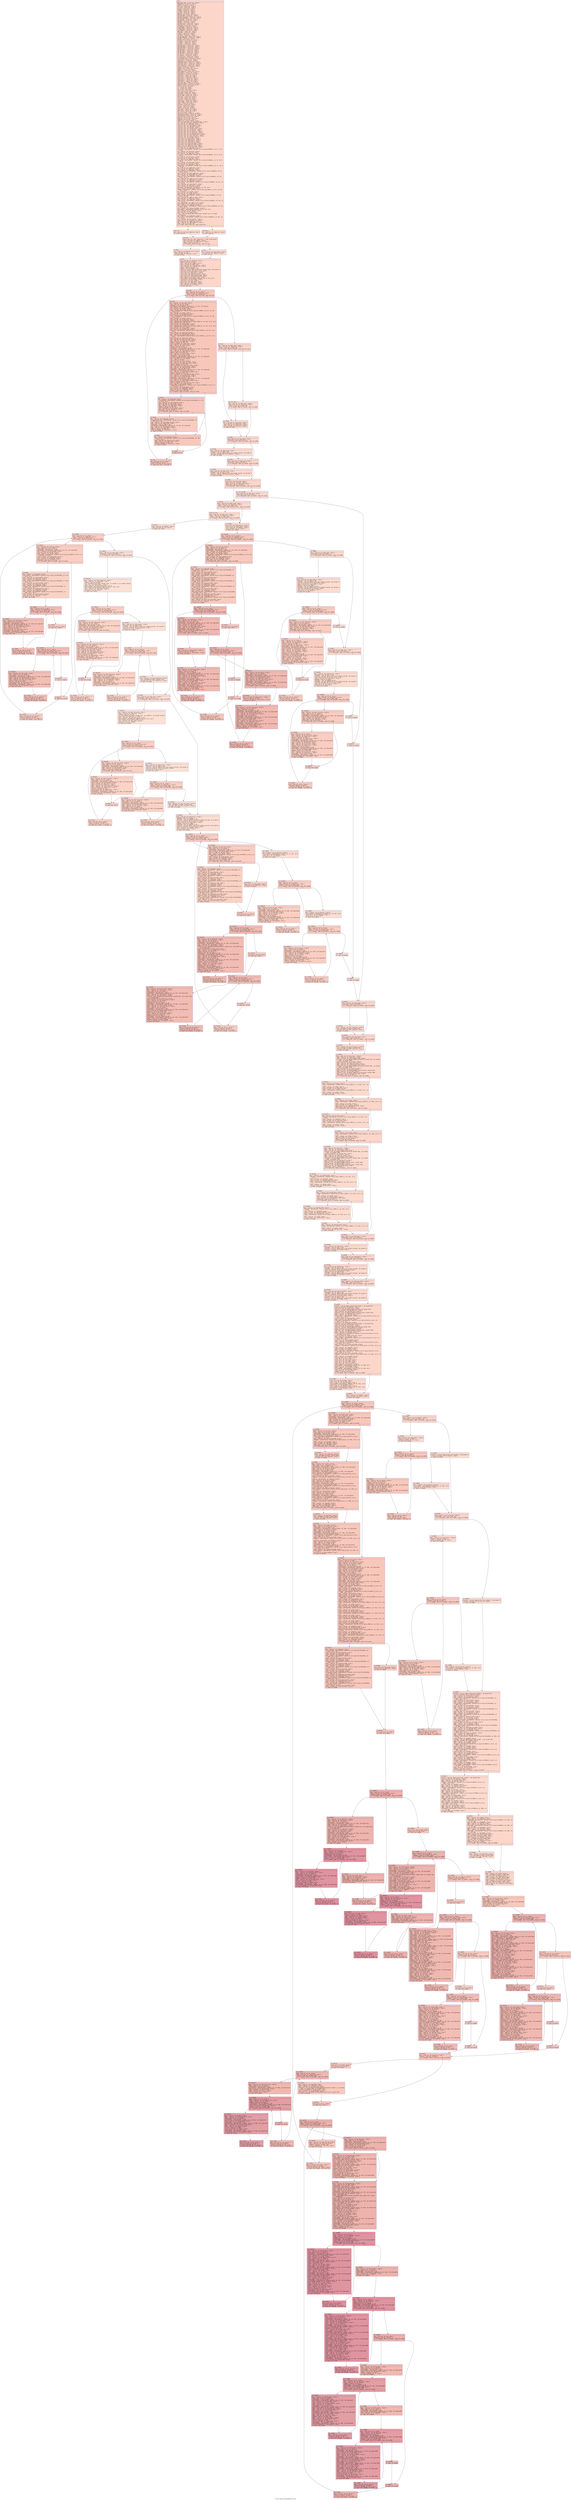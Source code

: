 digraph "CFG for 'hypre_CreateLambda' function" {
	label="CFG for 'hypre_CreateLambda' function";

	Node0x55e7110285b0 [shape=record,color="#3d50c3ff", style=filled, fillcolor="#f6a38570" fontname="Courier",label="{entry:\l|  %amg_vdata.addr = alloca ptr, align 8\l  %amg_data = alloca ptr, align 8\l  %comm = alloca ptr, align 8\l  %A_array = alloca ptr, align 8\l  %F_array = alloca ptr, align 8\l  %U_array = alloca ptr, align 8\l  %A_tmp = alloca ptr, align 8\l  %Lambda = alloca ptr, align 8\l  %L_diag = alloca ptr, align 8\l  %L_offd = alloca ptr, align 8\l  %Atilde = alloca ptr, align 8\l  %Atilde_diag = alloca ptr, align 8\l  %Atilde_offd = alloca ptr, align 8\l  %Atilde_diag_data = alloca ptr, align 8\l  %Atilde_offd_data = alloca ptr, align 8\l  %A_tmp_diag = alloca ptr, align 8\l  %A_tmp_offd = alloca ptr, align 8\l  %Xtilde = alloca ptr, align 8\l  %Rtilde = alloca ptr, align 8\l  %Xtilde_local = alloca ptr, align 8\l  %Rtilde_local = alloca ptr, align 8\l  %comm_pkg = alloca ptr, align 8\l  %L_comm_pkg = alloca ptr, align 8\l  %comm_handle = alloca ptr, align 8\l  %L_diag_data = alloca ptr, align 8\l  %L_offd_data = alloca ptr, align 8\l  %buf_data = alloca ptr, align 8\l  %tmp_data = alloca ptr, align 8\l  %x_data = alloca ptr, align 8\l  %r_data = alloca ptr, align 8\l  %l1_norms = alloca ptr, align 8\l  %A_tmp_diag_data = alloca ptr, align 8\l  %A_tmp_offd_data = alloca ptr, align 8\l  %D_data = alloca ptr, align 8\l  %D_data_offd = alloca ptr, align 8\l  %L_diag_i = alloca ptr, align 8\l  %L_diag_j = alloca ptr, align 8\l  %L_offd_i = alloca ptr, align 8\l  %L_offd_j = alloca ptr, align 8\l  %Atilde_diag_i = alloca ptr, align 8\l  %Atilde_diag_j = alloca ptr, align 8\l  %Atilde_offd_i = alloca ptr, align 8\l  %Atilde_offd_j = alloca ptr, align 8\l  %A_tmp_diag_i = alloca ptr, align 8\l  %A_tmp_offd_i = alloca ptr, align 8\l  %A_tmp_diag_j = alloca ptr, align 8\l  %A_tmp_offd_j = alloca ptr, align 8\l  %L_recv_ptr = alloca ptr, align 8\l  %L_send_ptr = alloca ptr, align 8\l  %L_recv_procs = alloca ptr, align 8\l  %L_send_procs = alloca ptr, align 8\l  %L_send_map_elmts = alloca ptr, align 8\l  %recv_procs = alloca ptr, align 8\l  %send_procs = alloca ptr, align 8\l  %send_map_elmts = alloca ptr, align 8\l  %send_map_starts = alloca ptr, align 8\l  %recv_vec_starts = alloca ptr, align 8\l  %all_send_procs = alloca ptr, align 8\l  %all_recv_procs = alloca ptr, align 8\l  %remap = alloca ptr, align 8\l  %level_start = alloca ptr, align 8\l  %addlvl = alloca i32, align 4\l  %additive = alloca i32, align 4\l  %mult_additive = alloca i32, align 4\l  %num_levels = alloca i32, align 4\l  %num_add_lvls = alloca i32, align 4\l  %num_procs = alloca i32, align 4\l  %num_sends = alloca i32, align 4\l  %num_recvs = alloca i32, align 4\l  %num_sends_L = alloca i32, align 4\l  %num_recvs_L = alloca i32, align 4\l  %send_data_L = alloca i32, align 4\l  %num_rows_L = alloca i32, align 4\l  %num_rows_tmp = alloca i32, align 4\l  %num_cols_offd_L = alloca i32, align 4\l  %num_cols_offd = alloca i32, align 4\l  %level = alloca i32, align 4\l  %i = alloca i32, align 4\l  %j = alloca i32, align 4\l  %k = alloca i32, align 4\l  %this_proc = alloca i32, align 4\l  %cnt = alloca i32, align 4\l  %cnt_diag = alloca i32, align 4\l  %cnt_offd = alloca i32, align 4\l  %A_cnt_diag = alloca i32, align 4\l  %A_cnt_offd = alloca i32, align 4\l  %cnt_recv = alloca i32, align 4\l  %cnt_send = alloca i32, align 4\l  %cnt_row = alloca i32, align 4\l  %row_start = alloca i32, align 4\l  %start_diag = alloca i32, align 4\l  %start_offd = alloca i32, align 4\l  %indx = alloca i32, align 4\l  %cnt_map = alloca i32, align 4\l  %start = alloca i32, align 4\l  %j_indx = alloca i32, align 4\l  %index = alloca i32, align 4\l  %cnt_level = alloca i32, align 4\l  %max_sends = alloca i32, align 4\l  %max_recvs = alloca i32, align 4\l  %ns = alloca i32, align 4\l  %Solve_err_flag = alloca i32, align 4\l  %num_nonzeros_diag = alloca i32, align 4\l  %num_nonzeros_offd = alloca i32, align 4\l  %l1_norms_ptr = alloca ptr, align 8\l  %add_rlx = alloca i32, align 4\l  %add_last_lvl = alloca i32, align 4\l  %add_end = alloca i32, align 4\l  %add_rlx_wt = alloca double, align 8\l  store ptr %amg_vdata, ptr %amg_vdata.addr, align 8\l  %0 = load ptr, ptr %amg_vdata.addr, align 8\l  store ptr %0, ptr %amg_data, align 8\l  store ptr null, ptr %L_comm_pkg, align 8\l  store ptr null, ptr %buf_data, align 8\l  store ptr null, ptr %D_data, align 8\l  store ptr null, ptr %D_data_offd, align 8\l  store ptr null, ptr %L_recv_ptr, align 8\l  store ptr null, ptr %L_send_ptr, align 8\l  store ptr null, ptr %L_recv_procs, align 8\l  store ptr null, ptr %L_send_procs, align 8\l  store ptr null, ptr %L_send_map_elmts, align 8\l  store ptr null, ptr %all_send_procs, align 8\l  store ptr null, ptr %all_recv_procs, align 8\l  store ptr null, ptr %remap, align 8\l  store i32 0, ptr %num_sends_L, align 4\l  store i32 0, ptr %num_recvs_L, align 4\l  store i32 0, ptr %send_data_L, align 4\l  store i32 0, ptr %num_rows_L, align 4\l  store i32 0, ptr %num_rows_tmp, align 4\l  store i32 0, ptr %num_cols_offd_L, align 4\l  store i32 0, ptr %num_cols_offd, align 4\l  store i32 0, ptr %Solve_err_flag, align 4\l  store ptr null, ptr %l1_norms_ptr, align 8\l  %1 = load ptr, ptr %amg_data, align 8\l  %A_array1 = getelementptr inbounds %struct.hypre_ParAMGData, ptr %1, i32 0,\l... i32 51\l  %2 = load ptr, ptr %A_array1, align 8\l  store ptr %2, ptr %A_array, align 8\l  %3 = load ptr, ptr %amg_data, align 8\l  %F_array2 = getelementptr inbounds %struct.hypre_ParAMGData, ptr %3, i32 0,\l... i32 52\l  %4 = load ptr, ptr %F_array2, align 8\l  store ptr %4, ptr %F_array, align 8\l  %5 = load ptr, ptr %amg_data, align 8\l  %U_array3 = getelementptr inbounds %struct.hypre_ParAMGData, ptr %5, i32 0,\l... i32 53\l  %6 = load ptr, ptr %U_array3, align 8\l  store ptr %6, ptr %U_array, align 8\l  %7 = load ptr, ptr %amg_data, align 8\l  %additive4 = getelementptr inbounds %struct.hypre_ParAMGData, ptr %7, i32 0,\l... i32 100\l  %8 = load i32, ptr %additive4, align 8\l  store i32 %8, ptr %additive, align 4\l  %9 = load ptr, ptr %amg_data, align 8\l  %mult_additive5 = getelementptr inbounds %struct.hypre_ParAMGData, ptr %9,\l... i32 0, i32 101\l  %10 = load i32, ptr %mult_additive5, align 4\l  store i32 %10, ptr %mult_additive, align 4\l  %11 = load ptr, ptr %amg_data, align 8\l  %add_last_lvl6 = getelementptr inbounds %struct.hypre_ParAMGData, ptr %11,\l... i32 0, i32 103\l  %12 = load i32, ptr %add_last_lvl6, align 4\l  store i32 %12, ptr %add_last_lvl, align 4\l  %13 = load ptr, ptr %amg_data, align 8\l  %num_levels7 = getelementptr inbounds %struct.hypre_ParAMGData, ptr %13, i32\l... 0, i32 60\l  %14 = load i32, ptr %num_levels7, align 8\l  store i32 %14, ptr %num_levels, align 4\l  %15 = load ptr, ptr %A_array, align 8\l  %arrayidx = getelementptr inbounds ptr, ptr %15, i64 0\l  %16 = load ptr, ptr %arrayidx, align 8\l  %comm8 = getelementptr inbounds %struct.hypre_ParCSRMatrix_struct, ptr %16,\l... i32 0, i32 0\l  %17 = load ptr, ptr %comm8, align 8\l  store ptr %17, ptr %comm, align 8\l  %18 = load ptr, ptr %amg_data, align 8\l  %add_rlx_type = getelementptr inbounds %struct.hypre_ParAMGData, ptr %18,\l... i32 0, i32 106\l  %19 = load i32, ptr %add_rlx_type, align 8\l  store i32 %19, ptr %add_rlx, align 4\l  %20 = load ptr, ptr %amg_data, align 8\l  %add_rlx_wt9 = getelementptr inbounds %struct.hypre_ParAMGData, ptr %20, i32\l... 0, i32 107\l  %21 = load double, ptr %add_rlx_wt9, align 8\l  store double %21, ptr %add_rlx_wt, align 8\l  %22 = load ptr, ptr %amg_data, align 8\l  %num_grid_sweeps = getelementptr inbounds %struct.hypre_ParAMGData, ptr %22,\l... i32 0, i32 29\l  %23 = load ptr, ptr %num_grid_sweeps, align 8\l  %arrayidx10 = getelementptr inbounds i32, ptr %23, i64 1\l  %24 = load i32, ptr %arrayidx10, align 4\l  store i32 %24, ptr %ns, align 4\l  %25 = load ptr, ptr %comm, align 8\l  %call = call i32 @hypre_MPI_Comm_size(ptr noundef %25, ptr noundef\l... %num_procs)\l  %26 = load ptr, ptr %amg_data, align 8\l  %l1_norms11 = getelementptr inbounds %struct.hypre_ParAMGData, ptr %26, i32\l... 0, i32 61\l  %27 = load ptr, ptr %l1_norms11, align 8\l  store ptr %27, ptr %l1_norms_ptr, align 8\l  %28 = load i32, ptr %additive, align 4\l  %29 = load i32, ptr %mult_additive, align 4\l  %cmp = icmp slt i32 %28, %29\l  br i1 %cmp, label %cond.true, label %cond.false\l|{<s0>T|<s1>F}}"];
	Node0x55e7110285b0:s0 -> Node0x55e711030f10[tooltip="entry -> cond.true\nProbability 50.00%" ];
	Node0x55e7110285b0:s1 -> Node0x55e711030f90[tooltip="entry -> cond.false\nProbability 50.00%" ];
	Node0x55e711030f10 [shape=record,color="#3d50c3ff", style=filled, fillcolor="#f7ac8e70" fontname="Courier",label="{cond.true:\l|  %30 = load i32, ptr %mult_additive, align 4\l  br label %cond.end\l}"];
	Node0x55e711030f10 -> Node0x55e711031140[tooltip="cond.true -> cond.end\nProbability 100.00%" ];
	Node0x55e711030f90 [shape=record,color="#3d50c3ff", style=filled, fillcolor="#f7ac8e70" fontname="Courier",label="{cond.false:\l|  %31 = load i32, ptr %additive, align 4\l  br label %cond.end\l}"];
	Node0x55e711030f90 -> Node0x55e711031140[tooltip="cond.false -> cond.end\nProbability 100.00%" ];
	Node0x55e711031140 [shape=record,color="#3d50c3ff", style=filled, fillcolor="#f6a38570" fontname="Courier",label="{cond.end:\l|  %cond = phi i32 [ %30, %cond.true ], [ %31, %cond.false ]\l  store i32 %cond, ptr %addlvl, align 4\l  %32 = load i32, ptr %add_last_lvl, align 4\l  %cmp12 = icmp ne i32 %32, -1\l  br i1 %cmp12, label %if.then, label %if.else\l|{<s0>T|<s1>F}}"];
	Node0x55e711031140:s0 -> Node0x55e711031470[tooltip="cond.end -> if.then\nProbability 62.50%" ];
	Node0x55e711031140:s1 -> Node0x55e7110314e0[tooltip="cond.end -> if.else\nProbability 37.50%" ];
	Node0x55e711031470 [shape=record,color="#3d50c3ff", style=filled, fillcolor="#f7ac8e70" fontname="Courier",label="{if.then:\l|  %33 = load i32, ptr %add_last_lvl, align 4\l  %add = add nsw i32 %33, 1\l  store i32 %add, ptr %add_end, align 4\l  br label %if.end\l}"];
	Node0x55e711031470 -> Node0x55e7110317d0[tooltip="if.then -> if.end\nProbability 100.00%" ];
	Node0x55e7110314e0 [shape=record,color="#3d50c3ff", style=filled, fillcolor="#f7af9170" fontname="Courier",label="{if.else:\l|  %34 = load i32, ptr %num_levels, align 4\l  store i32 %34, ptr %add_end, align 4\l  br label %if.end\l}"];
	Node0x55e7110314e0 -> Node0x55e7110317d0[tooltip="if.else -> if.end\nProbability 100.00%" ];
	Node0x55e7110317d0 [shape=record,color="#3d50c3ff", style=filled, fillcolor="#f6a38570" fontname="Courier",label="{if.end:\l|  %35 = load i32, ptr %add_end, align 4\l  %add13 = add nsw i32 %35, 1\l  %36 = load i32, ptr %addlvl, align 4\l  %sub = sub nsw i32 %add13, %36\l  store i32 %sub, ptr %num_add_lvls, align 4\l  %37 = load i32, ptr %num_add_lvls, align 4\l  %add14 = add nsw i32 %37, 1\l  %conv = sext i32 %add14 to i64\l  %call15 = call ptr @hypre_CAlloc(i64 noundef %conv, i64 noundef 4)\l  store ptr %call15, ptr %level_start, align 8\l  store i32 0, ptr %send_data_L, align 4\l  store i32 0, ptr %num_rows_L, align 4\l  store i32 0, ptr %num_cols_offd_L, align 4\l  store i32 0, ptr %num_nonzeros_diag, align 4\l  store i32 0, ptr %num_nonzeros_offd, align 4\l  %38 = load ptr, ptr %level_start, align 8\l  %arrayidx16 = getelementptr inbounds i32, ptr %38, i64 0\l  store i32 0, ptr %arrayidx16, align 4\l  store i32 1, ptr %cnt, align 4\l  store i32 0, ptr %max_sends, align 4\l  store i32 0, ptr %max_recvs, align 4\l  %39 = load i32, ptr %addlvl, align 4\l  store i32 %39, ptr %i, align 4\l  br label %for.cond\l}"];
	Node0x55e7110317d0 -> Node0x55e711032960[tooltip="if.end -> for.cond\nProbability 100.00%" ];
	Node0x55e711032960 [shape=record,color="#3d50c3ff", style=filled, fillcolor="#ec7f6370" fontname="Courier",label="{for.cond:\l|  %40 = load i32, ptr %i, align 4\l  %41 = load i32, ptr %add_end, align 4\l  %cmp17 = icmp slt i32 %40, %41\l  br i1 %cmp17, label %for.body, label %for.end\l|{<s0>T|<s1>F}}"];
	Node0x55e711032960:s0 -> Node0x55e711032bb0[tooltip="for.cond -> for.body\nProbability 96.88%" ];
	Node0x55e711032960:s1 -> Node0x55e711032c30[tooltip="for.cond -> for.end\nProbability 3.12%" ];
	Node0x55e711032bb0 [shape=record,color="#3d50c3ff", style=filled, fillcolor="#ec7f6370" fontname="Courier",label="{for.body:\l|  %42 = load ptr, ptr %A_array, align 8\l  %43 = load i32, ptr %i, align 4\l  %idxprom = sext i32 %43 to i64\l  %arrayidx19 = getelementptr inbounds ptr, ptr %42, i64 %idxprom\l  %44 = load ptr, ptr %arrayidx19, align 8\l  store ptr %44, ptr %A_tmp, align 8\l  %45 = load ptr, ptr %A_tmp, align 8\l  %diag = getelementptr inbounds %struct.hypre_ParCSRMatrix_struct, ptr %45,\l... i32 0, i32 7\l  %46 = load ptr, ptr %diag, align 8\l  store ptr %46, ptr %A_tmp_diag, align 8\l  %47 = load ptr, ptr %A_tmp, align 8\l  %offd = getelementptr inbounds %struct.hypre_ParCSRMatrix_struct, ptr %47,\l... i32 0, i32 8\l  %48 = load ptr, ptr %offd, align 8\l  store ptr %48, ptr %A_tmp_offd, align 8\l  %49 = load ptr, ptr %A_tmp_diag, align 8\l  %i20 = getelementptr inbounds %struct.hypre_CSRMatrix, ptr %49, i32 0, i32 0\l  %50 = load ptr, ptr %i20, align 8\l  store ptr %50, ptr %A_tmp_diag_i, align 8\l  %51 = load ptr, ptr %A_tmp_offd, align 8\l  %i21 = getelementptr inbounds %struct.hypre_CSRMatrix, ptr %51, i32 0, i32 0\l  %52 = load ptr, ptr %i21, align 8\l  store ptr %52, ptr %A_tmp_offd_i, align 8\l  %53 = load ptr, ptr %A_tmp_diag, align 8\l  %num_rows = getelementptr inbounds %struct.hypre_CSRMatrix, ptr %53, i32 0,\l... i32 2\l  %54 = load i32, ptr %num_rows, align 8\l  store i32 %54, ptr %num_rows_tmp, align 4\l  %55 = load ptr, ptr %A_tmp_offd, align 8\l  %num_cols = getelementptr inbounds %struct.hypre_CSRMatrix, ptr %55, i32 0,\l... i32 3\l  %56 = load i32, ptr %num_cols, align 4\l  store i32 %56, ptr %num_cols_offd, align 4\l  %57 = load i32, ptr %num_rows_tmp, align 4\l  %58 = load i32, ptr %num_rows_L, align 4\l  %add22 = add nsw i32 %58, %57\l  store i32 %add22, ptr %num_rows_L, align 4\l  %59 = load ptr, ptr %level_start, align 8\l  %60 = load i32, ptr %cnt, align 4\l  %sub23 = sub nsw i32 %60, 1\l  %idxprom24 = sext i32 %sub23 to i64\l  %arrayidx25 = getelementptr inbounds i32, ptr %59, i64 %idxprom24\l  %61 = load i32, ptr %arrayidx25, align 4\l  %62 = load i32, ptr %num_rows_tmp, align 4\l  %add26 = add nsw i32 %61, %62\l  %63 = load ptr, ptr %level_start, align 8\l  %64 = load i32, ptr %cnt, align 4\l  %idxprom27 = sext i32 %64 to i64\l  %arrayidx28 = getelementptr inbounds i32, ptr %63, i64 %idxprom27\l  store i32 %add26, ptr %arrayidx28, align 4\l  %65 = load i32, ptr %cnt, align 4\l  %inc = add nsw i32 %65, 1\l  store i32 %inc, ptr %cnt, align 4\l  %66 = load i32, ptr %num_cols_offd, align 4\l  %67 = load i32, ptr %num_cols_offd_L, align 4\l  %add29 = add nsw i32 %67, %66\l  store i32 %add29, ptr %num_cols_offd_L, align 4\l  %68 = load ptr, ptr %A_tmp_diag_i, align 8\l  %69 = load i32, ptr %num_rows_tmp, align 4\l  %idxprom30 = sext i32 %69 to i64\l  %arrayidx31 = getelementptr inbounds i32, ptr %68, i64 %idxprom30\l  %70 = load i32, ptr %arrayidx31, align 4\l  %71 = load i32, ptr %num_nonzeros_diag, align 4\l  %add32 = add nsw i32 %71, %70\l  store i32 %add32, ptr %num_nonzeros_diag, align 4\l  %72 = load ptr, ptr %A_tmp_offd_i, align 8\l  %73 = load i32, ptr %num_rows_tmp, align 4\l  %idxprom33 = sext i32 %73 to i64\l  %arrayidx34 = getelementptr inbounds i32, ptr %72, i64 %idxprom33\l  %74 = load i32, ptr %arrayidx34, align 4\l  %75 = load i32, ptr %num_nonzeros_offd, align 4\l  %add35 = add nsw i32 %75, %74\l  store i32 %add35, ptr %num_nonzeros_offd, align 4\l  %76 = load ptr, ptr %A_tmp, align 8\l  %comm_pkg36 = getelementptr inbounds %struct.hypre_ParCSRMatrix_struct, ptr\l... %76, i32 0, i32 14\l  %77 = load ptr, ptr %comm_pkg36, align 8\l  store ptr %77, ptr %comm_pkg, align 8\l  %78 = load ptr, ptr %comm_pkg, align 8\l  %tobool = icmp ne ptr %78, null\l  br i1 %tobool, label %if.then37, label %if.end49\l|{<s0>T|<s1>F}}"];
	Node0x55e711032bb0:s0 -> Node0x55e711036420[tooltip="for.body -> if.then37\nProbability 62.50%" ];
	Node0x55e711032bb0:s1 -> Node0x55e7110364a0[tooltip="for.body -> if.end49\nProbability 37.50%" ];
	Node0x55e711036420 [shape=record,color="#3d50c3ff", style=filled, fillcolor="#ed836670" fontname="Courier",label="{if.then37:\l|  %79 = load ptr, ptr %comm_pkg, align 8\l  %num_sends38 = getelementptr inbounds %struct.hypre_ParCSRCommPkg, ptr %79,\l... i32 0, i32 1\l  %80 = load i32, ptr %num_sends38, align 8\l  store i32 %80, ptr %num_sends, align 4\l  %81 = load i32, ptr %num_sends, align 4\l  %82 = load i32, ptr %max_sends, align 4\l  %add39 = add nsw i32 %82, %81\l  store i32 %add39, ptr %max_sends, align 4\l  %83 = load i32, ptr %num_sends, align 4\l  %tobool40 = icmp ne i32 %83, 0\l  br i1 %tobool40, label %if.then41, label %if.end46\l|{<s0>T|<s1>F}}"];
	Node0x55e711036420:s0 -> Node0x55e711036bf0[tooltip="if.then37 -> if.then41\nProbability 62.50%" ];
	Node0x55e711036420:s1 -> Node0x55e711036c70[tooltip="if.then37 -> if.end46\nProbability 37.50%" ];
	Node0x55e711036bf0 [shape=record,color="#3d50c3ff", style=filled, fillcolor="#f08b6e70" fontname="Courier",label="{if.then41:\l|  %84 = load ptr, ptr %comm_pkg, align 8\l  %send_map_starts42 = getelementptr inbounds %struct.hypre_ParCSRCommPkg, ptr\l... %84, i32 0, i32 3\l  %85 = load ptr, ptr %send_map_starts42, align 8\l  %86 = load i32, ptr %num_sends, align 4\l  %idxprom43 = sext i32 %86 to i64\l  %arrayidx44 = getelementptr inbounds i32, ptr %85, i64 %idxprom43\l  %87 = load i32, ptr %arrayidx44, align 4\l  %88 = load i32, ptr %send_data_L, align 4\l  %add45 = add nsw i32 %88, %87\l  store i32 %add45, ptr %send_data_L, align 4\l  br label %if.end46\l}"];
	Node0x55e711036bf0 -> Node0x55e711036c70[tooltip="if.then41 -> if.end46\nProbability 100.00%" ];
	Node0x55e711036c70 [shape=record,color="#3d50c3ff", style=filled, fillcolor="#ed836670" fontname="Courier",label="{if.end46:\l|  %89 = load ptr, ptr %comm_pkg, align 8\l  %num_recvs47 = getelementptr inbounds %struct.hypre_ParCSRCommPkg, ptr %89,\l... i32 0, i32 5\l  %90 = load i32, ptr %num_recvs47, align 8\l  %91 = load i32, ptr %max_recvs, align 4\l  %add48 = add nsw i32 %91, %90\l  store i32 %add48, ptr %max_recvs, align 4\l  br label %if.end49\l}"];
	Node0x55e711036c70 -> Node0x55e7110364a0[tooltip="if.end46 -> if.end49\nProbability 100.00%" ];
	Node0x55e7110364a0 [shape=record,color="#3d50c3ff", style=filled, fillcolor="#ec7f6370" fontname="Courier",label="{if.end49:\l|  br label %for.inc\l}"];
	Node0x55e7110364a0 -> Node0x55e7110378a0[tooltip="if.end49 -> for.inc\nProbability 100.00%" ];
	Node0x55e7110378a0 [shape=record,color="#3d50c3ff", style=filled, fillcolor="#ec7f6370" fontname="Courier",label="{for.inc:\l|  %92 = load i32, ptr %i, align 4\l  %inc50 = add nsw i32 %92, 1\l  store i32 %inc50, ptr %i, align 4\l  br label %for.cond, !llvm.loop !6\l}"];
	Node0x55e7110378a0 -> Node0x55e711032960[tooltip="for.inc -> for.cond\nProbability 100.00%" ];
	Node0x55e711032c30 [shape=record,color="#3d50c3ff", style=filled, fillcolor="#f6a38570" fontname="Courier",label="{for.end:\l|  %93 = load i32, ptr %max_sends, align 4\l  %94 = load i32, ptr %num_procs, align 4\l  %cmp51 = icmp sge i32 %93, %94\l  br i1 %cmp51, label %if.then55, label %lor.lhs.false\l|{<s0>T|<s1>F}}"];
	Node0x55e711032c30:s0 -> Node0x55e711037ec0[tooltip="for.end -> if.then55\nProbability 50.00%" ];
	Node0x55e711032c30:s1 -> Node0x55e711037f40[tooltip="for.end -> lor.lhs.false\nProbability 50.00%" ];
	Node0x55e711037f40 [shape=record,color="#3d50c3ff", style=filled, fillcolor="#f7ac8e70" fontname="Courier",label="{lor.lhs.false:\l|  %95 = load i32, ptr %max_recvs, align 4\l  %96 = load i32, ptr %num_procs, align 4\l  %cmp53 = icmp sge i32 %95, %96\l  br i1 %cmp53, label %if.then55, label %if.end56\l|{<s0>T|<s1>F}}"];
	Node0x55e711037f40:s0 -> Node0x55e711037ec0[tooltip="lor.lhs.false -> if.then55\nProbability 50.00%" ];
	Node0x55e711037f40:s1 -> Node0x55e711033500[tooltip="lor.lhs.false -> if.end56\nProbability 50.00%" ];
	Node0x55e711037ec0 [shape=record,color="#3d50c3ff", style=filled, fillcolor="#f7a88970" fontname="Courier",label="{if.then55:\l|  %97 = load i32, ptr %num_procs, align 4\l  store i32 %97, ptr %max_sends, align 4\l  %98 = load i32, ptr %num_procs, align 4\l  store i32 %98, ptr %max_recvs, align 4\l  br label %if.end56\l}"];
	Node0x55e711037ec0 -> Node0x55e711033500[tooltip="if.then55 -> if.end56\nProbability 100.00%" ];
	Node0x55e711033500 [shape=record,color="#3d50c3ff", style=filled, fillcolor="#f6a38570" fontname="Courier",label="{if.end56:\l|  %99 = load i32, ptr %max_sends, align 4\l  %tobool57 = icmp ne i32 %99, 0\l  br i1 %tobool57, label %if.then58, label %if.end61\l|{<s0>T|<s1>F}}"];
	Node0x55e711033500:s0 -> Node0x55e711033a20[tooltip="if.end56 -> if.then58\nProbability 62.50%" ];
	Node0x55e711033500:s1 -> Node0x55e711033aa0[tooltip="if.end56 -> if.end61\nProbability 37.50%" ];
	Node0x55e711033a20 [shape=record,color="#3d50c3ff", style=filled, fillcolor="#f7ac8e70" fontname="Courier",label="{if.then58:\l|  %100 = load i32, ptr %max_sends, align 4\l  %conv59 = sext i32 %100 to i64\l  %call60 = call ptr @hypre_CAlloc(i64 noundef %conv59, i64 noundef 4)\l  store ptr %call60, ptr %all_send_procs, align 8\l  br label %if.end61\l}"];
	Node0x55e711033a20 -> Node0x55e711033aa0[tooltip="if.then58 -> if.end61\nProbability 100.00%" ];
	Node0x55e711033aa0 [shape=record,color="#3d50c3ff", style=filled, fillcolor="#f6a38570" fontname="Courier",label="{if.end61:\l|  %101 = load i32, ptr %max_recvs, align 4\l  %tobool62 = icmp ne i32 %101, 0\l  br i1 %tobool62, label %if.then63, label %if.end66\l|{<s0>T|<s1>F}}"];
	Node0x55e711033aa0:s0 -> Node0x55e71102cc70[tooltip="if.end61 -> if.then63\nProbability 62.50%" ];
	Node0x55e711033aa0:s1 -> Node0x55e71102ccf0[tooltip="if.end61 -> if.end66\nProbability 37.50%" ];
	Node0x55e71102cc70 [shape=record,color="#3d50c3ff", style=filled, fillcolor="#f7ac8e70" fontname="Courier",label="{if.then63:\l|  %102 = load i32, ptr %max_recvs, align 4\l  %conv64 = sext i32 %102 to i64\l  %call65 = call ptr @hypre_CAlloc(i64 noundef %conv64, i64 noundef 4)\l  store ptr %call65, ptr %all_recv_procs, align 8\l  br label %if.end66\l}"];
	Node0x55e71102cc70 -> Node0x55e71102ccf0[tooltip="if.then63 -> if.end66\nProbability 100.00%" ];
	Node0x55e71102ccf0 [shape=record,color="#3d50c3ff", style=filled, fillcolor="#f6a38570" fontname="Courier",label="{if.end66:\l|  store i32 0, ptr %cnt_send, align 4\l  store i32 0, ptr %cnt_recv, align 4\l  %103 = load i32, ptr %max_sends, align 4\l  %tobool67 = icmp ne i32 %103, 0\l  br i1 %tobool67, label %if.then70, label %lor.lhs.false68\l|{<s0>T|<s1>F}}"];
	Node0x55e71102ccf0:s0 -> Node0x55e71103a950[tooltip="if.end66 -> if.then70\nProbability 62.50%" ];
	Node0x55e71102ccf0:s1 -> Node0x55e71103a9d0[tooltip="if.end66 -> lor.lhs.false68\nProbability 37.50%" ];
	Node0x55e71103a9d0 [shape=record,color="#3d50c3ff", style=filled, fillcolor="#f7af9170" fontname="Courier",label="{lor.lhs.false68:\l|  %104 = load i32, ptr %max_recvs, align 4\l  %tobool69 = icmp ne i32 %104, 0\l  br i1 %tobool69, label %if.then70, label %if.end412\l|{<s0>T|<s1>F}}"];
	Node0x55e71103a9d0:s0 -> Node0x55e71103a950[tooltip="lor.lhs.false68 -> if.then70\nProbability 62.50%" ];
	Node0x55e71103a9d0:s1 -> Node0x55e71103ac40[tooltip="lor.lhs.false68 -> if.end412\nProbability 37.50%" ];
	Node0x55e71103a950 [shape=record,color="#3d50c3ff", style=filled, fillcolor="#f7a88970" fontname="Courier",label="{if.then70:\l|  %105 = load i32, ptr %max_sends, align 4\l  %106 = load i32, ptr %num_procs, align 4\l  %cmp71 = icmp slt i32 %105, %106\l  br i1 %cmp71, label %land.lhs.true, label %if.else283\l|{<s0>T|<s1>F}}"];
	Node0x55e71103a950:s0 -> Node0x55e71103af00[tooltip="if.then70 -> land.lhs.true\nProbability 50.00%" ];
	Node0x55e71103a950:s1 -> Node0x55e71103af80[tooltip="if.then70 -> if.else283\nProbability 50.00%" ];
	Node0x55e71103af00 [shape=record,color="#3d50c3ff", style=filled, fillcolor="#f7af9170" fontname="Courier",label="{land.lhs.true:\l|  %107 = load i32, ptr %max_recvs, align 4\l  %108 = load i32, ptr %num_procs, align 4\l  %cmp73 = icmp slt i32 %107, %108\l  br i1 %cmp73, label %if.then75, label %if.else283\l|{<s0>T|<s1>F}}"];
	Node0x55e71103af00:s0 -> Node0x55e71103b240[tooltip="land.lhs.true -> if.then75\nProbability 50.00%" ];
	Node0x55e71103af00:s1 -> Node0x55e71103af80[tooltip="land.lhs.true -> if.else283\nProbability 50.00%" ];
	Node0x55e71103b240 [shape=record,color="#3d50c3ff", style=filled, fillcolor="#f7b39670" fontname="Courier",label="{if.then75:\l|  %109 = load i32, ptr %addlvl, align 4\l  store i32 %109, ptr %i, align 4\l  br label %for.cond76\l}"];
	Node0x55e71103b240 -> Node0x55e71103b490[tooltip="if.then75 -> for.cond76\nProbability 100.00%" ];
	Node0x55e71103b490 [shape=record,color="#3d50c3ff", style=filled, fillcolor="#f2907270" fontname="Courier",label="{for.cond76:\l|  %110 = load i32, ptr %i, align 4\l  %111 = load i32, ptr %add_end, align 4\l  %cmp77 = icmp slt i32 %110, %111\l  br i1 %cmp77, label %for.body79, label %for.end116\l|{<s0>T|<s1>F}}"];
	Node0x55e71103b490:s0 -> Node0x55e71103b730[tooltip="for.cond76 -> for.body79\nProbability 96.88%" ];
	Node0x55e71103b490:s1 -> Node0x55e71103b7b0[tooltip="for.cond76 -> for.end116\nProbability 3.12%" ];
	Node0x55e71103b730 [shape=record,color="#3d50c3ff", style=filled, fillcolor="#f2907270" fontname="Courier",label="{for.body79:\l|  %112 = load ptr, ptr %A_array, align 8\l  %113 = load i32, ptr %i, align 4\l  %idxprom80 = sext i32 %113 to i64\l  %arrayidx81 = getelementptr inbounds ptr, ptr %112, i64 %idxprom80\l  %114 = load ptr, ptr %arrayidx81, align 8\l  store ptr %114, ptr %A_tmp, align 8\l  %115 = load ptr, ptr %A_tmp, align 8\l  %comm_pkg82 = getelementptr inbounds %struct.hypre_ParCSRMatrix_struct, ptr\l... %115, i32 0, i32 14\l  %116 = load ptr, ptr %comm_pkg82, align 8\l  store ptr %116, ptr %comm_pkg, align 8\l  %117 = load ptr, ptr %comm_pkg, align 8\l  %tobool83 = icmp ne ptr %117, null\l  br i1 %tobool83, label %if.then84, label %if.end113\l|{<s0>T|<s1>F}}"];
	Node0x55e71103b730:s0 -> Node0x55e71103c040[tooltip="for.body79 -> if.then84\nProbability 62.50%" ];
	Node0x55e71103b730:s1 -> Node0x55e71103c0c0[tooltip="for.body79 -> if.end113\nProbability 37.50%" ];
	Node0x55e71103c040 [shape=record,color="#3d50c3ff", style=filled, fillcolor="#f4987a70" fontname="Courier",label="{if.then84:\l|  %118 = load ptr, ptr %comm_pkg, align 8\l  %num_sends85 = getelementptr inbounds %struct.hypre_ParCSRCommPkg, ptr %118,\l... i32 0, i32 1\l  %119 = load i32, ptr %num_sends85, align 8\l  store i32 %119, ptr %num_sends, align 4\l  %120 = load ptr, ptr %comm_pkg, align 8\l  %num_recvs86 = getelementptr inbounds %struct.hypre_ParCSRCommPkg, ptr %120,\l... i32 0, i32 5\l  %121 = load i32, ptr %num_recvs86, align 8\l  store i32 %121, ptr %num_recvs, align 4\l  %122 = load ptr, ptr %comm_pkg, align 8\l  %send_procs87 = getelementptr inbounds %struct.hypre_ParCSRCommPkg, ptr\l... %122, i32 0, i32 2\l  %123 = load ptr, ptr %send_procs87, align 8\l  store ptr %123, ptr %send_procs, align 8\l  %124 = load ptr, ptr %comm_pkg, align 8\l  %recv_procs88 = getelementptr inbounds %struct.hypre_ParCSRCommPkg, ptr\l... %124, i32 0, i32 6\l  %125 = load ptr, ptr %recv_procs88, align 8\l  store ptr %125, ptr %recv_procs, align 8\l  store i32 0, ptr %j, align 4\l  br label %for.cond89\l}"];
	Node0x55e71103c040 -> Node0x55e71103cd30[tooltip="if.then84 -> for.cond89\nProbability 100.00%" ];
	Node0x55e71103cd30 [shape=record,color="#3d50c3ff", style=filled, fillcolor="#e36c5570" fontname="Courier",label="{for.cond89:\l|  %126 = load i32, ptr %j, align 4\l  %127 = load i32, ptr %num_sends, align 4\l  %cmp90 = icmp slt i32 %126, %127\l  br i1 %cmp90, label %for.body92, label %for.end100\l|{<s0>T|<s1>F}}"];
	Node0x55e71103cd30:s0 -> Node0x55e71103cfd0[tooltip="for.cond89 -> for.body92\nProbability 96.88%" ];
	Node0x55e71103cd30:s1 -> Node0x55e71103d050[tooltip="for.cond89 -> for.end100\nProbability 3.12%" ];
	Node0x55e71103cfd0 [shape=record,color="#3d50c3ff", style=filled, fillcolor="#e36c5570" fontname="Courier",label="{for.body92:\l|  %128 = load ptr, ptr %send_procs, align 8\l  %129 = load i32, ptr %j, align 4\l  %idxprom93 = sext i32 %129 to i64\l  %arrayidx94 = getelementptr inbounds i32, ptr %128, i64 %idxprom93\l  %130 = load i32, ptr %arrayidx94, align 4\l  %131 = load ptr, ptr %all_send_procs, align 8\l  %132 = load i32, ptr %cnt_send, align 4\l  %inc95 = add nsw i32 %132, 1\l  store i32 %inc95, ptr %cnt_send, align 4\l  %idxprom96 = sext i32 %132 to i64\l  %arrayidx97 = getelementptr inbounds i32, ptr %131, i64 %idxprom96\l  store i32 %130, ptr %arrayidx97, align 4\l  br label %for.inc98\l}"];
	Node0x55e71103cfd0 -> Node0x55e71103d930[tooltip="for.body92 -> for.inc98\nProbability 100.00%" ];
	Node0x55e71103d930 [shape=record,color="#3d50c3ff", style=filled, fillcolor="#e36c5570" fontname="Courier",label="{for.inc98:\l|  %133 = load i32, ptr %j, align 4\l  %inc99 = add nsw i32 %133, 1\l  store i32 %inc99, ptr %j, align 4\l  br label %for.cond89, !llvm.loop !8\l}"];
	Node0x55e71103d930 -> Node0x55e71103cd30[tooltip="for.inc98 -> for.cond89\nProbability 100.00%" ];
	Node0x55e71103d050 [shape=record,color="#3d50c3ff", style=filled, fillcolor="#f4987a70" fontname="Courier",label="{for.end100:\l|  store i32 0, ptr %j, align 4\l  br label %for.cond101\l}"];
	Node0x55e71103d050 -> Node0x55e71103de50[tooltip="for.end100 -> for.cond101\nProbability 100.00%" ];
	Node0x55e71103de50 [shape=record,color="#3d50c3ff", style=filled, fillcolor="#e36c5570" fontname="Courier",label="{for.cond101:\l|  %134 = load i32, ptr %j, align 4\l  %135 = load i32, ptr %num_recvs, align 4\l  %cmp102 = icmp slt i32 %134, %135\l  br i1 %cmp102, label %for.body104, label %for.end112\l|{<s0>T|<s1>F}}"];
	Node0x55e71103de50:s0 -> Node0x55e71103e0f0[tooltip="for.cond101 -> for.body104\nProbability 96.88%" ];
	Node0x55e71103de50:s1 -> Node0x55e71103e170[tooltip="for.cond101 -> for.end112\nProbability 3.12%" ];
	Node0x55e71103e0f0 [shape=record,color="#3d50c3ff", style=filled, fillcolor="#e36c5570" fontname="Courier",label="{for.body104:\l|  %136 = load ptr, ptr %recv_procs, align 8\l  %137 = load i32, ptr %j, align 4\l  %idxprom105 = sext i32 %137 to i64\l  %arrayidx106 = getelementptr inbounds i32, ptr %136, i64 %idxprom105\l  %138 = load i32, ptr %arrayidx106, align 4\l  %139 = load ptr, ptr %all_recv_procs, align 8\l  %140 = load i32, ptr %cnt_recv, align 4\l  %inc107 = add nsw i32 %140, 1\l  store i32 %inc107, ptr %cnt_recv, align 4\l  %idxprom108 = sext i32 %140 to i64\l  %arrayidx109 = getelementptr inbounds i32, ptr %139, i64 %idxprom108\l  store i32 %138, ptr %arrayidx109, align 4\l  br label %for.inc110\l}"];
	Node0x55e71103e0f0 -> Node0x55e71103e9f0[tooltip="for.body104 -> for.inc110\nProbability 100.00%" ];
	Node0x55e71103e9f0 [shape=record,color="#3d50c3ff", style=filled, fillcolor="#e36c5570" fontname="Courier",label="{for.inc110:\l|  %141 = load i32, ptr %j, align 4\l  %inc111 = add nsw i32 %141, 1\l  store i32 %inc111, ptr %j, align 4\l  br label %for.cond101, !llvm.loop !9\l}"];
	Node0x55e71103e9f0 -> Node0x55e71103de50[tooltip="for.inc110 -> for.cond101\nProbability 100.00%" ];
	Node0x55e71103e170 [shape=record,color="#3d50c3ff", style=filled, fillcolor="#f4987a70" fontname="Courier",label="{for.end112:\l|  br label %if.end113\l}"];
	Node0x55e71103e170 -> Node0x55e71103c0c0[tooltip="for.end112 -> if.end113\nProbability 100.00%" ];
	Node0x55e71103c0c0 [shape=record,color="#3d50c3ff", style=filled, fillcolor="#f2907270" fontname="Courier",label="{if.end113:\l|  br label %for.inc114\l}"];
	Node0x55e71103c0c0 -> Node0x55e71103eee0[tooltip="if.end113 -> for.inc114\nProbability 100.00%" ];
	Node0x55e71103eee0 [shape=record,color="#3d50c3ff", style=filled, fillcolor="#f2907270" fontname="Courier",label="{for.inc114:\l|  %142 = load i32, ptr %i, align 4\l  %inc115 = add nsw i32 %142, 1\l  store i32 %inc115, ptr %i, align 4\l  br label %for.cond76, !llvm.loop !10\l}"];
	Node0x55e71103eee0 -> Node0x55e71103b490[tooltip="for.inc114 -> for.cond76\nProbability 100.00%" ];
	Node0x55e71103b7b0 [shape=record,color="#3d50c3ff", style=filled, fillcolor="#f7b39670" fontname="Courier",label="{for.end116:\l|  %143 = load i32, ptr %max_sends, align 4\l  %tobool117 = icmp ne i32 %143, 0\l  br i1 %tobool117, label %if.then118, label %if.end152\l|{<s0>T|<s1>F}}"];
	Node0x55e71103b7b0:s0 -> Node0x55e71103f4a0[tooltip="for.end116 -> if.then118\nProbability 62.50%" ];
	Node0x55e71103b7b0:s1 -> Node0x55e71103f520[tooltip="for.end116 -> if.end152\nProbability 37.50%" ];
	Node0x55e71103f4a0 [shape=record,color="#3d50c3ff", style=filled, fillcolor="#f7b99e70" fontname="Courier",label="{if.then118:\l|  %144 = load ptr, ptr %all_send_procs, align 8\l  %145 = load i32, ptr %max_sends, align 4\l  %sub119 = sub nsw i32 %145, 1\l  call void @hypre_qsort0(ptr noundef %144, i32 noundef 0, i32 noundef %sub119)\l  store i32 1, ptr %num_sends_L, align 4\l  %146 = load ptr, ptr %all_send_procs, align 8\l  %arrayidx120 = getelementptr inbounds i32, ptr %146, i64 0\l  %147 = load i32, ptr %arrayidx120, align 4\l  store i32 %147, ptr %this_proc, align 4\l  store i32 1, ptr %i, align 4\l  br label %for.cond121\l}"];
	Node0x55e71103f4a0 -> Node0x55e71103fcc0[tooltip="if.then118 -> for.cond121\nProbability 100.00%" ];
	Node0x55e71103fcc0 [shape=record,color="#3d50c3ff", style=filled, fillcolor="#f3947570" fontname="Courier",label="{for.cond121:\l|  %148 = load i32, ptr %i, align 4\l  %149 = load i32, ptr %max_sends, align 4\l  %cmp122 = icmp slt i32 %148, %149\l  br i1 %cmp122, label %for.body124, label %for.end138\l|{<s0>T|<s1>F}}"];
	Node0x55e71103fcc0:s0 -> Node0x55e71103ff40[tooltip="for.cond121 -> for.body124\nProbability 96.88%" ];
	Node0x55e71103fcc0:s1 -> Node0x55e71103ffc0[tooltip="for.cond121 -> for.end138\nProbability 3.12%" ];
	Node0x55e71103ff40 [shape=record,color="#3d50c3ff", style=filled, fillcolor="#f4987a70" fontname="Courier",label="{for.body124:\l|  %150 = load ptr, ptr %all_send_procs, align 8\l  %151 = load i32, ptr %i, align 4\l  %idxprom125 = sext i32 %151 to i64\l  %arrayidx126 = getelementptr inbounds i32, ptr %150, i64 %idxprom125\l  %152 = load i32, ptr %arrayidx126, align 4\l  %153 = load i32, ptr %this_proc, align 4\l  %cmp127 = icmp sgt i32 %152, %153\l  br i1 %cmp127, label %if.then129, label %if.end135\l|{<s0>T|<s1>F}}"];
	Node0x55e71103ff40:s0 -> Node0x55e7110404f0[tooltip="for.body124 -> if.then129\nProbability 50.00%" ];
	Node0x55e71103ff40:s1 -> Node0x55e711040570[tooltip="for.body124 -> if.end135\nProbability 50.00%" ];
	Node0x55e7110404f0 [shape=record,color="#3d50c3ff", style=filled, fillcolor="#f59c7d70" fontname="Courier",label="{if.then129:\l|  %154 = load ptr, ptr %all_send_procs, align 8\l  %155 = load i32, ptr %i, align 4\l  %idxprom130 = sext i32 %155 to i64\l  %arrayidx131 = getelementptr inbounds i32, ptr %154, i64 %idxprom130\l  %156 = load i32, ptr %arrayidx131, align 4\l  store i32 %156, ptr %this_proc, align 4\l  %157 = load i32, ptr %this_proc, align 4\l  %158 = load ptr, ptr %all_send_procs, align 8\l  %159 = load i32, ptr %num_sends_L, align 4\l  %inc132 = add nsw i32 %159, 1\l  store i32 %inc132, ptr %num_sends_L, align 4\l  %idxprom133 = sext i32 %159 to i64\l  %arrayidx134 = getelementptr inbounds i32, ptr %158, i64 %idxprom133\l  store i32 %157, ptr %arrayidx134, align 4\l  br label %if.end135\l}"];
	Node0x55e7110404f0 -> Node0x55e711040570[tooltip="if.then129 -> if.end135\nProbability 100.00%" ];
	Node0x55e711040570 [shape=record,color="#3d50c3ff", style=filled, fillcolor="#f4987a70" fontname="Courier",label="{if.end135:\l|  br label %for.inc136\l}"];
	Node0x55e711040570 -> Node0x55e711040fe0[tooltip="if.end135 -> for.inc136\nProbability 100.00%" ];
	Node0x55e711040fe0 [shape=record,color="#3d50c3ff", style=filled, fillcolor="#f4987a70" fontname="Courier",label="{for.inc136:\l|  %160 = load i32, ptr %i, align 4\l  %inc137 = add nsw i32 %160, 1\l  store i32 %inc137, ptr %i, align 4\l  br label %for.cond121, !llvm.loop !11\l}"];
	Node0x55e711040fe0 -> Node0x55e71103fcc0[tooltip="for.inc136 -> for.cond121\nProbability 100.00%" ];
	Node0x55e71103ffc0 [shape=record,color="#3d50c3ff", style=filled, fillcolor="#f7b99e70" fontname="Courier",label="{for.end138:\l|  %161 = load i32, ptr %num_sends_L, align 4\l  %conv139 = sext i32 %161 to i64\l  %call140 = call ptr @hypre_CAlloc(i64 noundef %conv139, i64 noundef 4)\l  store ptr %call140, ptr %L_send_procs, align 8\l  store i32 0, ptr %j, align 4\l  br label %for.cond141\l}"];
	Node0x55e71103ffc0 -> Node0x55e711041800[tooltip="for.end138 -> for.cond141\nProbability 100.00%" ];
	Node0x55e711041800 [shape=record,color="#3d50c3ff", style=filled, fillcolor="#f3947570" fontname="Courier",label="{for.cond141:\l|  %162 = load i32, ptr %j, align 4\l  %163 = load i32, ptr %num_sends_L, align 4\l  %cmp142 = icmp slt i32 %162, %163\l  br i1 %cmp142, label %for.body144, label %for.end151\l|{<s0>T|<s1>F}}"];
	Node0x55e711041800:s0 -> Node0x55e711041a80[tooltip="for.cond141 -> for.body144\nProbability 96.88%" ];
	Node0x55e711041800:s1 -> Node0x55e711041b00[tooltip="for.cond141 -> for.end151\nProbability 3.12%" ];
	Node0x55e711041a80 [shape=record,color="#3d50c3ff", style=filled, fillcolor="#f4987a70" fontname="Courier",label="{for.body144:\l|  %164 = load ptr, ptr %all_send_procs, align 8\l  %165 = load i32, ptr %j, align 4\l  %idxprom145 = sext i32 %165 to i64\l  %arrayidx146 = getelementptr inbounds i32, ptr %164, i64 %idxprom145\l  %166 = load i32, ptr %arrayidx146, align 4\l  %167 = load ptr, ptr %L_send_procs, align 8\l  %168 = load i32, ptr %j, align 4\l  %idxprom147 = sext i32 %168 to i64\l  %arrayidx148 = getelementptr inbounds i32, ptr %167, i64 %idxprom147\l  store i32 %166, ptr %arrayidx148, align 4\l  br label %for.inc149\l}"];
	Node0x55e711041a80 -> Node0x55e711042230[tooltip="for.body144 -> for.inc149\nProbability 100.00%" ];
	Node0x55e711042230 [shape=record,color="#3d50c3ff", style=filled, fillcolor="#f4987a70" fontname="Courier",label="{for.inc149:\l|  %169 = load i32, ptr %j, align 4\l  %inc150 = add nsw i32 %169, 1\l  store i32 %inc150, ptr %j, align 4\l  br label %for.cond141, !llvm.loop !12\l}"];
	Node0x55e711042230 -> Node0x55e711041800[tooltip="for.inc149 -> for.cond141\nProbability 100.00%" ];
	Node0x55e711041b00 [shape=record,color="#3d50c3ff", style=filled, fillcolor="#f7b99e70" fontname="Courier",label="{for.end151:\l|  %170 = load ptr, ptr %all_send_procs, align 8\l  call void @hypre_Free(ptr noundef %170)\l  store ptr null, ptr %all_send_procs, align 8\l  br label %if.end152\l}"];
	Node0x55e711041b00 -> Node0x55e71103f520[tooltip="for.end151 -> if.end152\nProbability 100.00%" ];
	Node0x55e71103f520 [shape=record,color="#3d50c3ff", style=filled, fillcolor="#f7b39670" fontname="Courier",label="{if.end152:\l|  %171 = load i32, ptr %max_recvs, align 4\l  %tobool153 = icmp ne i32 %171, 0\l  br i1 %tobool153, label %if.then154, label %if.end188\l|{<s0>T|<s1>F}}"];
	Node0x55e71103f520:s0 -> Node0x55e711042b10[tooltip="if.end152 -> if.then154\nProbability 62.50%" ];
	Node0x55e71103f520:s1 -> Node0x55e711042b90[tooltip="if.end152 -> if.end188\nProbability 37.50%" ];
	Node0x55e711042b10 [shape=record,color="#3d50c3ff", style=filled, fillcolor="#f7b99e70" fontname="Courier",label="{if.then154:\l|  %172 = load ptr, ptr %all_recv_procs, align 8\l  %173 = load i32, ptr %max_recvs, align 4\l  %sub155 = sub nsw i32 %173, 1\l  call void @hypre_qsort0(ptr noundef %172, i32 noundef 0, i32 noundef %sub155)\l  store i32 1, ptr %num_recvs_L, align 4\l  %174 = load ptr, ptr %all_recv_procs, align 8\l  %arrayidx156 = getelementptr inbounds i32, ptr %174, i64 0\l  %175 = load i32, ptr %arrayidx156, align 4\l  store i32 %175, ptr %this_proc, align 4\l  store i32 1, ptr %i, align 4\l  br label %for.cond157\l}"];
	Node0x55e711042b10 -> Node0x55e711043290[tooltip="if.then154 -> for.cond157\nProbability 100.00%" ];
	Node0x55e711043290 [shape=record,color="#3d50c3ff", style=filled, fillcolor="#f3947570" fontname="Courier",label="{for.cond157:\l|  %176 = load i32, ptr %i, align 4\l  %177 = load i32, ptr %max_recvs, align 4\l  %cmp158 = icmp slt i32 %176, %177\l  br i1 %cmp158, label %for.body160, label %for.end174\l|{<s0>T|<s1>F}}"];
	Node0x55e711043290:s0 -> Node0x55e711043510[tooltip="for.cond157 -> for.body160\nProbability 96.88%" ];
	Node0x55e711043290:s1 -> Node0x55e711043590[tooltip="for.cond157 -> for.end174\nProbability 3.12%" ];
	Node0x55e711043510 [shape=record,color="#3d50c3ff", style=filled, fillcolor="#f4987a70" fontname="Courier",label="{for.body160:\l|  %178 = load ptr, ptr %all_recv_procs, align 8\l  %179 = load i32, ptr %i, align 4\l  %idxprom161 = sext i32 %179 to i64\l  %arrayidx162 = getelementptr inbounds i32, ptr %178, i64 %idxprom161\l  %180 = load i32, ptr %arrayidx162, align 4\l  %181 = load i32, ptr %this_proc, align 4\l  %cmp163 = icmp sgt i32 %180, %181\l  br i1 %cmp163, label %if.then165, label %if.end171\l|{<s0>T|<s1>F}}"];
	Node0x55e711043510:s0 -> Node0x55e711043ac0[tooltip="for.body160 -> if.then165\nProbability 50.00%" ];
	Node0x55e711043510:s1 -> Node0x55e711043b40[tooltip="for.body160 -> if.end171\nProbability 50.00%" ];
	Node0x55e711043ac0 [shape=record,color="#3d50c3ff", style=filled, fillcolor="#f59c7d70" fontname="Courier",label="{if.then165:\l|  %182 = load ptr, ptr %all_recv_procs, align 8\l  %183 = load i32, ptr %i, align 4\l  %idxprom166 = sext i32 %183 to i64\l  %arrayidx167 = getelementptr inbounds i32, ptr %182, i64 %idxprom166\l  %184 = load i32, ptr %arrayidx167, align 4\l  store i32 %184, ptr %this_proc, align 4\l  %185 = load i32, ptr %this_proc, align 4\l  %186 = load ptr, ptr %all_recv_procs, align 8\l  %187 = load i32, ptr %num_recvs_L, align 4\l  %inc168 = add nsw i32 %187, 1\l  store i32 %inc168, ptr %num_recvs_L, align 4\l  %idxprom169 = sext i32 %187 to i64\l  %arrayidx170 = getelementptr inbounds i32, ptr %186, i64 %idxprom169\l  store i32 %185, ptr %arrayidx170, align 4\l  br label %if.end171\l}"];
	Node0x55e711043ac0 -> Node0x55e711043b40[tooltip="if.then165 -> if.end171\nProbability 100.00%" ];
	Node0x55e711043b40 [shape=record,color="#3d50c3ff", style=filled, fillcolor="#f4987a70" fontname="Courier",label="{if.end171:\l|  br label %for.inc172\l}"];
	Node0x55e711043b40 -> Node0x55e7110445b0[tooltip="if.end171 -> for.inc172\nProbability 100.00%" ];
	Node0x55e7110445b0 [shape=record,color="#3d50c3ff", style=filled, fillcolor="#f4987a70" fontname="Courier",label="{for.inc172:\l|  %188 = load i32, ptr %i, align 4\l  %inc173 = add nsw i32 %188, 1\l  store i32 %inc173, ptr %i, align 4\l  br label %for.cond157, !llvm.loop !13\l}"];
	Node0x55e7110445b0 -> Node0x55e711043290[tooltip="for.inc172 -> for.cond157\nProbability 100.00%" ];
	Node0x55e711043590 [shape=record,color="#3d50c3ff", style=filled, fillcolor="#f7b99e70" fontname="Courier",label="{for.end174:\l|  %189 = load i32, ptr %num_recvs_L, align 4\l  %conv175 = sext i32 %189 to i64\l  %call176 = call ptr @hypre_CAlloc(i64 noundef %conv175, i64 noundef 4)\l  store ptr %call176, ptr %L_recv_procs, align 8\l  store i32 0, ptr %j, align 4\l  br label %for.cond177\l}"];
	Node0x55e711043590 -> Node0x55e711044dd0[tooltip="for.end174 -> for.cond177\nProbability 100.00%" ];
	Node0x55e711044dd0 [shape=record,color="#3d50c3ff", style=filled, fillcolor="#f3947570" fontname="Courier",label="{for.cond177:\l|  %190 = load i32, ptr %j, align 4\l  %191 = load i32, ptr %num_recvs_L, align 4\l  %cmp178 = icmp slt i32 %190, %191\l  br i1 %cmp178, label %for.body180, label %for.end187\l|{<s0>T|<s1>F}}"];
	Node0x55e711044dd0:s0 -> Node0x55e711038180[tooltip="for.cond177 -> for.body180\nProbability 96.88%" ];
	Node0x55e711044dd0:s1 -> Node0x55e711038200[tooltip="for.cond177 -> for.end187\nProbability 3.12%" ];
	Node0x55e711038180 [shape=record,color="#3d50c3ff", style=filled, fillcolor="#f4987a70" fontname="Courier",label="{for.body180:\l|  %192 = load ptr, ptr %all_recv_procs, align 8\l  %193 = load i32, ptr %j, align 4\l  %idxprom181 = sext i32 %193 to i64\l  %arrayidx182 = getelementptr inbounds i32, ptr %192, i64 %idxprom181\l  %194 = load i32, ptr %arrayidx182, align 4\l  %195 = load ptr, ptr %L_recv_procs, align 8\l  %196 = load i32, ptr %j, align 4\l  %idxprom183 = sext i32 %196 to i64\l  %arrayidx184 = getelementptr inbounds i32, ptr %195, i64 %idxprom183\l  store i32 %194, ptr %arrayidx184, align 4\l  br label %for.inc185\l}"];
	Node0x55e711038180 -> Node0x55e711038930[tooltip="for.body180 -> for.inc185\nProbability 100.00%" ];
	Node0x55e711038930 [shape=record,color="#3d50c3ff", style=filled, fillcolor="#f4987a70" fontname="Courier",label="{for.inc185:\l|  %197 = load i32, ptr %j, align 4\l  %inc186 = add nsw i32 %197, 1\l  store i32 %inc186, ptr %j, align 4\l  br label %for.cond177, !llvm.loop !14\l}"];
	Node0x55e711038930 -> Node0x55e711044dd0[tooltip="for.inc185 -> for.cond177\nProbability 100.00%" ];
	Node0x55e711038200 [shape=record,color="#3d50c3ff", style=filled, fillcolor="#f7b99e70" fontname="Courier",label="{for.end187:\l|  %198 = load ptr, ptr %all_recv_procs, align 8\l  call void @hypre_Free(ptr noundef %198)\l  store ptr null, ptr %all_recv_procs, align 8\l  br label %if.end188\l}"];
	Node0x55e711038200 -> Node0x55e711042b90[tooltip="for.end187 -> if.end188\nProbability 100.00%" ];
	Node0x55e711042b90 [shape=record,color="#3d50c3ff", style=filled, fillcolor="#f7b39670" fontname="Courier",label="{if.end188:\l|  %199 = load i32, ptr %num_recvs_L, align 4\l  %add189 = add nsw i32 %199, 1\l  %conv190 = sext i32 %add189 to i64\l  %call191 = call ptr @hypre_CAlloc(i64 noundef %conv190, i64 noundef 4)\l  store ptr %call191, ptr %L_recv_ptr, align 8\l  %200 = load i32, ptr %num_sends_L, align 4\l  %add192 = add nsw i32 %200, 1\l  %conv193 = sext i32 %add192 to i64\l  %call194 = call ptr @hypre_CAlloc(i64 noundef %conv193, i64 noundef 4)\l  store ptr %call194, ptr %L_send_ptr, align 8\l  %201 = load i32, ptr %addlvl, align 4\l  store i32 %201, ptr %i, align 4\l  br label %for.cond195\l}"];
	Node0x55e711042b90 -> Node0x55e71101fef0[tooltip="if.end188 -> for.cond195\nProbability 100.00%" ];
	Node0x55e71101fef0 [shape=record,color="#3d50c3ff", style=filled, fillcolor="#f2907270" fontname="Courier",label="{for.cond195:\l|  %202 = load i32, ptr %i, align 4\l  %203 = load i32, ptr %add_end, align 4\l  %cmp196 = icmp slt i32 %202, %203\l  br i1 %cmp196, label %for.body198, label %for.end254\l|{<s0>T|<s1>F}}"];
	Node0x55e71101fef0:s0 -> Node0x55e711020170[tooltip="for.cond195 -> for.body198\nProbability 96.88%" ];
	Node0x55e71101fef0:s1 -> Node0x55e7110201f0[tooltip="for.cond195 -> for.end254\nProbability 3.12%" ];
	Node0x55e711020170 [shape=record,color="#3d50c3ff", style=filled, fillcolor="#f2907270" fontname="Courier",label="{for.body198:\l|  %204 = load ptr, ptr %A_array, align 8\l  %205 = load i32, ptr %i, align 4\l  %idxprom199 = sext i32 %205 to i64\l  %arrayidx200 = getelementptr inbounds ptr, ptr %204, i64 %idxprom199\l  %206 = load ptr, ptr %arrayidx200, align 8\l  store ptr %206, ptr %A_tmp, align 8\l  %207 = load ptr, ptr %A_tmp, align 8\l  %comm_pkg201 = getelementptr inbounds %struct.hypre_ParCSRMatrix_struct, ptr\l... %207, i32 0, i32 14\l  %208 = load ptr, ptr %comm_pkg201, align 8\l  store ptr %208, ptr %comm_pkg, align 8\l  %209 = load ptr, ptr %comm_pkg, align 8\l  %tobool202 = icmp ne ptr %209, null\l  br i1 %tobool202, label %if.then203, label %if.else210\l|{<s0>T|<s1>F}}"];
	Node0x55e711020170:s0 -> Node0x55e711020a80[tooltip="for.body198 -> if.then203\nProbability 62.50%" ];
	Node0x55e711020170:s1 -> Node0x55e711020b00[tooltip="for.body198 -> if.else210\nProbability 37.50%" ];
	Node0x55e711020a80 [shape=record,color="#3d50c3ff", style=filled, fillcolor="#f4987a70" fontname="Courier",label="{if.then203:\l|  %210 = load ptr, ptr %comm_pkg, align 8\l  %num_sends204 = getelementptr inbounds %struct.hypre_ParCSRCommPkg, ptr\l... %210, i32 0, i32 1\l  %211 = load i32, ptr %num_sends204, align 8\l  store i32 %211, ptr %num_sends, align 4\l  %212 = load ptr, ptr %comm_pkg, align 8\l  %num_recvs205 = getelementptr inbounds %struct.hypre_ParCSRCommPkg, ptr\l... %212, i32 0, i32 5\l  %213 = load i32, ptr %num_recvs205, align 8\l  store i32 %213, ptr %num_recvs, align 4\l  %214 = load ptr, ptr %comm_pkg, align 8\l  %send_procs206 = getelementptr inbounds %struct.hypre_ParCSRCommPkg, ptr\l... %214, i32 0, i32 2\l  %215 = load ptr, ptr %send_procs206, align 8\l  store ptr %215, ptr %send_procs, align 8\l  %216 = load ptr, ptr %comm_pkg, align 8\l  %recv_procs207 = getelementptr inbounds %struct.hypre_ParCSRCommPkg, ptr\l... %216, i32 0, i32 6\l  %217 = load ptr, ptr %recv_procs207, align 8\l  store ptr %217, ptr %recv_procs, align 8\l  %218 = load ptr, ptr %comm_pkg, align 8\l  %send_map_starts208 = getelementptr inbounds %struct.hypre_ParCSRCommPkg,\l... ptr %218, i32 0, i32 3\l  %219 = load ptr, ptr %send_map_starts208, align 8\l  store ptr %219, ptr %send_map_starts, align 8\l  %220 = load ptr, ptr %comm_pkg, align 8\l  %recv_vec_starts209 = getelementptr inbounds %struct.hypre_ParCSRCommPkg,\l... ptr %220, i32 0, i32 7\l  %221 = load ptr, ptr %recv_vec_starts209, align 8\l  store ptr %221, ptr %recv_vec_starts, align 8\l  br label %if.end211\l}"];
	Node0x55e711020a80 -> Node0x55e711021c20[tooltip="if.then203 -> if.end211\nProbability 100.00%" ];
	Node0x55e711020b00 [shape=record,color="#3d50c3ff", style=filled, fillcolor="#f59c7d70" fontname="Courier",label="{if.else210:\l|  store i32 0, ptr %num_sends, align 4\l  store i32 0, ptr %num_recvs, align 4\l  br label %if.end211\l}"];
	Node0x55e711020b00 -> Node0x55e711021c20[tooltip="if.else210 -> if.end211\nProbability 100.00%" ];
	Node0x55e711021c20 [shape=record,color="#3d50c3ff", style=filled, fillcolor="#f2907270" fontname="Courier",label="{if.end211:\l|  store i32 0, ptr %k, align 4\l  br label %for.cond212\l}"];
	Node0x55e711021c20 -> Node0x55e711021f30[tooltip="if.end211 -> for.cond212\nProbability 100.00%" ];
	Node0x55e711021f30 [shape=record,color="#3d50c3ff", style=filled, fillcolor="#e1675170" fontname="Courier",label="{for.cond212:\l|  %222 = load i32, ptr %k, align 4\l  %223 = load i32, ptr %num_sends, align 4\l  %cmp213 = icmp slt i32 %222, %223\l  br i1 %cmp213, label %for.body215, label %for.end231\l|{<s0>T|<s1>F}}"];
	Node0x55e711021f30:s0 -> Node0x55e7110221a0[tooltip="for.cond212 -> for.body215\nProbability 96.88%" ];
	Node0x55e711021f30:s1 -> Node0x55e7110221f0[tooltip="for.cond212 -> for.end231\nProbability 3.12%" ];
	Node0x55e7110221a0 [shape=record,color="#3d50c3ff", style=filled, fillcolor="#e1675170" fontname="Courier",label="{for.body215:\l|  %224 = load ptr, ptr %L_send_procs, align 8\l  %225 = load ptr, ptr %send_procs, align 8\l  %226 = load i32, ptr %k, align 4\l  %idxprom216 = sext i32 %226 to i64\l  %arrayidx217 = getelementptr inbounds i32, ptr %225, i64 %idxprom216\l  %227 = load i32, ptr %arrayidx217, align 4\l  %228 = load i32, ptr %num_sends_L, align 4\l  %call218 = call i32 @hypre_BinarySearch(ptr noundef %224, i32 noundef %227,\l... i32 noundef %228)\l  store i32 %call218, ptr %this_proc, align 4\l  %229 = load ptr, ptr %send_map_starts, align 8\l  %230 = load i32, ptr %k, align 4\l  %add219 = add nsw i32 %230, 1\l  %idxprom220 = sext i32 %add219 to i64\l  %arrayidx221 = getelementptr inbounds i32, ptr %229, i64 %idxprom220\l  %231 = load i32, ptr %arrayidx221, align 4\l  %232 = load ptr, ptr %send_map_starts, align 8\l  %233 = load i32, ptr %k, align 4\l  %idxprom222 = sext i32 %233 to i64\l  %arrayidx223 = getelementptr inbounds i32, ptr %232, i64 %idxprom222\l  %234 = load i32, ptr %arrayidx223, align 4\l  %sub224 = sub nsw i32 %231, %234\l  %235 = load ptr, ptr %L_send_ptr, align 8\l  %236 = load i32, ptr %this_proc, align 4\l  %add225 = add nsw i32 %236, 1\l  %idxprom226 = sext i32 %add225 to i64\l  %arrayidx227 = getelementptr inbounds i32, ptr %235, i64 %idxprom226\l  %237 = load i32, ptr %arrayidx227, align 4\l  %add228 = add nsw i32 %237, %sub224\l  store i32 %add228, ptr %arrayidx227, align 4\l  br label %for.inc229\l}"];
	Node0x55e7110221a0 -> Node0x55e7110234f0[tooltip="for.body215 -> for.inc229\nProbability 100.00%" ];
	Node0x55e7110234f0 [shape=record,color="#3d50c3ff", style=filled, fillcolor="#e1675170" fontname="Courier",label="{for.inc229:\l|  %238 = load i32, ptr %k, align 4\l  %inc230 = add nsw i32 %238, 1\l  store i32 %inc230, ptr %k, align 4\l  br label %for.cond212, !llvm.loop !15\l}"];
	Node0x55e7110234f0 -> Node0x55e711021f30[tooltip="for.inc229 -> for.cond212\nProbability 100.00%" ];
	Node0x55e7110221f0 [shape=record,color="#3d50c3ff", style=filled, fillcolor="#f2907270" fontname="Courier",label="{for.end231:\l|  store i32 0, ptr %k, align 4\l  br label %for.cond232\l}"];
	Node0x55e7110221f0 -> Node0x55e711023a10[tooltip="for.end231 -> for.cond232\nProbability 100.00%" ];
	Node0x55e711023a10 [shape=record,color="#3d50c3ff", style=filled, fillcolor="#e1675170" fontname="Courier",label="{for.cond232:\l|  %239 = load i32, ptr %k, align 4\l  %240 = load i32, ptr %num_recvs, align 4\l  %cmp233 = icmp slt i32 %239, %240\l  br i1 %cmp233, label %for.body235, label %for.end251\l|{<s0>T|<s1>F}}"];
	Node0x55e711023a10:s0 -> Node0x55e711023ba0[tooltip="for.cond232 -> for.body235\nProbability 96.88%" ];
	Node0x55e711023a10:s1 -> Node0x55e71104f5b0[tooltip="for.cond232 -> for.end251\nProbability 3.12%" ];
	Node0x55e711023ba0 [shape=record,color="#3d50c3ff", style=filled, fillcolor="#e1675170" fontname="Courier",label="{for.body235:\l|  %241 = load ptr, ptr %L_recv_procs, align 8\l  %242 = load ptr, ptr %recv_procs, align 8\l  %243 = load i32, ptr %k, align 4\l  %idxprom236 = sext i32 %243 to i64\l  %arrayidx237 = getelementptr inbounds i32, ptr %242, i64 %idxprom236\l  %244 = load i32, ptr %arrayidx237, align 4\l  %245 = load i32, ptr %num_recvs_L, align 4\l  %call238 = call i32 @hypre_BinarySearch(ptr noundef %241, i32 noundef %244,\l... i32 noundef %245)\l  store i32 %call238, ptr %this_proc, align 4\l  %246 = load ptr, ptr %recv_vec_starts, align 8\l  %247 = load i32, ptr %k, align 4\l  %add239 = add nsw i32 %247, 1\l  %idxprom240 = sext i32 %add239 to i64\l  %arrayidx241 = getelementptr inbounds i32, ptr %246, i64 %idxprom240\l  %248 = load i32, ptr %arrayidx241, align 4\l  %249 = load ptr, ptr %recv_vec_starts, align 8\l  %250 = load i32, ptr %k, align 4\l  %idxprom242 = sext i32 %250 to i64\l  %arrayidx243 = getelementptr inbounds i32, ptr %249, i64 %idxprom242\l  %251 = load i32, ptr %arrayidx243, align 4\l  %sub244 = sub nsw i32 %248, %251\l  %252 = load ptr, ptr %L_recv_ptr, align 8\l  %253 = load i32, ptr %this_proc, align 4\l  %add245 = add nsw i32 %253, 1\l  %idxprom246 = sext i32 %add245 to i64\l  %arrayidx247 = getelementptr inbounds i32, ptr %252, i64 %idxprom246\l  %254 = load i32, ptr %arrayidx247, align 4\l  %add248 = add nsw i32 %254, %sub244\l  store i32 %add248, ptr %arrayidx247, align 4\l  br label %for.inc249\l}"];
	Node0x55e711023ba0 -> Node0x55e711050810[tooltip="for.body235 -> for.inc249\nProbability 100.00%" ];
	Node0x55e711050810 [shape=record,color="#3d50c3ff", style=filled, fillcolor="#e1675170" fontname="Courier",label="{for.inc249:\l|  %255 = load i32, ptr %k, align 4\l  %inc250 = add nsw i32 %255, 1\l  store i32 %inc250, ptr %k, align 4\l  br label %for.cond232, !llvm.loop !16\l}"];
	Node0x55e711050810 -> Node0x55e711023a10[tooltip="for.inc249 -> for.cond232\nProbability 100.00%" ];
	Node0x55e71104f5b0 [shape=record,color="#3d50c3ff", style=filled, fillcolor="#f2907270" fontname="Courier",label="{for.end251:\l|  br label %for.inc252\l}"];
	Node0x55e71104f5b0 -> Node0x55e711050c90[tooltip="for.end251 -> for.inc252\nProbability 100.00%" ];
	Node0x55e711050c90 [shape=record,color="#3d50c3ff", style=filled, fillcolor="#f2907270" fontname="Courier",label="{for.inc252:\l|  %256 = load i32, ptr %i, align 4\l  %inc253 = add nsw i32 %256, 1\l  store i32 %inc253, ptr %i, align 4\l  br label %for.cond195, !llvm.loop !17\l}"];
	Node0x55e711050c90 -> Node0x55e71101fef0[tooltip="for.inc252 -> for.cond195\nProbability 100.00%" ];
	Node0x55e7110201f0 [shape=record,color="#3d50c3ff", style=filled, fillcolor="#f7b39670" fontname="Courier",label="{for.end254:\l|  %257 = load ptr, ptr %L_recv_ptr, align 8\l  %arrayidx255 = getelementptr inbounds i32, ptr %257, i64 0\l  store i32 0, ptr %arrayidx255, align 4\l  store i32 1, ptr %i, align 4\l  br label %for.cond256\l}"];
	Node0x55e7110201f0 -> Node0x55e7110513a0[tooltip="for.end254 -> for.cond256\nProbability 100.00%" ];
	Node0x55e7110513a0 [shape=record,color="#3d50c3ff", style=filled, fillcolor="#f2907270" fontname="Courier",label="{for.cond256:\l|  %258 = load i32, ptr %i, align 4\l  %259 = load i32, ptr %num_recvs_L, align 4\l  %cmp257 = icmp slt i32 %258, %259\l  br i1 %cmp257, label %for.body259, label %for.end268\l|{<s0>T|<s1>F}}"];
	Node0x55e7110513a0:s0 -> Node0x55e711051640[tooltip="for.cond256 -> for.body259\nProbability 96.88%" ];
	Node0x55e7110513a0:s1 -> Node0x55e7110516c0[tooltip="for.cond256 -> for.end268\nProbability 3.12%" ];
	Node0x55e711051640 [shape=record,color="#3d50c3ff", style=filled, fillcolor="#f2907270" fontname="Courier",label="{for.body259:\l|  %260 = load ptr, ptr %L_recv_ptr, align 8\l  %261 = load i32, ptr %i, align 4\l  %idxprom260 = sext i32 %261 to i64\l  %arrayidx261 = getelementptr inbounds i32, ptr %260, i64 %idxprom260\l  %262 = load i32, ptr %arrayidx261, align 4\l  %263 = load ptr, ptr %L_recv_ptr, align 8\l  %264 = load i32, ptr %i, align 4\l  %add262 = add nsw i32 %264, 1\l  %idxprom263 = sext i32 %add262 to i64\l  %arrayidx264 = getelementptr inbounds i32, ptr %263, i64 %idxprom263\l  %265 = load i32, ptr %arrayidx264, align 4\l  %add265 = add nsw i32 %265, %262\l  store i32 %add265, ptr %arrayidx264, align 4\l  br label %for.inc266\l}"];
	Node0x55e711051640 -> Node0x55e711039670[tooltip="for.body259 -> for.inc266\nProbability 100.00%" ];
	Node0x55e711039670 [shape=record,color="#3d50c3ff", style=filled, fillcolor="#f2907270" fontname="Courier",label="{for.inc266:\l|  %266 = load i32, ptr %i, align 4\l  %inc267 = add nsw i32 %266, 1\l  store i32 %inc267, ptr %i, align 4\l  br label %for.cond256, !llvm.loop !18\l}"];
	Node0x55e711039670 -> Node0x55e7110513a0[tooltip="for.inc266 -> for.cond256\nProbability 100.00%" ];
	Node0x55e7110516c0 [shape=record,color="#3d50c3ff", style=filled, fillcolor="#f7b39670" fontname="Courier",label="{for.end268:\l|  %267 = load ptr, ptr %L_send_ptr, align 8\l  %arrayidx269 = getelementptr inbounds i32, ptr %267, i64 0\l  store i32 0, ptr %arrayidx269, align 4\l  store i32 1, ptr %i, align 4\l  br label %for.cond270\l}"];
	Node0x55e7110516c0 -> Node0x55e711039d80[tooltip="for.end268 -> for.cond270\nProbability 100.00%" ];
	Node0x55e711039d80 [shape=record,color="#3d50c3ff", style=filled, fillcolor="#f2907270" fontname="Courier",label="{for.cond270:\l|  %268 = load i32, ptr %i, align 4\l  %269 = load i32, ptr %num_sends_L, align 4\l  %cmp271 = icmp slt i32 %268, %269\l  br i1 %cmp271, label %for.body273, label %for.end282\l|{<s0>T|<s1>F}}"];
	Node0x55e711039d80:s0 -> Node0x55e71103a020[tooltip="for.cond270 -> for.body273\nProbability 96.88%" ];
	Node0x55e711039d80:s1 -> Node0x55e71103a0a0[tooltip="for.cond270 -> for.end282\nProbability 3.12%" ];
	Node0x55e71103a020 [shape=record,color="#3d50c3ff", style=filled, fillcolor="#f2907270" fontname="Courier",label="{for.body273:\l|  %270 = load ptr, ptr %L_send_ptr, align 8\l  %271 = load i32, ptr %i, align 4\l  %idxprom274 = sext i32 %271 to i64\l  %arrayidx275 = getelementptr inbounds i32, ptr %270, i64 %idxprom274\l  %272 = load i32, ptr %arrayidx275, align 4\l  %273 = load ptr, ptr %L_send_ptr, align 8\l  %274 = load i32, ptr %i, align 4\l  %add276 = add nsw i32 %274, 1\l  %idxprom277 = sext i32 %add276 to i64\l  %arrayidx278 = getelementptr inbounds i32, ptr %273, i64 %idxprom277\l  %275 = load i32, ptr %arrayidx278, align 4\l  %add279 = add nsw i32 %275, %272\l  store i32 %add279, ptr %arrayidx278, align 4\l  br label %for.inc280\l}"];
	Node0x55e71103a020 -> Node0x55e711054b20[tooltip="for.body273 -> for.inc280\nProbability 100.00%" ];
	Node0x55e711054b20 [shape=record,color="#3d50c3ff", style=filled, fillcolor="#f2907270" fontname="Courier",label="{for.inc280:\l|  %276 = load i32, ptr %i, align 4\l  %inc281 = add nsw i32 %276, 1\l  store i32 %inc281, ptr %i, align 4\l  br label %for.cond270, !llvm.loop !19\l}"];
	Node0x55e711054b20 -> Node0x55e711039d80[tooltip="for.inc280 -> for.cond270\nProbability 100.00%" ];
	Node0x55e71103a0a0 [shape=record,color="#3d50c3ff", style=filled, fillcolor="#f7b39670" fontname="Courier",label="{for.end282:\l|  br label %if.end411\l}"];
	Node0x55e71103a0a0 -> Node0x55e711054fa0[tooltip="for.end282 -> if.end411\nProbability 100.00%" ];
	Node0x55e71103af80 [shape=record,color="#3d50c3ff", style=filled, fillcolor="#f7a88970" fontname="Courier",label="{if.else283:\l|  store i32 0, ptr %num_recvs_L, align 4\l  store i32 0, ptr %num_sends_L, align 4\l  %277 = load i32, ptr %addlvl, align 4\l  store i32 %277, ptr %i, align 4\l  br label %for.cond284\l}"];
	Node0x55e71103af80 -> Node0x55e7110552f0[tooltip="if.else283 -> for.cond284\nProbability 100.00%" ];
	Node0x55e7110552f0 [shape=record,color="#3d50c3ff", style=filled, fillcolor="#ed836670" fontname="Courier",label="{for.cond284:\l|  %278 = load i32, ptr %i, align 4\l  %279 = load i32, ptr %add_end, align 4\l  %cmp285 = icmp slt i32 %278, %279\l  br i1 %cmp285, label %for.body287, label %for.end352\l|{<s0>T|<s1>F}}"];
	Node0x55e7110552f0:s0 -> Node0x55e711055590[tooltip="for.cond284 -> for.body287\nProbability 96.88%" ];
	Node0x55e7110552f0:s1 -> Node0x55e711055610[tooltip="for.cond284 -> for.end352\nProbability 3.12%" ];
	Node0x55e711055590 [shape=record,color="#3d50c3ff", style=filled, fillcolor="#ed836670" fontname="Courier",label="{for.body287:\l|  %280 = load ptr, ptr %A_array, align 8\l  %281 = load i32, ptr %i, align 4\l  %idxprom288 = sext i32 %281 to i64\l  %arrayidx289 = getelementptr inbounds ptr, ptr %280, i64 %idxprom288\l  %282 = load ptr, ptr %arrayidx289, align 8\l  store ptr %282, ptr %A_tmp, align 8\l  %283 = load ptr, ptr %A_tmp, align 8\l  %comm_pkg290 = getelementptr inbounds %struct.hypre_ParCSRMatrix_struct, ptr\l... %283, i32 0, i32 14\l  %284 = load ptr, ptr %comm_pkg290, align 8\l  store ptr %284, ptr %comm_pkg, align 8\l  %285 = load ptr, ptr %comm_pkg, align 8\l  %tobool291 = icmp ne ptr %285, null\l  br i1 %tobool291, label %if.then292, label %if.end349\l|{<s0>T|<s1>F}}"];
	Node0x55e711055590:s0 -> Node0x55e711055ea0[tooltip="for.body287 -> if.then292\nProbability 62.50%" ];
	Node0x55e711055590:s1 -> Node0x55e711055f20[tooltip="for.body287 -> if.end349\nProbability 37.50%" ];
	Node0x55e711055ea0 [shape=record,color="#3d50c3ff", style=filled, fillcolor="#f08b6e70" fontname="Courier",label="{if.then292:\l|  %286 = load ptr, ptr %comm_pkg, align 8\l  %num_sends293 = getelementptr inbounds %struct.hypre_ParCSRCommPkg, ptr\l... %286, i32 0, i32 1\l  %287 = load i32, ptr %num_sends293, align 8\l  store i32 %287, ptr %num_sends, align 4\l  %288 = load ptr, ptr %comm_pkg, align 8\l  %num_recvs294 = getelementptr inbounds %struct.hypre_ParCSRCommPkg, ptr\l... %288, i32 0, i32 5\l  %289 = load i32, ptr %num_recvs294, align 8\l  store i32 %289, ptr %num_recvs, align 4\l  %290 = load ptr, ptr %comm_pkg, align 8\l  %send_procs295 = getelementptr inbounds %struct.hypre_ParCSRCommPkg, ptr\l... %290, i32 0, i32 2\l  %291 = load ptr, ptr %send_procs295, align 8\l  store ptr %291, ptr %send_procs, align 8\l  %292 = load ptr, ptr %comm_pkg, align 8\l  %recv_procs296 = getelementptr inbounds %struct.hypre_ParCSRCommPkg, ptr\l... %292, i32 0, i32 6\l  %293 = load ptr, ptr %recv_procs296, align 8\l  store ptr %293, ptr %recv_procs, align 8\l  %294 = load ptr, ptr %comm_pkg, align 8\l  %send_map_starts297 = getelementptr inbounds %struct.hypre_ParCSRCommPkg,\l... ptr %294, i32 0, i32 3\l  %295 = load ptr, ptr %send_map_starts297, align 8\l  store ptr %295, ptr %send_map_starts, align 8\l  %296 = load ptr, ptr %comm_pkg, align 8\l  %recv_vec_starts298 = getelementptr inbounds %struct.hypre_ParCSRCommPkg,\l... ptr %296, i32 0, i32 7\l  %297 = load ptr, ptr %recv_vec_starts298, align 8\l  store ptr %297, ptr %recv_vec_starts, align 8\l  store i32 0, ptr %j, align 4\l  br label %for.cond299\l}"];
	Node0x55e711055ea0 -> Node0x55e7110570e0[tooltip="if.then292 -> for.cond299\nProbability 100.00%" ];
	Node0x55e7110570e0 [shape=record,color="#3d50c3ff", style=filled, fillcolor="#dc5d4a70" fontname="Courier",label="{for.cond299:\l|  %298 = load i32, ptr %j, align 4\l  %299 = load i32, ptr %num_sends, align 4\l  %cmp300 = icmp slt i32 %298, %299\l  br i1 %cmp300, label %for.body302, label %for.end323\l|{<s0>T|<s1>F}}"];
	Node0x55e7110570e0:s0 -> Node0x55e711057350[tooltip="for.cond299 -> for.body302\nProbability 96.88%" ];
	Node0x55e7110570e0:s1 -> Node0x55e7110573a0[tooltip="for.cond299 -> for.end323\nProbability 3.12%" ];
	Node0x55e711057350 [shape=record,color="#3d50c3ff", style=filled, fillcolor="#de614d70" fontname="Courier",label="{for.body302:\l|  %300 = load ptr, ptr %send_procs, align 8\l  %301 = load i32, ptr %j, align 4\l  %idxprom303 = sext i32 %301 to i64\l  %arrayidx304 = getelementptr inbounds i32, ptr %300, i64 %idxprom303\l  %302 = load i32, ptr %arrayidx304, align 4\l  store i32 %302, ptr %this_proc, align 4\l  %303 = load ptr, ptr %all_send_procs, align 8\l  %304 = load i32, ptr %this_proc, align 4\l  %idxprom305 = sext i32 %304 to i64\l  %arrayidx306 = getelementptr inbounds i32, ptr %303, i64 %idxprom305\l  %305 = load i32, ptr %arrayidx306, align 4\l  %cmp307 = icmp eq i32 %305, 0\l  br i1 %cmp307, label %if.then309, label %if.end311\l|{<s0>T|<s1>F}}"];
	Node0x55e711057350:s0 -> Node0x55e711057c30[tooltip="for.body302 -> if.then309\nProbability 37.50%" ];
	Node0x55e711057350:s1 -> Node0x55e711057cb0[tooltip="for.body302 -> if.end311\nProbability 62.50%" ];
	Node0x55e711057c30 [shape=record,color="#3d50c3ff", style=filled, fillcolor="#e36c5570" fontname="Courier",label="{if.then309:\l|  %306 = load i32, ptr %num_sends_L, align 4\l  %inc310 = add nsw i32 %306, 1\l  store i32 %inc310, ptr %num_sends_L, align 4\l  br label %if.end311\l}"];
	Node0x55e711057c30 -> Node0x55e711057cb0[tooltip="if.then309 -> if.end311\nProbability 100.00%" ];
	Node0x55e711057cb0 [shape=record,color="#3d50c3ff", style=filled, fillcolor="#de614d70" fontname="Courier",label="{if.end311:\l|  %307 = load ptr, ptr %send_map_starts, align 8\l  %308 = load i32, ptr %j, align 4\l  %add312 = add nsw i32 %308, 1\l  %idxprom313 = sext i32 %add312 to i64\l  %arrayidx314 = getelementptr inbounds i32, ptr %307, i64 %idxprom313\l  %309 = load i32, ptr %arrayidx314, align 4\l  %310 = load ptr, ptr %send_map_starts, align 8\l  %311 = load i32, ptr %j, align 4\l  %idxprom315 = sext i32 %311 to i64\l  %arrayidx316 = getelementptr inbounds i32, ptr %310, i64 %idxprom315\l  %312 = load i32, ptr %arrayidx316, align 4\l  %sub317 = sub nsw i32 %309, %312\l  %313 = load ptr, ptr %all_send_procs, align 8\l  %314 = load i32, ptr %this_proc, align 4\l  %idxprom318 = sext i32 %314 to i64\l  %arrayidx319 = getelementptr inbounds i32, ptr %313, i64 %idxprom318\l  %315 = load i32, ptr %arrayidx319, align 4\l  %add320 = add nsw i32 %315, %sub317\l  store i32 %add320, ptr %arrayidx319, align 4\l  br label %for.inc321\l}"];
	Node0x55e711057cb0 -> Node0x55e711058c00[tooltip="if.end311 -> for.inc321\nProbability 100.00%" ];
	Node0x55e711058c00 [shape=record,color="#3d50c3ff", style=filled, fillcolor="#de614d70" fontname="Courier",label="{for.inc321:\l|  %316 = load i32, ptr %j, align 4\l  %inc322 = add nsw i32 %316, 1\l  store i32 %inc322, ptr %j, align 4\l  br label %for.cond299, !llvm.loop !20\l}"];
	Node0x55e711058c00 -> Node0x55e7110570e0[tooltip="for.inc321 -> for.cond299\nProbability 100.00%" ];
	Node0x55e7110573a0 [shape=record,color="#3d50c3ff", style=filled, fillcolor="#f08b6e70" fontname="Courier",label="{for.end323:\l|  store i32 0, ptr %j, align 4\l  br label %for.cond324\l}"];
	Node0x55e7110573a0 -> Node0x55e711059120[tooltip="for.end323 -> for.cond324\nProbability 100.00%" ];
	Node0x55e711059120 [shape=record,color="#3d50c3ff", style=filled, fillcolor="#dc5d4a70" fontname="Courier",label="{for.cond324:\l|  %317 = load i32, ptr %j, align 4\l  %318 = load i32, ptr %num_recvs, align 4\l  %cmp325 = icmp slt i32 %317, %318\l  br i1 %cmp325, label %for.body327, label %for.end348\l|{<s0>T|<s1>F}}"];
	Node0x55e711059120:s0 -> Node0x55e7110593c0[tooltip="for.cond324 -> for.body327\nProbability 96.88%" ];
	Node0x55e711059120:s1 -> Node0x55e711059440[tooltip="for.cond324 -> for.end348\nProbability 3.12%" ];
	Node0x55e7110593c0 [shape=record,color="#3d50c3ff", style=filled, fillcolor="#de614d70" fontname="Courier",label="{for.body327:\l|  %319 = load ptr, ptr %recv_procs, align 8\l  %320 = load i32, ptr %j, align 4\l  %idxprom328 = sext i32 %320 to i64\l  %arrayidx329 = getelementptr inbounds i32, ptr %319, i64 %idxprom328\l  %321 = load i32, ptr %arrayidx329, align 4\l  store i32 %321, ptr %this_proc, align 4\l  %322 = load ptr, ptr %all_recv_procs, align 8\l  %323 = load i32, ptr %this_proc, align 4\l  %idxprom330 = sext i32 %323 to i64\l  %arrayidx331 = getelementptr inbounds i32, ptr %322, i64 %idxprom330\l  %324 = load i32, ptr %arrayidx331, align 4\l  %cmp332 = icmp eq i32 %324, 0\l  br i1 %cmp332, label %if.then334, label %if.end336\l|{<s0>T|<s1>F}}"];
	Node0x55e7110593c0:s0 -> Node0x55e711059ca0[tooltip="for.body327 -> if.then334\nProbability 37.50%" ];
	Node0x55e7110593c0:s1 -> Node0x55e711059d20[tooltip="for.body327 -> if.end336\nProbability 62.50%" ];
	Node0x55e711059ca0 [shape=record,color="#3d50c3ff", style=filled, fillcolor="#e36c5570" fontname="Courier",label="{if.then334:\l|  %325 = load i32, ptr %num_recvs_L, align 4\l  %inc335 = add nsw i32 %325, 1\l  store i32 %inc335, ptr %num_recvs_L, align 4\l  br label %if.end336\l}"];
	Node0x55e711059ca0 -> Node0x55e711059d20[tooltip="if.then334 -> if.end336\nProbability 100.00%" ];
	Node0x55e711059d20 [shape=record,color="#3d50c3ff", style=filled, fillcolor="#de614d70" fontname="Courier",label="{if.end336:\l|  %326 = load ptr, ptr %recv_vec_starts, align 8\l  %327 = load i32, ptr %j, align 4\l  %add337 = add nsw i32 %327, 1\l  %idxprom338 = sext i32 %add337 to i64\l  %arrayidx339 = getelementptr inbounds i32, ptr %326, i64 %idxprom338\l  %328 = load i32, ptr %arrayidx339, align 4\l  %329 = load ptr, ptr %recv_vec_starts, align 8\l  %330 = load i32, ptr %j, align 4\l  %idxprom340 = sext i32 %330 to i64\l  %arrayidx341 = getelementptr inbounds i32, ptr %329, i64 %idxprom340\l  %331 = load i32, ptr %arrayidx341, align 4\l  %sub342 = sub nsw i32 %328, %331\l  %332 = load ptr, ptr %all_recv_procs, align 8\l  %333 = load i32, ptr %this_proc, align 4\l  %idxprom343 = sext i32 %333 to i64\l  %arrayidx344 = getelementptr inbounds i32, ptr %332, i64 %idxprom343\l  %334 = load i32, ptr %arrayidx344, align 4\l  %add345 = add nsw i32 %334, %sub342\l  store i32 %add345, ptr %arrayidx344, align 4\l  br label %for.inc346\l}"];
	Node0x55e711059d20 -> Node0x55e71105ac10[tooltip="if.end336 -> for.inc346\nProbability 100.00%" ];
	Node0x55e71105ac10 [shape=record,color="#3d50c3ff", style=filled, fillcolor="#de614d70" fontname="Courier",label="{for.inc346:\l|  %335 = load i32, ptr %j, align 4\l  %inc347 = add nsw i32 %335, 1\l  store i32 %inc347, ptr %j, align 4\l  br label %for.cond324, !llvm.loop !21\l}"];
	Node0x55e71105ac10 -> Node0x55e711059120[tooltip="for.inc346 -> for.cond324\nProbability 100.00%" ];
	Node0x55e711059440 [shape=record,color="#3d50c3ff", style=filled, fillcolor="#f08b6e70" fontname="Courier",label="{for.end348:\l|  br label %if.end349\l}"];
	Node0x55e711059440 -> Node0x55e711055f20[tooltip="for.end348 -> if.end349\nProbability 100.00%" ];
	Node0x55e711055f20 [shape=record,color="#3d50c3ff", style=filled, fillcolor="#ed836670" fontname="Courier",label="{if.end349:\l|  br label %for.inc350\l}"];
	Node0x55e711055f20 -> Node0x55e71105b100[tooltip="if.end349 -> for.inc350\nProbability 100.00%" ];
	Node0x55e71105b100 [shape=record,color="#3d50c3ff", style=filled, fillcolor="#ed836670" fontname="Courier",label="{for.inc350:\l|  %336 = load i32, ptr %i, align 4\l  %inc351 = add nsw i32 %336, 1\l  store i32 %inc351, ptr %i, align 4\l  br label %for.cond284, !llvm.loop !22\l}"];
	Node0x55e71105b100 -> Node0x55e7110552f0[tooltip="for.inc350 -> for.cond284\nProbability 100.00%" ];
	Node0x55e711055610 [shape=record,color="#3d50c3ff", style=filled, fillcolor="#f7a88970" fontname="Courier",label="{for.end352:\l|  %337 = load i32, ptr %max_sends, align 4\l  %tobool353 = icmp ne i32 %337, 0\l  br i1 %tobool353, label %if.then354, label %if.end381\l|{<s0>T|<s1>F}}"];
	Node0x55e711055610:s0 -> Node0x55e71105b6c0[tooltip="for.end352 -> if.then354\nProbability 62.50%" ];
	Node0x55e711055610:s1 -> Node0x55e71105b740[tooltip="for.end352 -> if.end381\nProbability 37.50%" ];
	Node0x55e71105b6c0 [shape=record,color="#3d50c3ff", style=filled, fillcolor="#f7af9170" fontname="Courier",label="{if.then354:\l|  %338 = load i32, ptr %num_sends_L, align 4\l  %conv355 = sext i32 %338 to i64\l  %call356 = call ptr @hypre_CAlloc(i64 noundef %conv355, i64 noundef 4)\l  store ptr %call356, ptr %L_send_procs, align 8\l  %339 = load i32, ptr %num_sends_L, align 4\l  %add357 = add nsw i32 %339, 1\l  %conv358 = sext i32 %add357 to i64\l  %call359 = call ptr @hypre_CAlloc(i64 noundef %conv358, i64 noundef 4)\l  store ptr %call359, ptr %L_send_ptr, align 8\l  store i32 0, ptr %num_sends_L, align 4\l  store i32 0, ptr %j, align 4\l  br label %for.cond360\l}"];
	Node0x55e71105b6c0 -> Node0x55e71105c040[tooltip="if.then354 -> for.cond360\nProbability 100.00%" ];
	Node0x55e71105c040 [shape=record,color="#3d50c3ff", style=filled, fillcolor="#f08b6e70" fontname="Courier",label="{for.cond360:\l|  %340 = load i32, ptr %j, align 4\l  %341 = load i32, ptr %num_procs, align 4\l  %cmp361 = icmp slt i32 %340, %341\l  br i1 %cmp361, label %for.body363, label %for.end380\l|{<s0>T|<s1>F}}"];
	Node0x55e71105c040:s0 -> Node0x55e71105c2c0[tooltip="for.cond360 -> for.body363\nProbability 96.88%" ];
	Node0x55e71105c040:s1 -> Node0x55e71105c340[tooltip="for.cond360 -> for.end380\nProbability 3.12%" ];
	Node0x55e71105c2c0 [shape=record,color="#3d50c3ff", style=filled, fillcolor="#f08b6e70" fontname="Courier",label="{for.body363:\l|  %342 = load ptr, ptr %all_send_procs, align 8\l  %343 = load i32, ptr %j, align 4\l  %idxprom364 = sext i32 %343 to i64\l  %arrayidx365 = getelementptr inbounds i32, ptr %342, i64 %idxprom364\l  %344 = load i32, ptr %arrayidx365, align 4\l  store i32 %344, ptr %this_proc, align 4\l  %345 = load i32, ptr %this_proc, align 4\l  %tobool366 = icmp ne i32 %345, 0\l  br i1 %tobool366, label %if.then367, label %if.end377\l|{<s0>T|<s1>F}}"];
	Node0x55e71105c2c0:s0 -> Node0x55e71105c940[tooltip="for.body363 -> if.then367\nProbability 62.50%" ];
	Node0x55e71105c2c0:s1 -> Node0x55e71105c9c0[tooltip="for.body363 -> if.end377\nProbability 37.50%" ];
	Node0x55e71105c940 [shape=record,color="#3d50c3ff", style=filled, fillcolor="#f2907270" fontname="Courier",label="{if.then367:\l|  %346 = load i32, ptr %j, align 4\l  %347 = load ptr, ptr %L_send_procs, align 8\l  %348 = load i32, ptr %num_sends_L, align 4\l  %inc368 = add nsw i32 %348, 1\l  store i32 %inc368, ptr %num_sends_L, align 4\l  %idxprom369 = sext i32 %348 to i64\l  %arrayidx370 = getelementptr inbounds i32, ptr %347, i64 %idxprom369\l  store i32 %346, ptr %arrayidx370, align 4\l  %349 = load i32, ptr %this_proc, align 4\l  %350 = load ptr, ptr %L_send_ptr, align 8\l  %351 = load i32, ptr %num_sends_L, align 4\l  %sub371 = sub nsw i32 %351, 1\l  %idxprom372 = sext i32 %sub371 to i64\l  %arrayidx373 = getelementptr inbounds i32, ptr %350, i64 %idxprom372\l  %352 = load i32, ptr %arrayidx373, align 4\l  %add374 = add nsw i32 %349, %352\l  %353 = load ptr, ptr %L_send_ptr, align 8\l  %354 = load i32, ptr %num_sends_L, align 4\l  %idxprom375 = sext i32 %354 to i64\l  %arrayidx376 = getelementptr inbounds i32, ptr %353, i64 %idxprom375\l  store i32 %add374, ptr %arrayidx376, align 4\l  br label %if.end377\l}"];
	Node0x55e71105c940 -> Node0x55e71105c9c0[tooltip="if.then367 -> if.end377\nProbability 100.00%" ];
	Node0x55e71105c9c0 [shape=record,color="#3d50c3ff", style=filled, fillcolor="#f08b6e70" fontname="Courier",label="{if.end377:\l|  br label %for.inc378\l}"];
	Node0x55e71105c9c0 -> Node0x55e71105d820[tooltip="if.end377 -> for.inc378\nProbability 100.00%" ];
	Node0x55e71105d820 [shape=record,color="#3d50c3ff", style=filled, fillcolor="#f08b6e70" fontname="Courier",label="{for.inc378:\l|  %355 = load i32, ptr %j, align 4\l  %inc379 = add nsw i32 %355, 1\l  store i32 %inc379, ptr %j, align 4\l  br label %for.cond360, !llvm.loop !23\l}"];
	Node0x55e71105d820 -> Node0x55e71105c040[tooltip="for.inc378 -> for.cond360\nProbability 100.00%" ];
	Node0x55e71105c340 [shape=record,color="#3d50c3ff", style=filled, fillcolor="#f7af9170" fontname="Courier",label="{for.end380:\l|  br label %if.end381\l}"];
	Node0x55e71105c340 -> Node0x55e71105b740[tooltip="for.end380 -> if.end381\nProbability 100.00%" ];
	Node0x55e71105b740 [shape=record,color="#3d50c3ff", style=filled, fillcolor="#f7a88970" fontname="Courier",label="{if.end381:\l|  %356 = load i32, ptr %max_recvs, align 4\l  %tobool382 = icmp ne i32 %356, 0\l  br i1 %tobool382, label %if.then383, label %if.end410\l|{<s0>T|<s1>F}}"];
	Node0x55e71105b740:s0 -> Node0x55e71105de50[tooltip="if.end381 -> if.then383\nProbability 62.50%" ];
	Node0x55e71105b740:s1 -> Node0x55e71105ded0[tooltip="if.end381 -> if.end410\nProbability 37.50%" ];
	Node0x55e71105de50 [shape=record,color="#3d50c3ff", style=filled, fillcolor="#f7af9170" fontname="Courier",label="{if.then383:\l|  %357 = load i32, ptr %num_recvs_L, align 4\l  %conv384 = sext i32 %357 to i64\l  %call385 = call ptr @hypre_CAlloc(i64 noundef %conv384, i64 noundef 4)\l  store ptr %call385, ptr %L_recv_procs, align 8\l  %358 = load i32, ptr %num_recvs_L, align 4\l  %add386 = add nsw i32 %358, 1\l  %conv387 = sext i32 %add386 to i64\l  %call388 = call ptr @hypre_CAlloc(i64 noundef %conv387, i64 noundef 4)\l  store ptr %call388, ptr %L_recv_ptr, align 8\l  store i32 0, ptr %num_recvs_L, align 4\l  store i32 0, ptr %j, align 4\l  br label %for.cond389\l}"];
	Node0x55e71105de50 -> Node0x55e71105e7d0[tooltip="if.then383 -> for.cond389\nProbability 100.00%" ];
	Node0x55e71105e7d0 [shape=record,color="#3d50c3ff", style=filled, fillcolor="#f08b6e70" fontname="Courier",label="{for.cond389:\l|  %359 = load i32, ptr %j, align 4\l  %360 = load i32, ptr %num_procs, align 4\l  %cmp390 = icmp slt i32 %359, %360\l  br i1 %cmp390, label %for.body392, label %for.end409\l|{<s0>T|<s1>F}}"];
	Node0x55e71105e7d0:s0 -> Node0x55e71105ea50[tooltip="for.cond389 -> for.body392\nProbability 96.88%" ];
	Node0x55e71105e7d0:s1 -> Node0x55e71105ead0[tooltip="for.cond389 -> for.end409\nProbability 3.12%" ];
	Node0x55e71105ea50 [shape=record,color="#3d50c3ff", style=filled, fillcolor="#f08b6e70" fontname="Courier",label="{for.body392:\l|  %361 = load ptr, ptr %all_recv_procs, align 8\l  %362 = load i32, ptr %j, align 4\l  %idxprom393 = sext i32 %362 to i64\l  %arrayidx394 = getelementptr inbounds i32, ptr %361, i64 %idxprom393\l  %363 = load i32, ptr %arrayidx394, align 4\l  store i32 %363, ptr %this_proc, align 4\l  %364 = load i32, ptr %this_proc, align 4\l  %tobool395 = icmp ne i32 %364, 0\l  br i1 %tobool395, label %if.then396, label %if.end406\l|{<s0>T|<s1>F}}"];
	Node0x55e71105ea50:s0 -> Node0x55e71105f0d0[tooltip="for.body392 -> if.then396\nProbability 62.50%" ];
	Node0x55e71105ea50:s1 -> Node0x55e71105f150[tooltip="for.body392 -> if.end406\nProbability 37.50%" ];
	Node0x55e71105f0d0 [shape=record,color="#3d50c3ff", style=filled, fillcolor="#f2907270" fontname="Courier",label="{if.then396:\l|  %365 = load i32, ptr %j, align 4\l  %366 = load ptr, ptr %L_recv_procs, align 8\l  %367 = load i32, ptr %num_recvs_L, align 4\l  %inc397 = add nsw i32 %367, 1\l  store i32 %inc397, ptr %num_recvs_L, align 4\l  %idxprom398 = sext i32 %367 to i64\l  %arrayidx399 = getelementptr inbounds i32, ptr %366, i64 %idxprom398\l  store i32 %365, ptr %arrayidx399, align 4\l  %368 = load i32, ptr %this_proc, align 4\l  %369 = load ptr, ptr %L_recv_ptr, align 8\l  %370 = load i32, ptr %num_recvs_L, align 4\l  %sub400 = sub nsw i32 %370, 1\l  %idxprom401 = sext i32 %sub400 to i64\l  %arrayidx402 = getelementptr inbounds i32, ptr %369, i64 %idxprom401\l  %371 = load i32, ptr %arrayidx402, align 4\l  %add403 = add nsw i32 %368, %371\l  %372 = load ptr, ptr %L_recv_ptr, align 8\l  %373 = load i32, ptr %num_recvs_L, align 4\l  %idxprom404 = sext i32 %373 to i64\l  %arrayidx405 = getelementptr inbounds i32, ptr %372, i64 %idxprom404\l  store i32 %add403, ptr %arrayidx405, align 4\l  br label %if.end406\l}"];
	Node0x55e71105f0d0 -> Node0x55e71105f150[tooltip="if.then396 -> if.end406\nProbability 100.00%" ];
	Node0x55e71105f150 [shape=record,color="#3d50c3ff", style=filled, fillcolor="#f08b6e70" fontname="Courier",label="{if.end406:\l|  br label %for.inc407\l}"];
	Node0x55e71105f150 -> Node0x55e71105ffb0[tooltip="if.end406 -> for.inc407\nProbability 100.00%" ];
	Node0x55e71105ffb0 [shape=record,color="#3d50c3ff", style=filled, fillcolor="#f08b6e70" fontname="Courier",label="{for.inc407:\l|  %374 = load i32, ptr %j, align 4\l  %inc408 = add nsw i32 %374, 1\l  store i32 %inc408, ptr %j, align 4\l  br label %for.cond389, !llvm.loop !24\l}"];
	Node0x55e71105ffb0 -> Node0x55e71105e7d0[tooltip="for.inc407 -> for.cond389\nProbability 100.00%" ];
	Node0x55e71105ead0 [shape=record,color="#3d50c3ff", style=filled, fillcolor="#f7af9170" fontname="Courier",label="{for.end409:\l|  br label %if.end410\l}"];
	Node0x55e71105ead0 -> Node0x55e71105ded0[tooltip="for.end409 -> if.end410\nProbability 100.00%" ];
	Node0x55e71105ded0 [shape=record,color="#3d50c3ff", style=filled, fillcolor="#f7a88970" fontname="Courier",label="{if.end410:\l|  br label %if.end411\l}"];
	Node0x55e71105ded0 -> Node0x55e711054fa0[tooltip="if.end410 -> if.end411\nProbability 100.00%" ];
	Node0x55e711054fa0 [shape=record,color="#3d50c3ff", style=filled, fillcolor="#f7a88970" fontname="Courier",label="{if.end411:\l|  br label %if.end412\l}"];
	Node0x55e711054fa0 -> Node0x55e71103ac40[tooltip="if.end411 -> if.end412\nProbability 100.00%" ];
	Node0x55e71103ac40 [shape=record,color="#3d50c3ff", style=filled, fillcolor="#f6a38570" fontname="Courier",label="{if.end412:\l|  %375 = load i32, ptr %max_sends, align 4\l  %tobool413 = icmp ne i32 %375, 0\l  br i1 %tobool413, label %if.then414, label %if.end415\l|{<s0>T|<s1>F}}"];
	Node0x55e71103ac40:s0 -> Node0x55e7110606c0[tooltip="if.end412 -> if.then414\nProbability 62.50%" ];
	Node0x55e71103ac40:s1 -> Node0x55e711060740[tooltip="if.end412 -> if.end415\nProbability 37.50%" ];
	Node0x55e7110606c0 [shape=record,color="#3d50c3ff", style=filled, fillcolor="#f7ac8e70" fontname="Courier",label="{if.then414:\l|  %376 = load ptr, ptr %all_send_procs, align 8\l  call void @hypre_Free(ptr noundef %376)\l  store ptr null, ptr %all_send_procs, align 8\l  br label %if.end415\l}"];
	Node0x55e7110606c0 -> Node0x55e711060740[tooltip="if.then414 -> if.end415\nProbability 100.00%" ];
	Node0x55e711060740 [shape=record,color="#3d50c3ff", style=filled, fillcolor="#f6a38570" fontname="Courier",label="{if.end415:\l|  %377 = load i32, ptr %max_recvs, align 4\l  %tobool416 = icmp ne i32 %377, 0\l  br i1 %tobool416, label %if.then417, label %if.end418\l|{<s0>T|<s1>F}}"];
	Node0x55e711060740:s0 -> Node0x55e711060c50[tooltip="if.end415 -> if.then417\nProbability 62.50%" ];
	Node0x55e711060740:s1 -> Node0x55e711060cd0[tooltip="if.end415 -> if.end418\nProbability 37.50%" ];
	Node0x55e711060c50 [shape=record,color="#3d50c3ff", style=filled, fillcolor="#f7ac8e70" fontname="Courier",label="{if.then417:\l|  %378 = load ptr, ptr %all_recv_procs, align 8\l  call void @hypre_Free(ptr noundef %378)\l  store ptr null, ptr %all_recv_procs, align 8\l  br label %if.end418\l}"];
	Node0x55e711060c50 -> Node0x55e711060cd0[tooltip="if.then417 -> if.end418\nProbability 100.00%" ];
	Node0x55e711060cd0 [shape=record,color="#3d50c3ff", style=filled, fillcolor="#f6a38570" fontname="Courier",label="{if.end418:\l|  %379 = load i32, ptr %num_rows_L, align 4\l  %380 = load i32, ptr %num_rows_L, align 4\l  %381 = load i32, ptr %num_nonzeros_diag, align 4\l  %call419 = call ptr @hypre_CSRMatrixCreate(i32 noundef %379, i32 noundef\l... %380, i32 noundef %381)\l  store ptr %call419, ptr %L_diag, align 8\l  %382 = load i32, ptr %num_rows_L, align 4\l  %383 = load i32, ptr %num_cols_offd_L, align 4\l  %384 = load i32, ptr %num_nonzeros_offd, align 4\l  %call420 = call ptr @hypre_CSRMatrixCreate(i32 noundef %382, i32 noundef\l... %383, i32 noundef %384)\l  store ptr %call420, ptr %L_offd, align 8\l  %385 = load ptr, ptr %L_diag, align 8\l  %call421 = call i32 @hypre_CSRMatrixInitialize(ptr noundef %385)\l  %386 = load ptr, ptr %L_offd, align 8\l  %call422 = call i32 @hypre_CSRMatrixInitialize(ptr noundef %386)\l  %387 = load i32, ptr %num_nonzeros_diag, align 4\l  %tobool423 = icmp ne i32 %387, 0\l  br i1 %tobool423, label %if.then424, label %if.end426\l|{<s0>T|<s1>F}}"];
	Node0x55e711060cd0:s0 -> Node0x55e711045710[tooltip="if.end418 -> if.then424\nProbability 62.50%" ];
	Node0x55e711060cd0:s1 -> Node0x55e711045760[tooltip="if.end418 -> if.end426\nProbability 37.50%" ];
	Node0x55e711045710 [shape=record,color="#3d50c3ff", style=filled, fillcolor="#f7ac8e70" fontname="Courier",label="{if.then424:\l|  %388 = load ptr, ptr %L_diag, align 8\l  %data = getelementptr inbounds %struct.hypre_CSRMatrix, ptr %388, i32 0, i32\l... 6\l  %389 = load ptr, ptr %data, align 8\l  store ptr %389, ptr %L_diag_data, align 8\l  %390 = load ptr, ptr %L_diag, align 8\l  %j425 = getelementptr inbounds %struct.hypre_CSRMatrix, ptr %390, i32 0, i32\l... 1\l  %391 = load ptr, ptr %j425, align 8\l  store ptr %391, ptr %L_diag_j, align 8\l  br label %if.end426\l}"];
	Node0x55e711045710 -> Node0x55e711045760[tooltip="if.then424 -> if.end426\nProbability 100.00%" ];
	Node0x55e711045760 [shape=record,color="#3d50c3ff", style=filled, fillcolor="#f6a38570" fontname="Courier",label="{if.end426:\l|  %392 = load ptr, ptr %L_diag, align 8\l  %i427 = getelementptr inbounds %struct.hypre_CSRMatrix, ptr %392, i32 0, i32\l... 0\l  %393 = load ptr, ptr %i427, align 8\l  store ptr %393, ptr %L_diag_i, align 8\l  %394 = load i32, ptr %num_nonzeros_offd, align 4\l  %tobool428 = icmp ne i32 %394, 0\l  br i1 %tobool428, label %if.then429, label %if.end432\l|{<s0>T|<s1>F}}"];
	Node0x55e711045760:s0 -> Node0x55e7110461f0[tooltip="if.end426 -> if.then429\nProbability 62.50%" ];
	Node0x55e711045760:s1 -> Node0x55e711046240[tooltip="if.end426 -> if.end432\nProbability 37.50%" ];
	Node0x55e7110461f0 [shape=record,color="#3d50c3ff", style=filled, fillcolor="#f7ac8e70" fontname="Courier",label="{if.then429:\l|  %395 = load ptr, ptr %L_offd, align 8\l  %data430 = getelementptr inbounds %struct.hypre_CSRMatrix, ptr %395, i32 0,\l... i32 6\l  %396 = load ptr, ptr %data430, align 8\l  store ptr %396, ptr %L_offd_data, align 8\l  %397 = load ptr, ptr %L_offd, align 8\l  %j431 = getelementptr inbounds %struct.hypre_CSRMatrix, ptr %397, i32 0, i32\l... 1\l  %398 = load ptr, ptr %j431, align 8\l  store ptr %398, ptr %L_offd_j, align 8\l  br label %if.end432\l}"];
	Node0x55e7110461f0 -> Node0x55e711046240[tooltip="if.then429 -> if.end432\nProbability 100.00%" ];
	Node0x55e711046240 [shape=record,color="#3d50c3ff", style=filled, fillcolor="#f6a38570" fontname="Courier",label="{if.end432:\l|  %399 = load ptr, ptr %L_offd, align 8\l  %i433 = getelementptr inbounds %struct.hypre_CSRMatrix, ptr %399, i32 0, i32\l... 0\l  %400 = load ptr, ptr %i433, align 8\l  store ptr %400, ptr %L_offd_i, align 8\l  %401 = load i32, ptr %ns, align 4\l  %cmp434 = icmp sgt i32 %401, 1\l  br i1 %cmp434, label %if.then436, label %if.end453\l|{<s0>T|<s1>F}}"];
	Node0x55e711046240:s0 -> Node0x55e711046c90[tooltip="if.end432 -> if.then436\nProbability 50.00%" ];
	Node0x55e711046240:s1 -> Node0x55e711046d10[tooltip="if.end432 -> if.end453\nProbability 50.00%" ];
	Node0x55e711046c90 [shape=record,color="#3d50c3ff", style=filled, fillcolor="#f7ac8e70" fontname="Courier",label="{if.then436:\l|  %402 = load i32, ptr %num_rows_L, align 4\l  %403 = load i32, ptr %num_rows_L, align 4\l  %404 = load i32, ptr %num_nonzeros_diag, align 4\l  %call437 = call ptr @hypre_CSRMatrixCreate(i32 noundef %402, i32 noundef\l... %403, i32 noundef %404)\l  store ptr %call437, ptr %Atilde_diag, align 8\l  %405 = load i32, ptr %num_rows_L, align 4\l  %406 = load i32, ptr %num_cols_offd_L, align 4\l  %407 = load i32, ptr %num_nonzeros_offd, align 4\l  %call438 = call ptr @hypre_CSRMatrixCreate(i32 noundef %405, i32 noundef\l... %406, i32 noundef %407)\l  store ptr %call438, ptr %Atilde_offd, align 8\l  %408 = load ptr, ptr %Atilde_diag, align 8\l  %call439 = call i32 @hypre_CSRMatrixInitialize(ptr noundef %408)\l  %409 = load ptr, ptr %Atilde_offd, align 8\l  %call440 = call i32 @hypre_CSRMatrixInitialize(ptr noundef %409)\l  %410 = load i32, ptr %num_nonzeros_diag, align 4\l  %tobool441 = icmp ne i32 %410, 0\l  br i1 %tobool441, label %if.then442, label %if.end445\l|{<s0>T|<s1>F}}"];
	Node0x55e711046c90:s0 -> Node0x55e711065ff0[tooltip="if.then436 -> if.then442\nProbability 62.50%" ];
	Node0x55e711046c90:s1 -> Node0x55e711066040[tooltip="if.then436 -> if.end445\nProbability 37.50%" ];
	Node0x55e711065ff0 [shape=record,color="#3d50c3ff", style=filled, fillcolor="#f7af9170" fontname="Courier",label="{if.then442:\l|  %411 = load ptr, ptr %Atilde_diag, align 8\l  %data443 = getelementptr inbounds %struct.hypre_CSRMatrix, ptr %411, i32 0,\l... i32 6\l  %412 = load ptr, ptr %data443, align 8\l  store ptr %412, ptr %Atilde_diag_data, align 8\l  %413 = load ptr, ptr %Atilde_diag, align 8\l  %j444 = getelementptr inbounds %struct.hypre_CSRMatrix, ptr %413, i32 0, i32\l... 1\l  %414 = load ptr, ptr %j444, align 8\l  store ptr %414, ptr %Atilde_diag_j, align 8\l  br label %if.end445\l}"];
	Node0x55e711065ff0 -> Node0x55e711066040[tooltip="if.then442 -> if.end445\nProbability 100.00%" ];
	Node0x55e711066040 [shape=record,color="#3d50c3ff", style=filled, fillcolor="#f7ac8e70" fontname="Courier",label="{if.end445:\l|  %415 = load ptr, ptr %Atilde_diag, align 8\l  %i446 = getelementptr inbounds %struct.hypre_CSRMatrix, ptr %415, i32 0, i32\l... 0\l  %416 = load ptr, ptr %i446, align 8\l  store ptr %416, ptr %Atilde_diag_i, align 8\l  %417 = load i32, ptr %num_nonzeros_offd, align 4\l  %tobool447 = icmp ne i32 %417, 0\l  br i1 %tobool447, label %if.then448, label %if.end451\l|{<s0>T|<s1>F}}"];
	Node0x55e711066040:s0 -> Node0x55e711066aa0[tooltip="if.end445 -> if.then448\nProbability 62.50%" ];
	Node0x55e711066040:s1 -> Node0x55e711066af0[tooltip="if.end445 -> if.end451\nProbability 37.50%" ];
	Node0x55e711066aa0 [shape=record,color="#3d50c3ff", style=filled, fillcolor="#f7af9170" fontname="Courier",label="{if.then448:\l|  %418 = load ptr, ptr %Atilde_offd, align 8\l  %data449 = getelementptr inbounds %struct.hypre_CSRMatrix, ptr %418, i32 0,\l... i32 6\l  %419 = load ptr, ptr %data449, align 8\l  store ptr %419, ptr %Atilde_offd_data, align 8\l  %420 = load ptr, ptr %Atilde_offd, align 8\l  %j450 = getelementptr inbounds %struct.hypre_CSRMatrix, ptr %420, i32 0, i32\l... 1\l  %421 = load ptr, ptr %j450, align 8\l  store ptr %421, ptr %Atilde_offd_j, align 8\l  br label %if.end451\l}"];
	Node0x55e711066aa0 -> Node0x55e711066af0[tooltip="if.then448 -> if.end451\nProbability 100.00%" ];
	Node0x55e711066af0 [shape=record,color="#3d50c3ff", style=filled, fillcolor="#f7ac8e70" fontname="Courier",label="{if.end451:\l|  %422 = load ptr, ptr %Atilde_offd, align 8\l  %i452 = getelementptr inbounds %struct.hypre_CSRMatrix, ptr %422, i32 0, i32\l... 0\l  %423 = load ptr, ptr %i452, align 8\l  store ptr %423, ptr %Atilde_offd_i, align 8\l  br label %if.end453\l}"];
	Node0x55e711066af0 -> Node0x55e711046d10[tooltip="if.end451 -> if.end453\nProbability 100.00%" ];
	Node0x55e711046d10 [shape=record,color="#3d50c3ff", style=filled, fillcolor="#f6a38570" fontname="Courier",label="{if.end453:\l|  %424 = load i32, ptr %num_rows_L, align 4\l  %tobool454 = icmp ne i32 %424, 0\l  br i1 %tobool454, label %if.then455, label %if.end458\l|{<s0>T|<s1>F}}"];
	Node0x55e711046d10:s0 -> Node0x55e7110675f0[tooltip="if.end453 -> if.then455\nProbability 62.50%" ];
	Node0x55e711046d10:s1 -> Node0x55e711067640[tooltip="if.end453 -> if.end458\nProbability 37.50%" ];
	Node0x55e7110675f0 [shape=record,color="#3d50c3ff", style=filled, fillcolor="#f7ac8e70" fontname="Courier",label="{if.then455:\l|  %425 = load i32, ptr %num_rows_L, align 4\l  %conv456 = sext i32 %425 to i64\l  %call457 = call ptr @hypre_CAlloc(i64 noundef %conv456, i64 noundef 8)\l  store ptr %call457, ptr %D_data, align 8\l  br label %if.end458\l}"];
	Node0x55e7110675f0 -> Node0x55e711067640[tooltip="if.then455 -> if.end458\nProbability 100.00%" ];
	Node0x55e711067640 [shape=record,color="#3d50c3ff", style=filled, fillcolor="#f6a38570" fontname="Courier",label="{if.end458:\l|  %426 = load i32, ptr %send_data_L, align 4\l  %tobool459 = icmp ne i32 %426, 0\l  br i1 %tobool459, label %if.then460, label %if.end465\l|{<s0>T|<s1>F}}"];
	Node0x55e711067640:s0 -> Node0x55e711067c50[tooltip="if.end458 -> if.then460\nProbability 62.50%" ];
	Node0x55e711067640:s1 -> Node0x55e711067cd0[tooltip="if.end458 -> if.end465\nProbability 37.50%" ];
	Node0x55e711067c50 [shape=record,color="#3d50c3ff", style=filled, fillcolor="#f7ac8e70" fontname="Courier",label="{if.then460:\l|  %427 = load i32, ptr %send_data_L, align 4\l  %conv461 = sext i32 %427 to i64\l  %call462 = call ptr @hypre_CAlloc(i64 noundef %conv461, i64 noundef 4)\l  store ptr %call462, ptr %L_send_map_elmts, align 8\l  %428 = load i32, ptr %send_data_L, align 4\l  %conv463 = sext i32 %428 to i64\l  %call464 = call ptr @hypre_CAlloc(i64 noundef %conv463, i64 noundef 8)\l  store ptr %call464, ptr %buf_data, align 8\l  br label %if.end465\l}"];
	Node0x55e711067c50 -> Node0x55e711067cd0[tooltip="if.then460 -> if.end465\nProbability 100.00%" ];
	Node0x55e711067cd0 [shape=record,color="#3d50c3ff", style=filled, fillcolor="#f6a38570" fontname="Courier",label="{if.end465:\l|  %429 = load i32, ptr %num_cols_offd_L, align 4\l  %tobool466 = icmp ne i32 %429, 0\l  br i1 %tobool466, label %if.then467, label %if.end472\l|{<s0>T|<s1>F}}"];
	Node0x55e711067cd0:s0 -> Node0x55e7110685a0[tooltip="if.end465 -> if.then467\nProbability 62.50%" ];
	Node0x55e711067cd0:s1 -> Node0x55e7110685f0[tooltip="if.end465 -> if.end472\nProbability 37.50%" ];
	Node0x55e7110685a0 [shape=record,color="#3d50c3ff", style=filled, fillcolor="#f7ac8e70" fontname="Courier",label="{if.then467:\l|  %430 = load i32, ptr %num_cols_offd_L, align 4\l  %conv468 = sext i32 %430 to i64\l  %call469 = call ptr @hypre_CAlloc(i64 noundef %conv468, i64 noundef 8)\l  store ptr %call469, ptr %D_data_offd, align 8\l  %431 = load i32, ptr %num_cols_offd_L, align 4\l  %conv470 = sext i32 %431 to i64\l  %call471 = call ptr @hypre_CAlloc(i64 noundef %conv470, i64 noundef 4)\l  store ptr %call471, ptr %remap, align 8\l  br label %if.end472\l}"];
	Node0x55e7110685a0 -> Node0x55e7110685f0[tooltip="if.then467 -> if.end472\nProbability 100.00%" ];
	Node0x55e7110685f0 [shape=record,color="#3d50c3ff", style=filled, fillcolor="#f6a38570" fontname="Courier",label="{if.end472:\l|  %call473 = call ptr @hypre_CAlloc(i64 noundef 1, i64 noundef 64)\l  store ptr %call473, ptr %Rtilde, align 8\l  %432 = load i32, ptr %num_rows_L, align 4\l  %call474 = call ptr @hypre_SeqVectorCreate(i32 noundef %432)\l  store ptr %call474, ptr %Rtilde_local, align 8\l  %433 = load ptr, ptr %Rtilde_local, align 8\l  %call475 = call i32 @hypre_SeqVectorInitialize(ptr noundef %433)\l  %434 = load ptr, ptr %Rtilde_local, align 8\l  %435 = load ptr, ptr %Rtilde, align 8\l  %local_vector = getelementptr inbounds %struct.hypre_ParVector_struct, ptr\l... %435, i32 0, i32 6\l  store ptr %434, ptr %local_vector, align 8\l  %436 = load ptr, ptr %Rtilde, align 8\l  %owns_data = getelementptr inbounds %struct.hypre_ParVector_struct, ptr\l... %436, i32 0, i32 7\l  store i32 1, ptr %owns_data, align 8\l  %call476 = call ptr @hypre_CAlloc(i64 noundef 1, i64 noundef 64)\l  store ptr %call476, ptr %Xtilde, align 8\l  %437 = load i32, ptr %num_rows_L, align 4\l  %call477 = call ptr @hypre_SeqVectorCreate(i32 noundef %437)\l  store ptr %call477, ptr %Xtilde_local, align 8\l  %438 = load ptr, ptr %Xtilde_local, align 8\l  %call478 = call i32 @hypre_SeqVectorInitialize(ptr noundef %438)\l  %439 = load ptr, ptr %Xtilde_local, align 8\l  %440 = load ptr, ptr %Xtilde, align 8\l  %local_vector479 = getelementptr inbounds %struct.hypre_ParVector_struct,\l... ptr %440, i32 0, i32 6\l  store ptr %439, ptr %local_vector479, align 8\l  %441 = load ptr, ptr %Xtilde, align 8\l  %owns_data480 = getelementptr inbounds %struct.hypre_ParVector_struct, ptr\l... %441, i32 0, i32 7\l  store i32 1, ptr %owns_data480, align 8\l  %442 = load ptr, ptr %Xtilde, align 8\l  %local_vector481 = getelementptr inbounds %struct.hypre_ParVector_struct,\l... ptr %442, i32 0, i32 6\l  %443 = load ptr, ptr %local_vector481, align 8\l  %data482 = getelementptr inbounds %struct.hypre_Vector, ptr %443, i32 0, i32\l... 0\l  %444 = load ptr, ptr %data482, align 8\l  store ptr %444, ptr %x_data, align 8\l  %445 = load ptr, ptr %Rtilde, align 8\l  %local_vector483 = getelementptr inbounds %struct.hypre_ParVector_struct,\l... ptr %445, i32 0, i32 6\l  %446 = load ptr, ptr %local_vector483, align 8\l  %data484 = getelementptr inbounds %struct.hypre_Vector, ptr %446, i32 0, i32\l... 0\l  %447 = load ptr, ptr %data484, align 8\l  store ptr %447, ptr %r_data, align 8\l  store i32 0, ptr %cnt, align 4\l  store i32 0, ptr %cnt_level, align 4\l  store i32 0, ptr %cnt_diag, align 4\l  store i32 0, ptr %cnt_offd, align 4\l  store i32 1, ptr %cnt_row, align 4\l  %448 = load ptr, ptr %L_diag_i, align 8\l  %arrayidx485 = getelementptr inbounds i32, ptr %448, i64 0\l  store i32 0, ptr %arrayidx485, align 4\l  %449 = load ptr, ptr %L_offd_i, align 8\l  %arrayidx486 = getelementptr inbounds i32, ptr %449, i64 0\l  store i32 0, ptr %arrayidx486, align 4\l  %450 = load i32, ptr %ns, align 4\l  %cmp487 = icmp sgt i32 %450, 1\l  br i1 %cmp487, label %if.then489, label %if.end492\l|{<s0>T|<s1>F}}"];
	Node0x55e7110685f0:s0 -> Node0x55e71106b1a0[tooltip="if.end472 -> if.then489\nProbability 50.00%" ];
	Node0x55e7110685f0:s1 -> Node0x55e71106b220[tooltip="if.end472 -> if.end492\nProbability 50.00%" ];
	Node0x55e71106b1a0 [shape=record,color="#3d50c3ff", style=filled, fillcolor="#f7ac8e70" fontname="Courier",label="{if.then489:\l|  store i32 0, ptr %A_cnt_diag, align 4\l  store i32 0, ptr %A_cnt_offd, align 4\l  %451 = load ptr, ptr %Atilde_diag_i, align 8\l  %arrayidx490 = getelementptr inbounds i32, ptr %451, i64 0\l  store i32 0, ptr %arrayidx490, align 4\l  %452 = load ptr, ptr %Atilde_offd_i, align 8\l  %arrayidx491 = getelementptr inbounds i32, ptr %452, i64 0\l  store i32 0, ptr %arrayidx491, align 4\l  br label %if.end492\l}"];
	Node0x55e71106b1a0 -> Node0x55e71106b220[tooltip="if.then489 -> if.end492\nProbability 100.00%" ];
	Node0x55e71106b220 [shape=record,color="#3d50c3ff", style=filled, fillcolor="#f6a38570" fontname="Courier",label="{if.end492:\l|  %453 = load i32, ptr %addlvl, align 4\l  store i32 %453, ptr %level, align 4\l  br label %for.cond493\l}"];
	Node0x55e71106b220 -> Node0x55e71106ba00[tooltip="if.end492 -> for.cond493\nProbability 100.00%" ];
	Node0x55e71106ba00 [shape=record,color="#3d50c3ff", style=filled, fillcolor="#ec7f6370" fontname="Courier",label="{for.cond493:\l|  %454 = load i32, ptr %level, align 4\l  %455 = load i32, ptr %add_end, align 4\l  %cmp494 = icmp slt i32 %454, %455\l  br i1 %cmp494, label %for.body496, label %for.end916\l|{<s0>T|<s1>F}}"];
	Node0x55e71106ba00:s0 -> Node0x55e71106bca0[tooltip="for.cond493 -> for.body496\nProbability 96.88%" ];
	Node0x55e71106ba00:s1 -> Node0x55e71106bd20[tooltip="for.cond493 -> for.end916\nProbability 3.12%" ];
	Node0x55e71106bca0 [shape=record,color="#3d50c3ff", style=filled, fillcolor="#ec7f6370" fontname="Courier",label="{for.body496:\l|  %456 = load ptr, ptr %level_start, align 8\l  %457 = load i32, ptr %cnt_level, align 4\l  %idxprom497 = sext i32 %457 to i64\l  %arrayidx498 = getelementptr inbounds i32, ptr %456, i64 %idxprom497\l  %458 = load i32, ptr %arrayidx498, align 4\l  store i32 %458, ptr %row_start, align 4\l  %459 = load i32, ptr %level, align 4\l  %cmp499 = icmp ne i32 %459, 0\l  br i1 %cmp499, label %if.then501, label %if.end536\l|{<s0>T|<s1>F}}"];
	Node0x55e71106bca0:s0 -> Node0x55e71106c310[tooltip="for.body496 -> if.then501\nProbability 62.50%" ];
	Node0x55e71106bca0:s1 -> Node0x55e71106c390[tooltip="for.body496 -> if.end536\nProbability 37.50%" ];
	Node0x55e71106c310 [shape=record,color="#3d50c3ff", style=filled, fillcolor="#ed836670" fontname="Courier",label="{if.then501:\l|  %460 = load ptr, ptr %F_array, align 8\l  %461 = load i32, ptr %level, align 4\l  %idxprom502 = sext i32 %461 to i64\l  %arrayidx503 = getelementptr inbounds ptr, ptr %460, i64 %idxprom502\l  %462 = load ptr, ptr %arrayidx503, align 8\l  %local_vector504 = getelementptr inbounds %struct.hypre_ParVector_struct,\l... ptr %462, i32 0, i32 6\l  %463 = load ptr, ptr %local_vector504, align 8\l  %data505 = getelementptr inbounds %struct.hypre_Vector, ptr %463, i32 0, i32\l... 0\l  %464 = load ptr, ptr %data505, align 8\l  store ptr %464, ptr %tmp_data, align 8\l  %465 = load ptr, ptr %tmp_data, align 8\l  %tobool506 = icmp ne ptr %465, null\l  br i1 %tobool506, label %if.then507, label %if.end508\l|{<s0>T|<s1>F}}"];
	Node0x55e71106c310:s0 -> Node0x55e71106cc60[tooltip="if.then501 -> if.then507\nProbability 62.50%" ];
	Node0x55e71106c310:s1 -> Node0x55e71106cce0[tooltip="if.then501 -> if.end508\nProbability 37.50%" ];
	Node0x55e71106cc60 [shape=record,color="#3d50c3ff", style=filled, fillcolor="#f08b6e70" fontname="Courier",label="{if.then507:\l|  %466 = load ptr, ptr %tmp_data, align 8\l  call void @hypre_Free(ptr noundef %466)\l  store ptr null, ptr %tmp_data, align 8\l  br label %if.end508\l}"];
	Node0x55e71106cc60 -> Node0x55e71106cce0[tooltip="if.then507 -> if.end508\nProbability 100.00%" ];
	Node0x55e71106cce0 [shape=record,color="#3d50c3ff", style=filled, fillcolor="#ed836670" fontname="Courier",label="{if.end508:\l|  %467 = load ptr, ptr %r_data, align 8\l  %468 = load i32, ptr %row_start, align 4\l  %idxprom509 = sext i32 %468 to i64\l  %arrayidx510 = getelementptr inbounds double, ptr %467, i64 %idxprom509\l  %469 = load ptr, ptr %F_array, align 8\l  %470 = load i32, ptr %level, align 4\l  %idxprom511 = sext i32 %470 to i64\l  %arrayidx512 = getelementptr inbounds ptr, ptr %469, i64 %idxprom511\l  %471 = load ptr, ptr %arrayidx512, align 8\l  %local_vector513 = getelementptr inbounds %struct.hypre_ParVector_struct,\l... ptr %471, i32 0, i32 6\l  %472 = load ptr, ptr %local_vector513, align 8\l  %data514 = getelementptr inbounds %struct.hypre_Vector, ptr %472, i32 0, i32\l... 0\l  store ptr %arrayidx510, ptr %data514, align 8\l  %473 = load ptr, ptr %F_array, align 8\l  %474 = load i32, ptr %level, align 4\l  %idxprom515 = sext i32 %474 to i64\l  %arrayidx516 = getelementptr inbounds ptr, ptr %473, i64 %idxprom515\l  %475 = load ptr, ptr %arrayidx516, align 8\l  %local_vector517 = getelementptr inbounds %struct.hypre_ParVector_struct,\l... ptr %475, i32 0, i32 6\l  %476 = load ptr, ptr %local_vector517, align 8\l  %owns_data518 = getelementptr inbounds %struct.hypre_Vector, ptr %476, i32\l... 0, i32 2\l  store i32 0, ptr %owns_data518, align 4\l  %477 = load ptr, ptr %U_array, align 8\l  %478 = load i32, ptr %level, align 4\l  %idxprom519 = sext i32 %478 to i64\l  %arrayidx520 = getelementptr inbounds ptr, ptr %477, i64 %idxprom519\l  %479 = load ptr, ptr %arrayidx520, align 8\l  %local_vector521 = getelementptr inbounds %struct.hypre_ParVector_struct,\l... ptr %479, i32 0, i32 6\l  %480 = load ptr, ptr %local_vector521, align 8\l  %data522 = getelementptr inbounds %struct.hypre_Vector, ptr %480, i32 0, i32\l... 0\l  %481 = load ptr, ptr %data522, align 8\l  store ptr %481, ptr %tmp_data, align 8\l  %482 = load ptr, ptr %tmp_data, align 8\l  %tobool523 = icmp ne ptr %482, null\l  br i1 %tobool523, label %if.then524, label %if.end525\l|{<s0>T|<s1>F}}"];
	Node0x55e71106cce0:s0 -> Node0x55e71106e670[tooltip="if.end508 -> if.then524\nProbability 62.50%" ];
	Node0x55e71106cce0:s1 -> Node0x55e71106e6f0[tooltip="if.end508 -> if.end525\nProbability 37.50%" ];
	Node0x55e71106e670 [shape=record,color="#3d50c3ff", style=filled, fillcolor="#f08b6e70" fontname="Courier",label="{if.then524:\l|  %483 = load ptr, ptr %tmp_data, align 8\l  call void @hypre_Free(ptr noundef %483)\l  store ptr null, ptr %tmp_data, align 8\l  br label %if.end525\l}"];
	Node0x55e71106e670 -> Node0x55e71106e6f0[tooltip="if.then524 -> if.end525\nProbability 100.00%" ];
	Node0x55e71106e6f0 [shape=record,color="#3d50c3ff", style=filled, fillcolor="#ed836670" fontname="Courier",label="{if.end525:\l|  %484 = load ptr, ptr %x_data, align 8\l  %485 = load i32, ptr %row_start, align 4\l  %idxprom526 = sext i32 %485 to i64\l  %arrayidx527 = getelementptr inbounds double, ptr %484, i64 %idxprom526\l  %486 = load ptr, ptr %U_array, align 8\l  %487 = load i32, ptr %level, align 4\l  %idxprom528 = sext i32 %487 to i64\l  %arrayidx529 = getelementptr inbounds ptr, ptr %486, i64 %idxprom528\l  %488 = load ptr, ptr %arrayidx529, align 8\l  %local_vector530 = getelementptr inbounds %struct.hypre_ParVector_struct,\l... ptr %488, i32 0, i32 6\l  %489 = load ptr, ptr %local_vector530, align 8\l  %data531 = getelementptr inbounds %struct.hypre_Vector, ptr %489, i32 0, i32\l... 0\l  store ptr %arrayidx527, ptr %data531, align 8\l  %490 = load ptr, ptr %U_array, align 8\l  %491 = load i32, ptr %level, align 4\l  %idxprom532 = sext i32 %491 to i64\l  %arrayidx533 = getelementptr inbounds ptr, ptr %490, i64 %idxprom532\l  %492 = load ptr, ptr %arrayidx533, align 8\l  %local_vector534 = getelementptr inbounds %struct.hypre_ParVector_struct,\l... ptr %492, i32 0, i32 6\l  %493 = load ptr, ptr %local_vector534, align 8\l  %owns_data535 = getelementptr inbounds %struct.hypre_Vector, ptr %493, i32\l... 0, i32 2\l  store i32 0, ptr %owns_data535, align 4\l  br label %if.end536\l}"];
	Node0x55e71106e6f0 -> Node0x55e71106c390[tooltip="if.end525 -> if.end536\nProbability 100.00%" ];
	Node0x55e71106c390 [shape=record,color="#3d50c3ff", style=filled, fillcolor="#ec7f6370" fontname="Courier",label="{if.end536:\l|  %494 = load i32, ptr %cnt_level, align 4\l  %inc537 = add nsw i32 %494, 1\l  store i32 %inc537, ptr %cnt_level, align 4\l  %495 = load ptr, ptr %L_diag_i, align 8\l  %496 = load i32, ptr %cnt_row, align 4\l  %sub538 = sub nsw i32 %496, 1\l  %idxprom539 = sext i32 %sub538 to i64\l  %arrayidx540 = getelementptr inbounds i32, ptr %495, i64 %idxprom539\l  %497 = load i32, ptr %arrayidx540, align 4\l  store i32 %497, ptr %start_diag, align 4\l  %498 = load ptr, ptr %L_offd_i, align 8\l  %499 = load i32, ptr %cnt_row, align 4\l  %sub541 = sub nsw i32 %499, 1\l  %idxprom542 = sext i32 %sub541 to i64\l  %arrayidx543 = getelementptr inbounds i32, ptr %498, i64 %idxprom542\l  %500 = load i32, ptr %arrayidx543, align 4\l  store i32 %500, ptr %start_offd, align 4\l  %501 = load ptr, ptr %A_array, align 8\l  %502 = load i32, ptr %level, align 4\l  %idxprom544 = sext i32 %502 to i64\l  %arrayidx545 = getelementptr inbounds ptr, ptr %501, i64 %idxprom544\l  %503 = load ptr, ptr %arrayidx545, align 8\l  store ptr %503, ptr %A_tmp, align 8\l  %504 = load ptr, ptr %A_tmp, align 8\l  %diag546 = getelementptr inbounds %struct.hypre_ParCSRMatrix_struct, ptr\l... %504, i32 0, i32 7\l  %505 = load ptr, ptr %diag546, align 8\l  store ptr %505, ptr %A_tmp_diag, align 8\l  %506 = load ptr, ptr %A_tmp, align 8\l  %offd547 = getelementptr inbounds %struct.hypre_ParCSRMatrix_struct, ptr\l... %506, i32 0, i32 8\l  %507 = load ptr, ptr %offd547, align 8\l  store ptr %507, ptr %A_tmp_offd, align 8\l  %508 = load ptr, ptr %A_tmp, align 8\l  %comm_pkg548 = getelementptr inbounds %struct.hypre_ParCSRMatrix_struct, ptr\l... %508, i32 0, i32 14\l  %509 = load ptr, ptr %comm_pkg548, align 8\l  store ptr %509, ptr %comm_pkg, align 8\l  %510 = load ptr, ptr %A_tmp_diag, align 8\l  %i549 = getelementptr inbounds %struct.hypre_CSRMatrix, ptr %510, i32 0, i32\l... 0\l  %511 = load ptr, ptr %i549, align 8\l  store ptr %511, ptr %A_tmp_diag_i, align 8\l  %512 = load ptr, ptr %A_tmp_offd, align 8\l  %i550 = getelementptr inbounds %struct.hypre_CSRMatrix, ptr %512, i32 0, i32\l... 0\l  %513 = load ptr, ptr %i550, align 8\l  store ptr %513, ptr %A_tmp_offd_i, align 8\l  %514 = load ptr, ptr %A_tmp_diag, align 8\l  %j551 = getelementptr inbounds %struct.hypre_CSRMatrix, ptr %514, i32 0, i32\l... 1\l  %515 = load ptr, ptr %j551, align 8\l  store ptr %515, ptr %A_tmp_diag_j, align 8\l  %516 = load ptr, ptr %A_tmp_offd, align 8\l  %j552 = getelementptr inbounds %struct.hypre_CSRMatrix, ptr %516, i32 0, i32\l... 1\l  %517 = load ptr, ptr %j552, align 8\l  store ptr %517, ptr %A_tmp_offd_j, align 8\l  %518 = load ptr, ptr %A_tmp_diag, align 8\l  %data553 = getelementptr inbounds %struct.hypre_CSRMatrix, ptr %518, i32 0,\l... i32 6\l  %519 = load ptr, ptr %data553, align 8\l  store ptr %519, ptr %A_tmp_diag_data, align 8\l  %520 = load ptr, ptr %A_tmp_offd, align 8\l  %data554 = getelementptr inbounds %struct.hypre_CSRMatrix, ptr %520, i32 0,\l... i32 6\l  %521 = load ptr, ptr %data554, align 8\l  store ptr %521, ptr %A_tmp_offd_data, align 8\l  %522 = load ptr, ptr %A_tmp_diag, align 8\l  %num_rows555 = getelementptr inbounds %struct.hypre_CSRMatrix, ptr %522, i32\l... 0, i32 2\l  %523 = load i32, ptr %num_rows555, align 8\l  store i32 %523, ptr %num_rows_tmp, align 4\l  %524 = load ptr, ptr %comm_pkg, align 8\l  %tobool556 = icmp ne ptr %524, null\l  br i1 %tobool556, label %if.then557, label %if.else565\l|{<s0>T|<s1>F}}"];
	Node0x55e71106c390:s0 -> Node0x55e711072190[tooltip="if.end536 -> if.then557\nProbability 62.50%" ];
	Node0x55e71106c390:s1 -> Node0x55e711072210[tooltip="if.end536 -> if.else565\nProbability 37.50%" ];
	Node0x55e711072190 [shape=record,color="#3d50c3ff", style=filled, fillcolor="#ed836670" fontname="Courier",label="{if.then557:\l|  %525 = load ptr, ptr %comm_pkg, align 8\l  %num_sends558 = getelementptr inbounds %struct.hypre_ParCSRCommPkg, ptr\l... %525, i32 0, i32 1\l  %526 = load i32, ptr %num_sends558, align 8\l  store i32 %526, ptr %num_sends, align 4\l  %527 = load ptr, ptr %comm_pkg, align 8\l  %num_recvs559 = getelementptr inbounds %struct.hypre_ParCSRCommPkg, ptr\l... %527, i32 0, i32 5\l  %528 = load i32, ptr %num_recvs559, align 8\l  store i32 %528, ptr %num_recvs, align 4\l  %529 = load ptr, ptr %comm_pkg, align 8\l  %send_procs560 = getelementptr inbounds %struct.hypre_ParCSRCommPkg, ptr\l... %529, i32 0, i32 2\l  %530 = load ptr, ptr %send_procs560, align 8\l  store ptr %530, ptr %send_procs, align 8\l  %531 = load ptr, ptr %comm_pkg, align 8\l  %recv_procs561 = getelementptr inbounds %struct.hypre_ParCSRCommPkg, ptr\l... %531, i32 0, i32 6\l  %532 = load ptr, ptr %recv_procs561, align 8\l  store ptr %532, ptr %recv_procs, align 8\l  %533 = load ptr, ptr %comm_pkg, align 8\l  %send_map_starts562 = getelementptr inbounds %struct.hypre_ParCSRCommPkg,\l... ptr %533, i32 0, i32 3\l  %534 = load ptr, ptr %send_map_starts562, align 8\l  store ptr %534, ptr %send_map_starts, align 8\l  %535 = load ptr, ptr %comm_pkg, align 8\l  %send_map_elmts563 = getelementptr inbounds %struct.hypre_ParCSRCommPkg, ptr\l... %535, i32 0, i32 4\l  %536 = load ptr, ptr %send_map_elmts563, align 8\l  store ptr %536, ptr %send_map_elmts, align 8\l  %537 = load ptr, ptr %comm_pkg, align 8\l  %recv_vec_starts564 = getelementptr inbounds %struct.hypre_ParCSRCommPkg,\l... ptr %537, i32 0, i32 7\l  %538 = load ptr, ptr %recv_vec_starts564, align 8\l  store ptr %538, ptr %recv_vec_starts, align 8\l  br label %if.end566\l}"];
	Node0x55e711072190 -> Node0x55e7110735f0[tooltip="if.then557 -> if.end566\nProbability 100.00%" ];
	Node0x55e711072210 [shape=record,color="#3d50c3ff", style=filled, fillcolor="#f08b6e70" fontname="Courier",label="{if.else565:\l|  store i32 0, ptr %num_sends, align 4\l  store i32 0, ptr %num_recvs, align 4\l  br label %if.end566\l}"];
	Node0x55e711072210 -> Node0x55e7110735f0[tooltip="if.else565 -> if.end566\nProbability 100.00%" ];
	Node0x55e7110735f0 [shape=record,color="#3d50c3ff", style=filled, fillcolor="#ec7f6370" fontname="Courier",label="{if.end566:\l|  store i32 0, ptr %i, align 4\l  br label %for.cond567\l}"];
	Node0x55e7110735f0 -> Node0x55e711073900[tooltip="if.end566 -> for.cond567\nProbability 100.00%" ];
	Node0x55e711073900 [shape=record,color="#3d50c3ff", style=filled, fillcolor="#d6524470" fontname="Courier",label="{for.cond567:\l|  %539 = load i32, ptr %i, align 4\l  %540 = load i32, ptr %num_sends, align 4\l  %cmp568 = icmp slt i32 %539, %540\l  br i1 %cmp568, label %for.body570, label %for.end598\l|{<s0>T|<s1>F}}"];
	Node0x55e711073900:s0 -> Node0x55e711073b70[tooltip="for.cond567 -> for.body570\nProbability 96.88%" ];
	Node0x55e711073900:s1 -> Node0x55e711073bc0[tooltip="for.cond567 -> for.end598\nProbability 3.12%" ];
	Node0x55e711073b70 [shape=record,color="#3d50c3ff", style=filled, fillcolor="#d6524470" fontname="Courier",label="{for.body570:\l|  %541 = load ptr, ptr %L_send_procs, align 8\l  %542 = load ptr, ptr %send_procs, align 8\l  %543 = load i32, ptr %i, align 4\l  %idxprom571 = sext i32 %543 to i64\l  %arrayidx572 = getelementptr inbounds i32, ptr %542, i64 %idxprom571\l  %544 = load i32, ptr %arrayidx572, align 4\l  %545 = load i32, ptr %num_sends_L, align 4\l  %call573 = call i32 @hypre_BinarySearch(ptr noundef %541, i32 noundef %544,\l... i32 noundef %545)\l  store i32 %call573, ptr %this_proc, align 4\l  %546 = load ptr, ptr %L_send_ptr, align 8\l  %547 = load i32, ptr %this_proc, align 4\l  %idxprom574 = sext i32 %547 to i64\l  %arrayidx575 = getelementptr inbounds i32, ptr %546, i64 %idxprom574\l  %548 = load i32, ptr %arrayidx575, align 4\l  store i32 %548, ptr %indx, align 4\l  %549 = load ptr, ptr %send_map_starts, align 8\l  %550 = load i32, ptr %i, align 4\l  %idxprom576 = sext i32 %550 to i64\l  %arrayidx577 = getelementptr inbounds i32, ptr %549, i64 %idxprom576\l  %551 = load i32, ptr %arrayidx577, align 4\l  store i32 %551, ptr %j, align 4\l  br label %for.cond578\l}"];
	Node0x55e711073b70 -> Node0x55e711074a10[tooltip="for.body570 -> for.cond578\nProbability 100.00%" ];
	Node0x55e711074a10 [shape=record,color="#b70d28ff", style=filled, fillcolor="#b70d2870" fontname="Courier",label="{for.cond578:\l|  %552 = load i32, ptr %j, align 4\l  %553 = load ptr, ptr %send_map_starts, align 8\l  %554 = load i32, ptr %i, align 4\l  %add579 = add nsw i32 %554, 1\l  %idxprom580 = sext i32 %add579 to i64\l  %arrayidx581 = getelementptr inbounds i32, ptr %553, i64 %idxprom580\l  %555 = load i32, ptr %arrayidx581, align 4\l  %cmp582 = icmp slt i32 %552, %555\l  br i1 %cmp582, label %for.body584, label %for.end593\l|{<s0>T|<s1>F}}"];
	Node0x55e711074a10:s0 -> Node0x55e711074fb0[tooltip="for.cond578 -> for.body584\nProbability 96.88%" ];
	Node0x55e711074a10:s1 -> Node0x55e711075030[tooltip="for.cond578 -> for.end593\nProbability 3.12%" ];
	Node0x55e711074fb0 [shape=record,color="#b70d28ff", style=filled, fillcolor="#b70d2870" fontname="Courier",label="{for.body584:\l|  %556 = load i32, ptr %row_start, align 4\l  %557 = load ptr, ptr %send_map_elmts, align 8\l  %558 = load i32, ptr %j, align 4\l  %idxprom585 = sext i32 %558 to i64\l  %arrayidx586 = getelementptr inbounds i32, ptr %557, i64 %idxprom585\l  %559 = load i32, ptr %arrayidx586, align 4\l  %add587 = add nsw i32 %556, %559\l  %560 = load ptr, ptr %L_send_map_elmts, align 8\l  %561 = load i32, ptr %indx, align 4\l  %inc588 = add nsw i32 %561, 1\l  store i32 %inc588, ptr %indx, align 4\l  %idxprom589 = sext i32 %561 to i64\l  %arrayidx590 = getelementptr inbounds i32, ptr %560, i64 %idxprom589\l  store i32 %add587, ptr %arrayidx590, align 4\l  br label %for.inc591\l}"];
	Node0x55e711074fb0 -> Node0x55e7110759e0[tooltip="for.body584 -> for.inc591\nProbability 100.00%" ];
	Node0x55e7110759e0 [shape=record,color="#b70d28ff", style=filled, fillcolor="#b70d2870" fontname="Courier",label="{for.inc591:\l|  %562 = load i32, ptr %j, align 4\l  %inc592 = add nsw i32 %562, 1\l  store i32 %inc592, ptr %j, align 4\l  br label %for.cond578, !llvm.loop !25\l}"];
	Node0x55e7110759e0 -> Node0x55e711074a10[tooltip="for.inc591 -> for.cond578\nProbability 100.00%" ];
	Node0x55e711075030 [shape=record,color="#3d50c3ff", style=filled, fillcolor="#d6524470" fontname="Courier",label="{for.end593:\l|  %563 = load i32, ptr %indx, align 4\l  %564 = load ptr, ptr %L_send_ptr, align 8\l  %565 = load i32, ptr %this_proc, align 4\l  %idxprom594 = sext i32 %565 to i64\l  %arrayidx595 = getelementptr inbounds i32, ptr %564, i64 %idxprom594\l  store i32 %563, ptr %arrayidx595, align 4\l  br label %for.inc596\l}"];
	Node0x55e711075030 -> Node0x55e7110761f0[tooltip="for.end593 -> for.inc596\nProbability 100.00%" ];
	Node0x55e7110761f0 [shape=record,color="#3d50c3ff", style=filled, fillcolor="#d6524470" fontname="Courier",label="{for.inc596:\l|  %566 = load i32, ptr %i, align 4\l  %inc597 = add nsw i32 %566, 1\l  store i32 %inc597, ptr %i, align 4\l  br label %for.cond567, !llvm.loop !26\l}"];
	Node0x55e7110761f0 -> Node0x55e711073900[tooltip="for.inc596 -> for.cond567\nProbability 100.00%" ];
	Node0x55e711073bc0 [shape=record,color="#3d50c3ff", style=filled, fillcolor="#ec7f6370" fontname="Courier",label="{for.end598:\l|  store i32 0, ptr %cnt_map, align 4\l  store i32 0, ptr %i, align 4\l  br label %for.cond599\l}"];
	Node0x55e711073bc0 -> Node0x55e7110767b0[tooltip="for.end598 -> for.cond599\nProbability 100.00%" ];
	Node0x55e7110767b0 [shape=record,color="#3d50c3ff", style=filled, fillcolor="#d6524470" fontname="Courier",label="{for.cond599:\l|  %567 = load i32, ptr %i, align 4\l  %568 = load i32, ptr %num_recvs, align 4\l  %cmp600 = icmp slt i32 %567, %568\l  br i1 %cmp600, label %for.body602, label %for.end628\l|{<s0>T|<s1>F}}"];
	Node0x55e7110767b0:s0 -> Node0x55e711076a50[tooltip="for.cond599 -> for.body602\nProbability 96.88%" ];
	Node0x55e7110767b0:s1 -> Node0x55e711076ad0[tooltip="for.cond599 -> for.end628\nProbability 3.12%" ];
	Node0x55e711076a50 [shape=record,color="#3d50c3ff", style=filled, fillcolor="#d6524470" fontname="Courier",label="{for.body602:\l|  %569 = load ptr, ptr %L_recv_procs, align 8\l  %570 = load ptr, ptr %recv_procs, align 8\l  %571 = load i32, ptr %i, align 4\l  %idxprom603 = sext i32 %571 to i64\l  %arrayidx604 = getelementptr inbounds i32, ptr %570, i64 %idxprom603\l  %572 = load i32, ptr %arrayidx604, align 4\l  %573 = load i32, ptr %num_recvs_L, align 4\l  %call605 = call i32 @hypre_BinarySearch(ptr noundef %569, i32 noundef %572,\l... i32 noundef %573)\l  store i32 %call605, ptr %this_proc, align 4\l  %574 = load ptr, ptr %L_recv_ptr, align 8\l  %575 = load i32, ptr %this_proc, align 4\l  %idxprom606 = sext i32 %575 to i64\l  %arrayidx607 = getelementptr inbounds i32, ptr %574, i64 %idxprom606\l  %576 = load i32, ptr %arrayidx607, align 4\l  store i32 %576, ptr %indx, align 4\l  %577 = load ptr, ptr %recv_vec_starts, align 8\l  %578 = load i32, ptr %i, align 4\l  %idxprom608 = sext i32 %578 to i64\l  %arrayidx609 = getelementptr inbounds i32, ptr %577, i64 %idxprom608\l  %579 = load i32, ptr %arrayidx609, align 4\l  store i32 %579, ptr %j, align 4\l  br label %for.cond610\l}"];
	Node0x55e711076a50 -> Node0x55e711077920[tooltip="for.body602 -> for.cond610\nProbability 100.00%" ];
	Node0x55e711077920 [shape=record,color="#b70d28ff", style=filled, fillcolor="#b70d2870" fontname="Courier",label="{for.cond610:\l|  %580 = load i32, ptr %j, align 4\l  %581 = load ptr, ptr %recv_vec_starts, align 8\l  %582 = load i32, ptr %i, align 4\l  %add611 = add nsw i32 %582, 1\l  %idxprom612 = sext i32 %add611 to i64\l  %arrayidx613 = getelementptr inbounds i32, ptr %581, i64 %idxprom612\l  %583 = load i32, ptr %arrayidx613, align 4\l  %cmp614 = icmp slt i32 %580, %583\l  br i1 %cmp614, label %for.body616, label %for.end623\l|{<s0>T|<s1>F}}"];
	Node0x55e711077920:s0 -> Node0x55e711077ec0[tooltip="for.cond610 -> for.body616\nProbability 96.88%" ];
	Node0x55e711077920:s1 -> Node0x55e711077f40[tooltip="for.cond610 -> for.end623\nProbability 3.12%" ];
	Node0x55e711077ec0 [shape=record,color="#b70d28ff", style=filled, fillcolor="#b70d2870" fontname="Courier",label="{for.body616:\l|  %584 = load i32, ptr %indx, align 4\l  %inc617 = add nsw i32 %584, 1\l  store i32 %inc617, ptr %indx, align 4\l  %585 = load ptr, ptr %remap, align 8\l  %586 = load i32, ptr %cnt_map, align 4\l  %inc618 = add nsw i32 %586, 1\l  store i32 %inc618, ptr %cnt_map, align 4\l  %idxprom619 = sext i32 %586 to i64\l  %arrayidx620 = getelementptr inbounds i32, ptr %585, i64 %idxprom619\l  store i32 %584, ptr %arrayidx620, align 4\l  br label %for.inc621\l}"];
	Node0x55e711077ec0 -> Node0x55e7110786a0[tooltip="for.body616 -> for.inc621\nProbability 100.00%" ];
	Node0x55e7110786a0 [shape=record,color="#b70d28ff", style=filled, fillcolor="#b70d2870" fontname="Courier",label="{for.inc621:\l|  %587 = load i32, ptr %j, align 4\l  %inc622 = add nsw i32 %587, 1\l  store i32 %inc622, ptr %j, align 4\l  br label %for.cond610, !llvm.loop !27\l}"];
	Node0x55e7110786a0 -> Node0x55e711077920[tooltip="for.inc621 -> for.cond610\nProbability 100.00%" ];
	Node0x55e711077f40 [shape=record,color="#3d50c3ff", style=filled, fillcolor="#d6524470" fontname="Courier",label="{for.end623:\l|  %588 = load i32, ptr %indx, align 4\l  %589 = load ptr, ptr %L_recv_ptr, align 8\l  %590 = load i32, ptr %this_proc, align 4\l  %idxprom624 = sext i32 %590 to i64\l  %arrayidx625 = getelementptr inbounds i32, ptr %589, i64 %idxprom624\l  store i32 %588, ptr %arrayidx625, align 4\l  br label %for.inc626\l}"];
	Node0x55e711077f40 -> Node0x55e711078eb0[tooltip="for.end623 -> for.inc626\nProbability 100.00%" ];
	Node0x55e711078eb0 [shape=record,color="#3d50c3ff", style=filled, fillcolor="#d6524470" fontname="Courier",label="{for.inc626:\l|  %591 = load i32, ptr %i, align 4\l  %inc627 = add nsw i32 %591, 1\l  store i32 %inc627, ptr %i, align 4\l  br label %for.cond599, !llvm.loop !28\l}"];
	Node0x55e711078eb0 -> Node0x55e7110767b0[tooltip="for.inc626 -> for.cond599\nProbability 100.00%" ];
	Node0x55e711076ad0 [shape=record,color="#3d50c3ff", style=filled, fillcolor="#ec7f6370" fontname="Courier",label="{for.end628:\l|  %592 = load i32, ptr %add_rlx, align 4\l  %cmp629 = icmp eq i32 %592, 0\l  br i1 %cmp629, label %if.then631, label %if.else684\l|{<s0>T|<s1>F}}"];
	Node0x55e711076ad0:s0 -> Node0x55e711079460[tooltip="for.end628 -> if.then631\nProbability 37.50%" ];
	Node0x55e711076ad0:s1 -> Node0x55e7110794e0[tooltip="for.end628 -> if.else684\nProbability 62.50%" ];
	Node0x55e711079460 [shape=record,color="#3d50c3ff", style=filled, fillcolor="#f08b6e70" fontname="Courier",label="{if.then631:\l|  store i32 0, ptr %i, align 4\l  br label %for.cond632\l}"];
	Node0x55e711079460 -> Node0x55e7110796b0[tooltip="if.then631 -> for.cond632\nProbability 100.00%" ];
	Node0x55e7110796b0 [shape=record,color="#3d50c3ff", style=filled, fillcolor="#de614d70" fontname="Courier",label="{for.cond632:\l|  %593 = load i32, ptr %i, align 4\l  %594 = load i32, ptr %num_rows_tmp, align 4\l  %cmp633 = icmp slt i32 %593, %594\l  br i1 %cmp633, label %for.body635, label %for.end658\l|{<s0>T|<s1>F}}"];
	Node0x55e7110796b0:s0 -> Node0x55e711079950[tooltip="for.cond632 -> for.body635\nProbability 96.88%" ];
	Node0x55e7110796b0:s1 -> Node0x55e7110799d0[tooltip="for.cond632 -> for.end658\nProbability 3.12%" ];
	Node0x55e711079950 [shape=record,color="#3d50c3ff", style=filled, fillcolor="#de614d70" fontname="Courier",label="{for.body635:\l|  %595 = load double, ptr %add_rlx_wt, align 8\l  %596 = load ptr, ptr %A_tmp_diag_data, align 8\l  %597 = load ptr, ptr %A_tmp_diag_i, align 8\l  %598 = load i32, ptr %i, align 4\l  %idxprom636 = sext i32 %598 to i64\l  %arrayidx637 = getelementptr inbounds i32, ptr %597, i64 %idxprom636\l  %599 = load i32, ptr %arrayidx637, align 4\l  %idxprom638 = sext i32 %599 to i64\l  %arrayidx639 = getelementptr inbounds double, ptr %596, i64 %idxprom638\l  %600 = load double, ptr %arrayidx639, align 8\l  %div = fdiv double %595, %600\l  %601 = load ptr, ptr %D_data, align 8\l  %602 = load i32, ptr %i, align 4\l  %idxprom640 = sext i32 %602 to i64\l  %arrayidx641 = getelementptr inbounds double, ptr %601, i64 %idxprom640\l  store double %div, ptr %arrayidx641, align 8\l  %603 = load i32, ptr %start_diag, align 4\l  %604 = load ptr, ptr %A_tmp_diag_i, align 8\l  %605 = load i32, ptr %i, align 4\l  %add642 = add nsw i32 %605, 1\l  %idxprom643 = sext i32 %add642 to i64\l  %arrayidx644 = getelementptr inbounds i32, ptr %604, i64 %idxprom643\l  %606 = load i32, ptr %arrayidx644, align 4\l  %add645 = add nsw i32 %603, %606\l  %607 = load ptr, ptr %L_diag_i, align 8\l  %608 = load i32, ptr %cnt_row, align 4\l  %609 = load i32, ptr %i, align 4\l  %add646 = add nsw i32 %608, %609\l  %idxprom647 = sext i32 %add646 to i64\l  %arrayidx648 = getelementptr inbounds i32, ptr %607, i64 %idxprom647\l  store i32 %add645, ptr %arrayidx648, align 4\l  %610 = load i32, ptr %start_offd, align 4\l  %611 = load ptr, ptr %A_tmp_offd_i, align 8\l  %612 = load i32, ptr %i, align 4\l  %add649 = add nsw i32 %612, 1\l  %idxprom650 = sext i32 %add649 to i64\l  %arrayidx651 = getelementptr inbounds i32, ptr %611, i64 %idxprom650\l  %613 = load i32, ptr %arrayidx651, align 4\l  %add652 = add nsw i32 %610, %613\l  %614 = load ptr, ptr %L_offd_i, align 8\l  %615 = load i32, ptr %cnt_row, align 4\l  %616 = load i32, ptr %i, align 4\l  %add653 = add nsw i32 %615, %616\l  %idxprom654 = sext i32 %add653 to i64\l  %arrayidx655 = getelementptr inbounds i32, ptr %614, i64 %idxprom654\l  store i32 %add652, ptr %arrayidx655, align 4\l  br label %for.inc656\l}"];
	Node0x55e711079950 -> Node0x55e71107b6c0[tooltip="for.body635 -> for.inc656\nProbability 100.00%" ];
	Node0x55e71107b6c0 [shape=record,color="#3d50c3ff", style=filled, fillcolor="#de614d70" fontname="Courier",label="{for.inc656:\l|  %617 = load i32, ptr %i, align 4\l  %inc657 = add nsw i32 %617, 1\l  store i32 %inc657, ptr %i, align 4\l  br label %for.cond632, !llvm.loop !29\l}"];
	Node0x55e71107b6c0 -> Node0x55e7110796b0[tooltip="for.inc656 -> for.cond632\nProbability 100.00%" ];
	Node0x55e7110799d0 [shape=record,color="#3d50c3ff", style=filled, fillcolor="#f08b6e70" fontname="Courier",label="{for.end658:\l|  %618 = load i32, ptr %ns, align 4\l  %cmp659 = icmp sgt i32 %618, 1\l  br i1 %cmp659, label %if.then661, label %if.end683\l|{<s0>T|<s1>F}}"];
	Node0x55e7110799d0:s0 -> Node0x55e71107bc70[tooltip="for.end658 -> if.then661\nProbability 50.00%" ];
	Node0x55e7110799d0:s1 -> Node0x55e711051a60[tooltip="for.end658 -> if.end683\nProbability 50.00%" ];
	Node0x55e71107bc70 [shape=record,color="#3d50c3ff", style=filled, fillcolor="#f3947570" fontname="Courier",label="{if.then661:\l|  store i32 0, ptr %i, align 4\l  br label %for.cond662\l}"];
	Node0x55e71107bc70 -> Node0x55e711051c30[tooltip="if.then661 -> for.cond662\nProbability 100.00%" ];
	Node0x55e711051c30 [shape=record,color="#3d50c3ff", style=filled, fillcolor="#e36c5570" fontname="Courier",label="{for.cond662:\l|  %619 = load i32, ptr %i, align 4\l  %620 = load i32, ptr %num_rows_tmp, align 4\l  %cmp663 = icmp slt i32 %619, %620\l  br i1 %cmp663, label %for.body665, label %for.end682\l|{<s0>T|<s1>F}}"];
	Node0x55e711051c30:s0 -> Node0x55e711051ed0[tooltip="for.cond662 -> for.body665\nProbability 96.88%" ];
	Node0x55e711051c30:s1 -> Node0x55e711051f50[tooltip="for.cond662 -> for.end682\nProbability 3.12%" ];
	Node0x55e711051ed0 [shape=record,color="#3d50c3ff", style=filled, fillcolor="#e36c5570" fontname="Courier",label="{for.body665:\l|  %621 = load i32, ptr %start_diag, align 4\l  %622 = load ptr, ptr %A_tmp_diag_i, align 8\l  %623 = load i32, ptr %i, align 4\l  %add666 = add nsw i32 %623, 1\l  %idxprom667 = sext i32 %add666 to i64\l  %arrayidx668 = getelementptr inbounds i32, ptr %622, i64 %idxprom667\l  %624 = load i32, ptr %arrayidx668, align 4\l  %add669 = add nsw i32 %621, %624\l  %625 = load ptr, ptr %Atilde_diag_i, align 8\l  %626 = load i32, ptr %cnt_row, align 4\l  %627 = load i32, ptr %i, align 4\l  %add670 = add nsw i32 %626, %627\l  %idxprom671 = sext i32 %add670 to i64\l  %arrayidx672 = getelementptr inbounds i32, ptr %625, i64 %idxprom671\l  store i32 %add669, ptr %arrayidx672, align 4\l  %628 = load i32, ptr %start_offd, align 4\l  %629 = load ptr, ptr %A_tmp_offd_i, align 8\l  %630 = load i32, ptr %i, align 4\l  %add673 = add nsw i32 %630, 1\l  %idxprom674 = sext i32 %add673 to i64\l  %arrayidx675 = getelementptr inbounds i32, ptr %629, i64 %idxprom674\l  %631 = load i32, ptr %arrayidx675, align 4\l  %add676 = add nsw i32 %628, %631\l  %632 = load ptr, ptr %Atilde_offd_i, align 8\l  %633 = load i32, ptr %cnt_row, align 4\l  %634 = load i32, ptr %i, align 4\l  %add677 = add nsw i32 %633, %634\l  %idxprom678 = sext i32 %add677 to i64\l  %arrayidx679 = getelementptr inbounds i32, ptr %632, i64 %idxprom678\l  store i32 %add676, ptr %arrayidx679, align 4\l  br label %for.inc680\l}"];
	Node0x55e711051ed0 -> Node0x55e7110532a0[tooltip="for.body665 -> for.inc680\nProbability 100.00%" ];
	Node0x55e7110532a0 [shape=record,color="#3d50c3ff", style=filled, fillcolor="#e36c5570" fontname="Courier",label="{for.inc680:\l|  %635 = load i32, ptr %i, align 4\l  %inc681 = add nsw i32 %635, 1\l  store i32 %inc681, ptr %i, align 4\l  br label %for.cond662, !llvm.loop !30\l}"];
	Node0x55e7110532a0 -> Node0x55e711051c30[tooltip="for.inc680 -> for.cond662\nProbability 100.00%" ];
	Node0x55e711051f50 [shape=record,color="#3d50c3ff", style=filled, fillcolor="#f3947570" fontname="Courier",label="{for.end682:\l|  br label %if.end683\l}"];
	Node0x55e711051f50 -> Node0x55e711051a60[tooltip="for.end682 -> if.end683\nProbability 100.00%" ];
	Node0x55e711051a60 [shape=record,color="#3d50c3ff", style=filled, fillcolor="#f08b6e70" fontname="Courier",label="{if.end683:\l|  br label %if.end738\l}"];
	Node0x55e711051a60 -> Node0x55e711053790[tooltip="if.end683 -> if.end738\nProbability 100.00%" ];
	Node0x55e7110794e0 [shape=record,color="#3d50c3ff", style=filled, fillcolor="#ed836670" fontname="Courier",label="{if.else684:\l|  %636 = load ptr, ptr %l1_norms_ptr, align 8\l  %637 = load i32, ptr %level, align 4\l  %idxprom685 = sext i32 %637 to i64\l  %arrayidx686 = getelementptr inbounds ptr, ptr %636, i64 %idxprom685\l  %638 = load ptr, ptr %arrayidx686, align 8\l  store ptr %638, ptr %l1_norms, align 8\l  store i32 0, ptr %i, align 4\l  br label %for.cond687\l}"];
	Node0x55e7110794e0 -> Node0x55e711053cb0[tooltip="if.else684 -> for.cond687\nProbability 100.00%" ];
	Node0x55e711053cb0 [shape=record,color="#3d50c3ff", style=filled, fillcolor="#d8564670" fontname="Courier",label="{for.cond687:\l|  %639 = load i32, ptr %i, align 4\l  %640 = load i32, ptr %num_rows_tmp, align 4\l  %cmp688 = icmp slt i32 %639, %640\l  br i1 %cmp688, label %for.body690, label %for.end712\l|{<s0>T|<s1>F}}"];
	Node0x55e711053cb0:s0 -> Node0x55e711053f50[tooltip="for.cond687 -> for.body690\nProbability 96.88%" ];
	Node0x55e711053cb0:s1 -> Node0x55e711053fd0[tooltip="for.cond687 -> for.end712\nProbability 3.12%" ];
	Node0x55e711053f50 [shape=record,color="#3d50c3ff", style=filled, fillcolor="#d8564670" fontname="Courier",label="{for.body690:\l|  %641 = load ptr, ptr %l1_norms, align 8\l  %642 = load i32, ptr %i, align 4\l  %idxprom691 = sext i32 %642 to i64\l  %arrayidx692 = getelementptr inbounds double, ptr %641, i64 %idxprom691\l  %643 = load double, ptr %arrayidx692, align 8\l  %div693 = fdiv double 1.000000e+00, %643\l  %644 = load ptr, ptr %D_data, align 8\l  %645 = load i32, ptr %i, align 4\l  %idxprom694 = sext i32 %645 to i64\l  %arrayidx695 = getelementptr inbounds double, ptr %644, i64 %idxprom694\l  store double %div693, ptr %arrayidx695, align 8\l  %646 = load i32, ptr %start_diag, align 4\l  %647 = load ptr, ptr %A_tmp_diag_i, align 8\l  %648 = load i32, ptr %i, align 4\l  %add696 = add nsw i32 %648, 1\l  %idxprom697 = sext i32 %add696 to i64\l  %arrayidx698 = getelementptr inbounds i32, ptr %647, i64 %idxprom697\l  %649 = load i32, ptr %arrayidx698, align 4\l  %add699 = add nsw i32 %646, %649\l  %650 = load ptr, ptr %L_diag_i, align 8\l  %651 = load i32, ptr %cnt_row, align 4\l  %652 = load i32, ptr %i, align 4\l  %add700 = add nsw i32 %651, %652\l  %idxprom701 = sext i32 %add700 to i64\l  %arrayidx702 = getelementptr inbounds i32, ptr %650, i64 %idxprom701\l  store i32 %add699, ptr %arrayidx702, align 4\l  %653 = load i32, ptr %start_offd, align 4\l  %654 = load ptr, ptr %A_tmp_offd_i, align 8\l  %655 = load i32, ptr %i, align 4\l  %add703 = add nsw i32 %655, 1\l  %idxprom704 = sext i32 %add703 to i64\l  %arrayidx705 = getelementptr inbounds i32, ptr %654, i64 %idxprom704\l  %656 = load i32, ptr %arrayidx705, align 4\l  %add706 = add nsw i32 %653, %656\l  %657 = load ptr, ptr %L_offd_i, align 8\l  %658 = load i32, ptr %cnt_row, align 4\l  %659 = load i32, ptr %i, align 4\l  %add707 = add nsw i32 %658, %659\l  %idxprom708 = sext i32 %add707 to i64\l  %arrayidx709 = getelementptr inbounds i32, ptr %657, i64 %idxprom708\l  store i32 %add706, ptr %arrayidx709, align 4\l  br label %for.inc710\l}"];
	Node0x55e711053f50 -> Node0x55e711082c60[tooltip="for.body690 -> for.inc710\nProbability 100.00%" ];
	Node0x55e711082c60 [shape=record,color="#3d50c3ff", style=filled, fillcolor="#d8564670" fontname="Courier",label="{for.inc710:\l|  %660 = load i32, ptr %i, align 4\l  %inc711 = add nsw i32 %660, 1\l  store i32 %inc711, ptr %i, align 4\l  br label %for.cond687, !llvm.loop !31\l}"];
	Node0x55e711082c60 -> Node0x55e711053cb0[tooltip="for.inc710 -> for.cond687\nProbability 100.00%" ];
	Node0x55e711053fd0 [shape=record,color="#3d50c3ff", style=filled, fillcolor="#ed836670" fontname="Courier",label="{for.end712:\l|  %661 = load i32, ptr %ns, align 4\l  %cmp713 = icmp sgt i32 %661, 1\l  br i1 %cmp713, label %if.then715, label %if.end737\l|{<s0>T|<s1>F}}"];
	Node0x55e711053fd0:s0 -> Node0x55e711083210[tooltip="for.end712 -> if.then715\nProbability 50.00%" ];
	Node0x55e711053fd0:s1 -> Node0x55e711083290[tooltip="for.end712 -> if.end737\nProbability 50.00%" ];
	Node0x55e711083210 [shape=record,color="#3d50c3ff", style=filled, fillcolor="#f08b6e70" fontname="Courier",label="{if.then715:\l|  store i32 0, ptr %i, align 4\l  br label %for.cond716\l}"];
	Node0x55e711083210 -> Node0x55e711083460[tooltip="if.then715 -> for.cond716\nProbability 100.00%" ];
	Node0x55e711083460 [shape=record,color="#3d50c3ff", style=filled, fillcolor="#de614d70" fontname="Courier",label="{for.cond716:\l|  %662 = load i32, ptr %i, align 4\l  %663 = load i32, ptr %num_rows_tmp, align 4\l  %cmp717 = icmp slt i32 %662, %663\l  br i1 %cmp717, label %for.body719, label %for.end736\l|{<s0>T|<s1>F}}"];
	Node0x55e711083460:s0 -> Node0x55e711083700[tooltip="for.cond716 -> for.body719\nProbability 96.88%" ];
	Node0x55e711083460:s1 -> Node0x55e711083780[tooltip="for.cond716 -> for.end736\nProbability 3.12%" ];
	Node0x55e711083700 [shape=record,color="#3d50c3ff", style=filled, fillcolor="#de614d70" fontname="Courier",label="{for.body719:\l|  %664 = load i32, ptr %start_diag, align 4\l  %665 = load ptr, ptr %A_tmp_diag_i, align 8\l  %666 = load i32, ptr %i, align 4\l  %add720 = add nsw i32 %666, 1\l  %idxprom721 = sext i32 %add720 to i64\l  %arrayidx722 = getelementptr inbounds i32, ptr %665, i64 %idxprom721\l  %667 = load i32, ptr %arrayidx722, align 4\l  %add723 = add nsw i32 %664, %667\l  %668 = load ptr, ptr %Atilde_diag_i, align 8\l  %669 = load i32, ptr %cnt_row, align 4\l  %670 = load i32, ptr %i, align 4\l  %add724 = add nsw i32 %669, %670\l  %idxprom725 = sext i32 %add724 to i64\l  %arrayidx726 = getelementptr inbounds i32, ptr %668, i64 %idxprom725\l  store i32 %add723, ptr %arrayidx726, align 4\l  %671 = load i32, ptr %start_offd, align 4\l  %672 = load ptr, ptr %A_tmp_offd_i, align 8\l  %673 = load i32, ptr %i, align 4\l  %add727 = add nsw i32 %673, 1\l  %idxprom728 = sext i32 %add727 to i64\l  %arrayidx729 = getelementptr inbounds i32, ptr %672, i64 %idxprom728\l  %674 = load i32, ptr %arrayidx729, align 4\l  %add730 = add nsw i32 %671, %674\l  %675 = load ptr, ptr %Atilde_offd_i, align 8\l  %676 = load i32, ptr %cnt_row, align 4\l  %677 = load i32, ptr %i, align 4\l  %add731 = add nsw i32 %676, %677\l  %idxprom732 = sext i32 %add731 to i64\l  %arrayidx733 = getelementptr inbounds i32, ptr %675, i64 %idxprom732\l  store i32 %add730, ptr %arrayidx733, align 4\l  br label %for.inc734\l}"];
	Node0x55e711083700 -> Node0x55e711084ad0[tooltip="for.body719 -> for.inc734\nProbability 100.00%" ];
	Node0x55e711084ad0 [shape=record,color="#3d50c3ff", style=filled, fillcolor="#de614d70" fontname="Courier",label="{for.inc734:\l|  %678 = load i32, ptr %i, align 4\l  %inc735 = add nsw i32 %678, 1\l  store i32 %inc735, ptr %i, align 4\l  br label %for.cond716, !llvm.loop !32\l}"];
	Node0x55e711084ad0 -> Node0x55e711083460[tooltip="for.inc734 -> for.cond716\nProbability 100.00%" ];
	Node0x55e711083780 [shape=record,color="#3d50c3ff", style=filled, fillcolor="#f08b6e70" fontname="Courier",label="{for.end736:\l|  br label %if.end737\l}"];
	Node0x55e711083780 -> Node0x55e711083290[tooltip="for.end736 -> if.end737\nProbability 100.00%" ];
	Node0x55e711083290 [shape=record,color="#3d50c3ff", style=filled, fillcolor="#ed836670" fontname="Courier",label="{if.end737:\l|  br label %if.end738\l}"];
	Node0x55e711083290 -> Node0x55e711053790[tooltip="if.end737 -> if.end738\nProbability 100.00%" ];
	Node0x55e711053790 [shape=record,color="#3d50c3ff", style=filled, fillcolor="#ec7f6370" fontname="Courier",label="{if.end738:\l|  %679 = load i32, ptr %num_procs, align 4\l  %cmp739 = icmp sgt i32 %679, 1\l  br i1 %cmp739, label %if.then741, label %if.end770\l|{<s0>T|<s1>F}}"];
	Node0x55e711053790:s0 -> Node0x55e711085160[tooltip="if.end738 -> if.then741\nProbability 50.00%" ];
	Node0x55e711053790:s1 -> Node0x55e7110851e0[tooltip="if.end738 -> if.end770\nProbability 50.00%" ];
	Node0x55e711085160 [shape=record,color="#3d50c3ff", style=filled, fillcolor="#ef886b70" fontname="Courier",label="{if.then741:\l|  store i32 0, ptr %index, align 4\l  store i32 0, ptr %i, align 4\l  br label %for.cond742\l}"];
	Node0x55e711085160 -> Node0x55e711085450[tooltip="if.then741 -> for.cond742\nProbability 100.00%" ];
	Node0x55e711085450 [shape=record,color="#3d50c3ff", style=filled, fillcolor="#dc5d4a70" fontname="Courier",label="{for.cond742:\l|  %680 = load i32, ptr %i, align 4\l  %681 = load i32, ptr %num_sends, align 4\l  %cmp743 = icmp slt i32 %680, %681\l  br i1 %cmp743, label %for.body745, label %for.end767\l|{<s0>T|<s1>F}}"];
	Node0x55e711085450:s0 -> Node0x55e7110856f0[tooltip="for.cond742 -> for.body745\nProbability 96.88%" ];
	Node0x55e711085450:s1 -> Node0x55e711085770[tooltip="for.cond742 -> for.end767\nProbability 3.12%" ];
	Node0x55e7110856f0 [shape=record,color="#3d50c3ff", style=filled, fillcolor="#dc5d4a70" fontname="Courier",label="{for.body745:\l|  %682 = load ptr, ptr %send_map_starts, align 8\l  %683 = load i32, ptr %i, align 4\l  %idxprom746 = sext i32 %683 to i64\l  %arrayidx747 = getelementptr inbounds i32, ptr %682, i64 %idxprom746\l  %684 = load i32, ptr %arrayidx747, align 4\l  store i32 %684, ptr %start, align 4\l  %685 = load i32, ptr %start, align 4\l  store i32 %685, ptr %j, align 4\l  br label %for.cond748\l}"];
	Node0x55e7110856f0 -> Node0x55e711085d50[tooltip="for.body745 -> for.cond748\nProbability 100.00%" ];
	Node0x55e711085d50 [shape=record,color="#b70d28ff", style=filled, fillcolor="#be242e70" fontname="Courier",label="{for.cond748:\l|  %686 = load i32, ptr %j, align 4\l  %687 = load ptr, ptr %send_map_starts, align 8\l  %688 = load i32, ptr %i, align 4\l  %add749 = add nsw i32 %688, 1\l  %idxprom750 = sext i32 %add749 to i64\l  %arrayidx751 = getelementptr inbounds i32, ptr %687, i64 %idxprom750\l  %689 = load i32, ptr %arrayidx751, align 4\l  %cmp752 = icmp slt i32 %686, %689\l  br i1 %cmp752, label %for.body754, label %for.end764\l|{<s0>T|<s1>F}}"];
	Node0x55e711085d50:s0 -> Node0x55e711086310[tooltip="for.cond748 -> for.body754\nProbability 96.88%" ];
	Node0x55e711085d50:s1 -> Node0x55e711086390[tooltip="for.cond748 -> for.end764\nProbability 3.12%" ];
	Node0x55e711086310 [shape=record,color="#3d50c3ff", style=filled, fillcolor="#be242e70" fontname="Courier",label="{for.body754:\l|  %690 = load ptr, ptr %D_data, align 8\l  %691 = load ptr, ptr %send_map_elmts, align 8\l  %692 = load i32, ptr %j, align 4\l  %idxprom755 = sext i32 %692 to i64\l  %arrayidx756 = getelementptr inbounds i32, ptr %691, i64 %idxprom755\l  %693 = load i32, ptr %arrayidx756, align 4\l  %idxprom757 = sext i32 %693 to i64\l  %arrayidx758 = getelementptr inbounds double, ptr %690, i64 %idxprom757\l  %694 = load double, ptr %arrayidx758, align 8\l  %695 = load ptr, ptr %buf_data, align 8\l  %696 = load i32, ptr %index, align 4\l  %inc759 = add nsw i32 %696, 1\l  store i32 %inc759, ptr %index, align 4\l  %idxprom760 = sext i32 %696 to i64\l  %arrayidx761 = getelementptr inbounds double, ptr %695, i64 %idxprom760\l  store double %694, ptr %arrayidx761, align 8\l  br label %for.inc762\l}"];
	Node0x55e711086310 -> Node0x55e711086e80[tooltip="for.body754 -> for.inc762\nProbability 100.00%" ];
	Node0x55e711086e80 [shape=record,color="#3d50c3ff", style=filled, fillcolor="#be242e70" fontname="Courier",label="{for.inc762:\l|  %697 = load i32, ptr %j, align 4\l  %inc763 = add nsw i32 %697, 1\l  store i32 %inc763, ptr %j, align 4\l  br label %for.cond748, !llvm.loop !33\l}"];
	Node0x55e711086e80 -> Node0x55e711085d50[tooltip="for.inc762 -> for.cond748\nProbability 100.00%" ];
	Node0x55e711086390 [shape=record,color="#3d50c3ff", style=filled, fillcolor="#dc5d4a70" fontname="Courier",label="{for.end764:\l|  br label %for.inc765\l}"];
	Node0x55e711086390 -> Node0x55e711087300[tooltip="for.end764 -> for.inc765\nProbability 100.00%" ];
	Node0x55e711087300 [shape=record,color="#3d50c3ff", style=filled, fillcolor="#dc5d4a70" fontname="Courier",label="{for.inc765:\l|  %698 = load i32, ptr %i, align 4\l  %inc766 = add nsw i32 %698, 1\l  store i32 %inc766, ptr %i, align 4\l  br label %for.cond742, !llvm.loop !34\l}"];
	Node0x55e711087300 -> Node0x55e711085450[tooltip="for.inc765 -> for.cond742\nProbability 100.00%" ];
	Node0x55e711085770 [shape=record,color="#3d50c3ff", style=filled, fillcolor="#ef886b70" fontname="Courier",label="{for.end767:\l|  %699 = load ptr, ptr %comm_pkg, align 8\l  %700 = load ptr, ptr %buf_data, align 8\l  %701 = load ptr, ptr %D_data_offd, align 8\l  %call768 = call ptr @hypre_ParCSRCommHandleCreate(i32 noundef 1, ptr noundef\l... %699, ptr noundef %700, ptr noundef %701)\l  store ptr %call768, ptr %comm_handle, align 8\l  %702 = load ptr, ptr %comm_handle, align 8\l  %call769 = call i32 @hypre_ParCSRCommHandleDestroy(ptr noundef %702)\l  br label %if.end770\l}"];
	Node0x55e711085770 -> Node0x55e7110851e0[tooltip="for.end767 -> if.end770\nProbability 100.00%" ];
	Node0x55e7110851e0 [shape=record,color="#3d50c3ff", style=filled, fillcolor="#ec7f6370" fontname="Courier",label="{if.end770:\l|  store i32 0, ptr %i, align 4\l  br label %for.cond771\l}"];
	Node0x55e7110851e0 -> Node0x55e711087f40[tooltip="if.end770 -> for.cond771\nProbability 100.00%" ];
	Node0x55e711087f40 [shape=record,color="#3d50c3ff", style=filled, fillcolor="#d6524470" fontname="Courier",label="{for.cond771:\l|  %703 = load i32, ptr %i, align 4\l  %704 = load i32, ptr %num_rows_tmp, align 4\l  %cmp772 = icmp slt i32 %703, %704\l  br i1 %cmp772, label %for.body774, label %for.end912\l|{<s0>T|<s1>F}}"];
	Node0x55e711087f40:s0 -> Node0x55e7110881b0[tooltip="for.cond771 -> for.body774\nProbability 96.88%" ];
	Node0x55e711087f40:s1 -> Node0x55e711088230[tooltip="for.cond771 -> for.end912\nProbability 3.12%" ];
	Node0x55e7110881b0 [shape=record,color="#3d50c3ff", style=filled, fillcolor="#d6524470" fontname="Courier",label="{for.body774:\l|  %705 = load ptr, ptr %A_tmp_diag_i, align 8\l  %706 = load i32, ptr %i, align 4\l  %idxprom775 = sext i32 %706 to i64\l  %arrayidx776 = getelementptr inbounds i32, ptr %705, i64 %idxprom775\l  %707 = load i32, ptr %arrayidx776, align 4\l  store i32 %707, ptr %j_indx, align 4\l  %708 = load i32, ptr %ns, align 4\l  %cmp777 = icmp sgt i32 %708, 1\l  br i1 %cmp777, label %if.then779, label %if.end788\l|{<s0>T|<s1>F}}"];
	Node0x55e7110881b0:s0 -> Node0x55e711088820[tooltip="for.body774 -> if.then779\nProbability 50.00%" ];
	Node0x55e7110881b0:s1 -> Node0x55e7110888a0[tooltip="for.body774 -> if.end788\nProbability 50.00%" ];
	Node0x55e711088820 [shape=record,color="#3d50c3ff", style=filled, fillcolor="#dc5d4a70" fontname="Courier",label="{if.then779:\l|  %709 = load ptr, ptr %A_tmp_diag_data, align 8\l  %710 = load i32, ptr %j_indx, align 4\l  %idxprom780 = sext i32 %710 to i64\l  %arrayidx781 = getelementptr inbounds double, ptr %709, i64 %idxprom780\l  %711 = load double, ptr %arrayidx781, align 8\l  %712 = load ptr, ptr %Atilde_diag_data, align 8\l  %713 = load i32, ptr %A_cnt_diag, align 4\l  %idxprom782 = sext i32 %713 to i64\l  %arrayidx783 = getelementptr inbounds double, ptr %712, i64 %idxprom782\l  store double %711, ptr %arrayidx783, align 8\l  %714 = load i32, ptr %i, align 4\l  %715 = load i32, ptr %row_start, align 4\l  %add784 = add nsw i32 %714, %715\l  %716 = load ptr, ptr %Atilde_diag_j, align 8\l  %717 = load i32, ptr %A_cnt_diag, align 4\l  %inc785 = add nsw i32 %717, 1\l  store i32 %inc785, ptr %A_cnt_diag, align 4\l  %idxprom786 = sext i32 %717 to i64\l  %arrayidx787 = getelementptr inbounds i32, ptr %716, i64 %idxprom786\l  store i32 %add784, ptr %arrayidx787, align 4\l  br label %if.end788\l}"];
	Node0x55e711088820 -> Node0x55e7110888a0[tooltip="if.then779 -> if.end788\nProbability 100.00%" ];
	Node0x55e7110888a0 [shape=record,color="#3d50c3ff", style=filled, fillcolor="#d6524470" fontname="Courier",label="{if.end788:\l|  %718 = load ptr, ptr %A_tmp_diag_data, align 8\l  %719 = load i32, ptr %j_indx, align 4\l  %idxprom789 = sext i32 %719 to i64\l  %arrayidx790 = getelementptr inbounds double, ptr %718, i64 %idxprom789\l  %720 = load double, ptr %arrayidx790, align 8\l  %721 = load ptr, ptr %D_data, align 8\l  %722 = load i32, ptr %i, align 4\l  %idxprom791 = sext i32 %722 to i64\l  %arrayidx792 = getelementptr inbounds double, ptr %721, i64 %idxprom791\l  %723 = load double, ptr %arrayidx792, align 8\l  %neg = fneg double %720\l  %724 = call double @llvm.fmuladd.f64(double %neg, double %723, double\l... 2.000000e+00)\l  %725 = load ptr, ptr %D_data, align 8\l  %726 = load i32, ptr %i, align 4\l  %idxprom793 = sext i32 %726 to i64\l  %arrayidx794 = getelementptr inbounds double, ptr %725, i64 %idxprom793\l  %727 = load double, ptr %arrayidx794, align 8\l  %mul = fmul double %724, %727\l  %728 = load ptr, ptr %L_diag_data, align 8\l  %729 = load i32, ptr %cnt_diag, align 4\l  %idxprom795 = sext i32 %729 to i64\l  %arrayidx796 = getelementptr inbounds double, ptr %728, i64 %idxprom795\l  store double %mul, ptr %arrayidx796, align 8\l  %730 = load i32, ptr %i, align 4\l  %731 = load i32, ptr %row_start, align 4\l  %add797 = add nsw i32 %730, %731\l  %732 = load ptr, ptr %L_diag_j, align 8\l  %733 = load i32, ptr %cnt_diag, align 4\l  %inc798 = add nsw i32 %733, 1\l  store i32 %inc798, ptr %cnt_diag, align 4\l  %idxprom799 = sext i32 %733 to i64\l  %arrayidx800 = getelementptr inbounds i32, ptr %732, i64 %idxprom799\l  store i32 %add797, ptr %arrayidx800, align 4\l  %734 = load ptr, ptr %A_tmp_diag_i, align 8\l  %735 = load i32, ptr %i, align 4\l  %idxprom801 = sext i32 %735 to i64\l  %arrayidx802 = getelementptr inbounds i32, ptr %734, i64 %idxprom801\l  %736 = load i32, ptr %arrayidx802, align 4\l  %add803 = add nsw i32 %736, 1\l  store i32 %add803, ptr %j, align 4\l  br label %for.cond804\l}"];
	Node0x55e7110888a0 -> Node0x55e71108af50[tooltip="if.end788 -> for.cond804\nProbability 100.00%" ];
	Node0x55e71108af50 [shape=record,color="#b70d28ff", style=filled, fillcolor="#b70d2870" fontname="Courier",label="{for.cond804:\l|  %737 = load i32, ptr %j, align 4\l  %738 = load ptr, ptr %A_tmp_diag_i, align 8\l  %739 = load i32, ptr %i, align 4\l  %add805 = add nsw i32 %739, 1\l  %idxprom806 = sext i32 %add805 to i64\l  %arrayidx807 = getelementptr inbounds i32, ptr %738, i64 %idxprom806\l  %740 = load i32, ptr %arrayidx807, align 4\l  %cmp808 = icmp slt i32 %737, %740\l  br i1 %cmp808, label %for.body810, label %for.end829\l|{<s0>T|<s1>F}}"];
	Node0x55e71108af50:s0 -> Node0x55e71108b510[tooltip="for.cond804 -> for.body810\nProbability 96.88%" ];
	Node0x55e71108af50:s1 -> Node0x55e71108b590[tooltip="for.cond804 -> for.end829\nProbability 3.12%" ];
	Node0x55e71108b510 [shape=record,color="#b70d28ff", style=filled, fillcolor="#b70d2870" fontname="Courier",label="{for.body810:\l|  %741 = load ptr, ptr %A_tmp_diag_j, align 8\l  %742 = load i32, ptr %j, align 4\l  %idxprom811 = sext i32 %742 to i64\l  %arrayidx812 = getelementptr inbounds i32, ptr %741, i64 %idxprom811\l  %743 = load i32, ptr %arrayidx812, align 4\l  store i32 %743, ptr %j_indx, align 4\l  %744 = load ptr, ptr %A_tmp_diag_data, align 8\l  %745 = load i32, ptr %j, align 4\l  %idxprom813 = sext i32 %745 to i64\l  %arrayidx814 = getelementptr inbounds double, ptr %744, i64 %idxprom813\l  %746 = load double, ptr %arrayidx814, align 8\l  %fneg = fneg double %746\l  %747 = load ptr, ptr %D_data, align 8\l  %748 = load i32, ptr %j_indx, align 4\l  %idxprom815 = sext i32 %748 to i64\l  %arrayidx816 = getelementptr inbounds double, ptr %747, i64 %idxprom815\l  %749 = load double, ptr %arrayidx816, align 8\l  %mul817 = fmul double %fneg, %749\l  %750 = load ptr, ptr %D_data, align 8\l  %751 = load i32, ptr %i, align 4\l  %idxprom818 = sext i32 %751 to i64\l  %arrayidx819 = getelementptr inbounds double, ptr %750, i64 %idxprom818\l  %752 = load double, ptr %arrayidx819, align 8\l  %mul820 = fmul double %mul817, %752\l  %753 = load ptr, ptr %L_diag_data, align 8\l  %754 = load i32, ptr %cnt_diag, align 4\l  %idxprom821 = sext i32 %754 to i64\l  %arrayidx822 = getelementptr inbounds double, ptr %753, i64 %idxprom821\l  store double %mul820, ptr %arrayidx822, align 8\l  %755 = load i32, ptr %j_indx, align 4\l  %756 = load i32, ptr %row_start, align 4\l  %add823 = add nsw i32 %755, %756\l  %757 = load ptr, ptr %L_diag_j, align 8\l  %758 = load i32, ptr %cnt_diag, align 4\l  %inc824 = add nsw i32 %758, 1\l  store i32 %inc824, ptr %cnt_diag, align 4\l  %idxprom825 = sext i32 %758 to i64\l  %arrayidx826 = getelementptr inbounds i32, ptr %757, i64 %idxprom825\l  store i32 %add823, ptr %arrayidx826, align 4\l  br label %for.inc827\l}"];
	Node0x55e71108b510 -> Node0x55e71108ce30[tooltip="for.body810 -> for.inc827\nProbability 100.00%" ];
	Node0x55e71108ce30 [shape=record,color="#b70d28ff", style=filled, fillcolor="#b70d2870" fontname="Courier",label="{for.inc827:\l|  %759 = load i32, ptr %j, align 4\l  %inc828 = add nsw i32 %759, 1\l  store i32 %inc828, ptr %j, align 4\l  br label %for.cond804, !llvm.loop !35\l}"];
	Node0x55e71108ce30 -> Node0x55e71108af50[tooltip="for.inc827 -> for.cond804\nProbability 100.00%" ];
	Node0x55e71108b590 [shape=record,color="#3d50c3ff", style=filled, fillcolor="#d6524470" fontname="Courier",label="{for.end829:\l|  %760 = load ptr, ptr %A_tmp_offd_i, align 8\l  %761 = load i32, ptr %i, align 4\l  %idxprom830 = sext i32 %761 to i64\l  %arrayidx831 = getelementptr inbounds i32, ptr %760, i64 %idxprom830\l  %762 = load i32, ptr %arrayidx831, align 4\l  store i32 %762, ptr %j, align 4\l  br label %for.cond832\l}"];
	Node0x55e71108b590 -> Node0x55e71108d640[tooltip="for.end829 -> for.cond832\nProbability 100.00%" ];
	Node0x55e71108d640 [shape=record,color="#b70d28ff", style=filled, fillcolor="#b70d2870" fontname="Courier",label="{for.cond832:\l|  %763 = load i32, ptr %j, align 4\l  %764 = load ptr, ptr %A_tmp_offd_i, align 8\l  %765 = load i32, ptr %i, align 4\l  %add833 = add nsw i32 %765, 1\l  %idxprom834 = sext i32 %add833 to i64\l  %arrayidx835 = getelementptr inbounds i32, ptr %764, i64 %idxprom834\l  %766 = load i32, ptr %arrayidx835, align 4\l  %cmp836 = icmp slt i32 %763, %766\l  br i1 %cmp836, label %for.body838, label %for.end859\l|{<s0>T|<s1>F}}"];
	Node0x55e71108d640:s0 -> Node0x55e71108dc00[tooltip="for.cond832 -> for.body838\nProbability 96.88%" ];
	Node0x55e71108d640:s1 -> Node0x55e71108dc80[tooltip="for.cond832 -> for.end859\nProbability 3.12%" ];
	Node0x55e71108dc00 [shape=record,color="#b70d28ff", style=filled, fillcolor="#b70d2870" fontname="Courier",label="{for.body838:\l|  %767 = load ptr, ptr %A_tmp_offd_j, align 8\l  %768 = load i32, ptr %j, align 4\l  %idxprom839 = sext i32 %768 to i64\l  %arrayidx840 = getelementptr inbounds i32, ptr %767, i64 %idxprom839\l  %769 = load i32, ptr %arrayidx840, align 4\l  store i32 %769, ptr %j_indx, align 4\l  %770 = load ptr, ptr %A_tmp_offd_data, align 8\l  %771 = load i32, ptr %j, align 4\l  %idxprom841 = sext i32 %771 to i64\l  %arrayidx842 = getelementptr inbounds double, ptr %770, i64 %idxprom841\l  %772 = load double, ptr %arrayidx842, align 8\l  %fneg843 = fneg double %772\l  %773 = load ptr, ptr %D_data_offd, align 8\l  %774 = load i32, ptr %j_indx, align 4\l  %idxprom844 = sext i32 %774 to i64\l  %arrayidx845 = getelementptr inbounds double, ptr %773, i64 %idxprom844\l  %775 = load double, ptr %arrayidx845, align 8\l  %mul846 = fmul double %fneg843, %775\l  %776 = load ptr, ptr %D_data, align 8\l  %777 = load i32, ptr %i, align 4\l  %idxprom847 = sext i32 %777 to i64\l  %arrayidx848 = getelementptr inbounds double, ptr %776, i64 %idxprom847\l  %778 = load double, ptr %arrayidx848, align 8\l  %mul849 = fmul double %mul846, %778\l  %779 = load ptr, ptr %L_offd_data, align 8\l  %780 = load i32, ptr %cnt_offd, align 4\l  %idxprom850 = sext i32 %780 to i64\l  %arrayidx851 = getelementptr inbounds double, ptr %779, i64 %idxprom850\l  store double %mul849, ptr %arrayidx851, align 8\l  %781 = load ptr, ptr %remap, align 8\l  %782 = load i32, ptr %j_indx, align 4\l  %idxprom852 = sext i32 %782 to i64\l  %arrayidx853 = getelementptr inbounds i32, ptr %781, i64 %idxprom852\l  %783 = load i32, ptr %arrayidx853, align 4\l  %784 = load ptr, ptr %L_offd_j, align 8\l  %785 = load i32, ptr %cnt_offd, align 4\l  %inc854 = add nsw i32 %785, 1\l  store i32 %inc854, ptr %cnt_offd, align 4\l  %idxprom855 = sext i32 %785 to i64\l  %arrayidx856 = getelementptr inbounds i32, ptr %784, i64 %idxprom855\l  store i32 %783, ptr %arrayidx856, align 4\l  br label %for.inc857\l}"];
	Node0x55e71108dc00 -> Node0x55e711062e00[tooltip="for.body838 -> for.inc857\nProbability 100.00%" ];
	Node0x55e711062e00 [shape=record,color="#b70d28ff", style=filled, fillcolor="#b70d2870" fontname="Courier",label="{for.inc857:\l|  %786 = load i32, ptr %j, align 4\l  %inc858 = add nsw i32 %786, 1\l  store i32 %inc858, ptr %j, align 4\l  br label %for.cond832, !llvm.loop !36\l}"];
	Node0x55e711062e00 -> Node0x55e71108d640[tooltip="for.inc857 -> for.cond832\nProbability 100.00%" ];
	Node0x55e71108dc80 [shape=record,color="#3d50c3ff", style=filled, fillcolor="#d6524470" fontname="Courier",label="{for.end859:\l|  %787 = load i32, ptr %ns, align 4\l  %cmp860 = icmp sgt i32 %787, 1\l  br i1 %cmp860, label %if.then862, label %if.end909\l|{<s0>T|<s1>F}}"];
	Node0x55e71108dc80:s0 -> Node0x55e7110633b0[tooltip="for.end859 -> if.then862\nProbability 50.00%" ];
	Node0x55e71108dc80:s1 -> Node0x55e711063430[tooltip="for.end859 -> if.end909\nProbability 50.00%" ];
	Node0x55e7110633b0 [shape=record,color="#3d50c3ff", style=filled, fillcolor="#dc5d4a70" fontname="Courier",label="{if.then862:\l|  %788 = load ptr, ptr %A_tmp_diag_i, align 8\l  %789 = load i32, ptr %i, align 4\l  %idxprom863 = sext i32 %789 to i64\l  %arrayidx864 = getelementptr inbounds i32, ptr %788, i64 %idxprom863\l  %790 = load i32, ptr %arrayidx864, align 4\l  %add865 = add nsw i32 %790, 1\l  store i32 %add865, ptr %j, align 4\l  br label %for.cond866\l}"];
	Node0x55e7110633b0 -> Node0x55e7110639a0[tooltip="if.then862 -> for.cond866\nProbability 100.00%" ];
	Node0x55e7110639a0 [shape=record,color="#b70d28ff", style=filled, fillcolor="#be242e70" fontname="Courier",label="{for.cond866:\l|  %791 = load i32, ptr %j, align 4\l  %792 = load ptr, ptr %A_tmp_diag_i, align 8\l  %793 = load i32, ptr %i, align 4\l  %add867 = add nsw i32 %793, 1\l  %idxprom868 = sext i32 %add867 to i64\l  %arrayidx869 = getelementptr inbounds i32, ptr %792, i64 %idxprom868\l  %794 = load i32, ptr %arrayidx869, align 4\l  %cmp870 = icmp slt i32 %791, %794\l  br i1 %cmp870, label %for.body872, label %for.end885\l|{<s0>T|<s1>F}}"];
	Node0x55e7110639a0:s0 -> Node0x55e711063f60[tooltip="for.cond866 -> for.body872\nProbability 96.88%" ];
	Node0x55e7110639a0:s1 -> Node0x55e711063fe0[tooltip="for.cond866 -> for.end885\nProbability 3.12%" ];
	Node0x55e711063f60 [shape=record,color="#3d50c3ff", style=filled, fillcolor="#be242e70" fontname="Courier",label="{for.body872:\l|  %795 = load ptr, ptr %A_tmp_diag_j, align 8\l  %796 = load i32, ptr %j, align 4\l  %idxprom873 = sext i32 %796 to i64\l  %arrayidx874 = getelementptr inbounds i32, ptr %795, i64 %idxprom873\l  %797 = load i32, ptr %arrayidx874, align 4\l  store i32 %797, ptr %j_indx, align 4\l  %798 = load ptr, ptr %A_tmp_diag_data, align 8\l  %799 = load i32, ptr %j, align 4\l  %idxprom875 = sext i32 %799 to i64\l  %arrayidx876 = getelementptr inbounds double, ptr %798, i64 %idxprom875\l  %800 = load double, ptr %arrayidx876, align 8\l  %801 = load ptr, ptr %Atilde_diag_data, align 8\l  %802 = load i32, ptr %A_cnt_diag, align 4\l  %idxprom877 = sext i32 %802 to i64\l  %arrayidx878 = getelementptr inbounds double, ptr %801, i64 %idxprom877\l  store double %800, ptr %arrayidx878, align 8\l  %803 = load i32, ptr %j_indx, align 4\l  %804 = load i32, ptr %row_start, align 4\l  %add879 = add nsw i32 %803, %804\l  %805 = load ptr, ptr %Atilde_diag_j, align 8\l  %806 = load i32, ptr %A_cnt_diag, align 4\l  %inc880 = add nsw i32 %806, 1\l  store i32 %inc880, ptr %A_cnt_diag, align 4\l  %idxprom881 = sext i32 %806 to i64\l  %arrayidx882 = getelementptr inbounds i32, ptr %805, i64 %idxprom881\l  store i32 %add879, ptr %arrayidx882, align 4\l  br label %for.inc883\l}"];
	Node0x55e711063f60 -> Node0x55e711065110[tooltip="for.body872 -> for.inc883\nProbability 100.00%" ];
	Node0x55e711065110 [shape=record,color="#3d50c3ff", style=filled, fillcolor="#be242e70" fontname="Courier",label="{for.inc883:\l|  %807 = load i32, ptr %j, align 4\l  %inc884 = add nsw i32 %807, 1\l  store i32 %inc884, ptr %j, align 4\l  br label %for.cond866, !llvm.loop !37\l}"];
	Node0x55e711065110 -> Node0x55e7110639a0[tooltip="for.inc883 -> for.cond866\nProbability 100.00%" ];
	Node0x55e711063fe0 [shape=record,color="#3d50c3ff", style=filled, fillcolor="#dc5d4a70" fontname="Courier",label="{for.end885:\l|  %808 = load ptr, ptr %A_tmp_offd_i, align 8\l  %809 = load i32, ptr %i, align 4\l  %idxprom886 = sext i32 %809 to i64\l  %arrayidx887 = getelementptr inbounds i32, ptr %808, i64 %idxprom886\l  %810 = load i32, ptr %arrayidx887, align 4\l  store i32 %810, ptr %j, align 4\l  br label %for.cond888\l}"];
	Node0x55e711063fe0 -> Node0x55e7110961a0[tooltip="for.end885 -> for.cond888\nProbability 100.00%" ];
	Node0x55e7110961a0 [shape=record,color="#b70d28ff", style=filled, fillcolor="#be242e70" fontname="Courier",label="{for.cond888:\l|  %811 = load i32, ptr %j, align 4\l  %812 = load ptr, ptr %A_tmp_offd_i, align 8\l  %813 = load i32, ptr %i, align 4\l  %add889 = add nsw i32 %813, 1\l  %idxprom890 = sext i32 %add889 to i64\l  %arrayidx891 = getelementptr inbounds i32, ptr %812, i64 %idxprom890\l  %814 = load i32, ptr %arrayidx891, align 4\l  %cmp892 = icmp slt i32 %811, %814\l  br i1 %cmp892, label %for.body894, label %for.end908\l|{<s0>T|<s1>F}}"];
	Node0x55e7110961a0:s0 -> Node0x55e711096740[tooltip="for.cond888 -> for.body894\nProbability 96.88%" ];
	Node0x55e7110961a0:s1 -> Node0x55e7110967c0[tooltip="for.cond888 -> for.end908\nProbability 3.12%" ];
	Node0x55e711096740 [shape=record,color="#3d50c3ff", style=filled, fillcolor="#be242e70" fontname="Courier",label="{for.body894:\l|  %815 = load ptr, ptr %A_tmp_offd_j, align 8\l  %816 = load i32, ptr %j, align 4\l  %idxprom895 = sext i32 %816 to i64\l  %arrayidx896 = getelementptr inbounds i32, ptr %815, i64 %idxprom895\l  %817 = load i32, ptr %arrayidx896, align 4\l  store i32 %817, ptr %j_indx, align 4\l  %818 = load ptr, ptr %A_tmp_offd_data, align 8\l  %819 = load i32, ptr %j, align 4\l  %idxprom897 = sext i32 %819 to i64\l  %arrayidx898 = getelementptr inbounds double, ptr %818, i64 %idxprom897\l  %820 = load double, ptr %arrayidx898, align 8\l  %821 = load ptr, ptr %Atilde_offd_data, align 8\l  %822 = load i32, ptr %A_cnt_offd, align 4\l  %idxprom899 = sext i32 %822 to i64\l  %arrayidx900 = getelementptr inbounds double, ptr %821, i64 %idxprom899\l  store double %820, ptr %arrayidx900, align 8\l  %823 = load ptr, ptr %remap, align 8\l  %824 = load i32, ptr %j_indx, align 4\l  %idxprom901 = sext i32 %824 to i64\l  %arrayidx902 = getelementptr inbounds i32, ptr %823, i64 %idxprom901\l  %825 = load i32, ptr %arrayidx902, align 4\l  %826 = load ptr, ptr %Atilde_offd_j, align 8\l  %827 = load i32, ptr %A_cnt_offd, align 4\l  %inc903 = add nsw i32 %827, 1\l  store i32 %inc903, ptr %A_cnt_offd, align 4\l  %idxprom904 = sext i32 %827 to i64\l  %arrayidx905 = getelementptr inbounds i32, ptr %826, i64 %idxprom904\l  store i32 %825, ptr %arrayidx905, align 4\l  br label %for.inc906\l}"];
	Node0x55e711096740 -> Node0x55e7110979d0[tooltip="for.body894 -> for.inc906\nProbability 100.00%" ];
	Node0x55e7110979d0 [shape=record,color="#3d50c3ff", style=filled, fillcolor="#be242e70" fontname="Courier",label="{for.inc906:\l|  %828 = load i32, ptr %j, align 4\l  %inc907 = add nsw i32 %828, 1\l  store i32 %inc907, ptr %j, align 4\l  br label %for.cond888, !llvm.loop !38\l}"];
	Node0x55e7110979d0 -> Node0x55e7110961a0[tooltip="for.inc906 -> for.cond888\nProbability 100.00%" ];
	Node0x55e7110967c0 [shape=record,color="#3d50c3ff", style=filled, fillcolor="#dc5d4a70" fontname="Courier",label="{for.end908:\l|  br label %if.end909\l}"];
	Node0x55e7110967c0 -> Node0x55e711063430[tooltip="for.end908 -> if.end909\nProbability 100.00%" ];
	Node0x55e711063430 [shape=record,color="#3d50c3ff", style=filled, fillcolor="#d6524470" fontname="Courier",label="{if.end909:\l|  br label %for.inc910\l}"];
	Node0x55e711063430 -> Node0x55e711097ec0[tooltip="if.end909 -> for.inc910\nProbability 100.00%" ];
	Node0x55e711097ec0 [shape=record,color="#3d50c3ff", style=filled, fillcolor="#d6524470" fontname="Courier",label="{for.inc910:\l|  %829 = load i32, ptr %i, align 4\l  %inc911 = add nsw i32 %829, 1\l  store i32 %inc911, ptr %i, align 4\l  br label %for.cond771, !llvm.loop !39\l}"];
	Node0x55e711097ec0 -> Node0x55e711087f40[tooltip="for.inc910 -> for.cond771\nProbability 100.00%" ];
	Node0x55e711088230 [shape=record,color="#3d50c3ff", style=filled, fillcolor="#ec7f6370" fontname="Courier",label="{for.end912:\l|  %830 = load i32, ptr %num_rows_tmp, align 4\l  %831 = load i32, ptr %cnt_row, align 4\l  %add913 = add nsw i32 %831, %830\l  store i32 %add913, ptr %cnt_row, align 4\l  br label %for.inc914\l}"];
	Node0x55e711088230 -> Node0x55e711098590[tooltip="for.end912 -> for.inc914\nProbability 100.00%" ];
	Node0x55e711098590 [shape=record,color="#3d50c3ff", style=filled, fillcolor="#ec7f6370" fontname="Courier",label="{for.inc914:\l|  %832 = load i32, ptr %level, align 4\l  %inc915 = add nsw i32 %832, 1\l  store i32 %inc915, ptr %level, align 4\l  br label %for.cond493, !llvm.loop !40\l}"];
	Node0x55e711098590 -> Node0x55e71106ba00[tooltip="for.inc914 -> for.cond493\nProbability 100.00%" ];
	Node0x55e71106bd20 [shape=record,color="#3d50c3ff", style=filled, fillcolor="#f6a38570" fontname="Courier",label="{for.end916:\l|  %833 = load ptr, ptr %L_send_ptr, align 8\l  %tobool917 = icmp ne ptr %833, null\l  br i1 %tobool917, label %if.then918, label %if.else932\l|{<s0>T|<s1>F}}"];
	Node0x55e71106bd20:s0 -> Node0x55e711098b50[tooltip="for.end916 -> if.then918\nProbability 62.50%" ];
	Node0x55e71106bd20:s1 -> Node0x55e711098bd0[tooltip="for.end916 -> if.else932\nProbability 37.50%" ];
	Node0x55e711098b50 [shape=record,color="#3d50c3ff", style=filled, fillcolor="#f7ac8e70" fontname="Courier",label="{if.then918:\l|  %834 = load i32, ptr %num_sends_L, align 4\l  %sub919 = sub nsw i32 %834, 1\l  store i32 %sub919, ptr %i, align 4\l  br label %for.cond920\l}"];
	Node0x55e711098b50 -> Node0x55e711098ed0[tooltip="if.then918 -> for.cond920\nProbability 100.00%" ];
	Node0x55e711098ed0 [shape=record,color="#3d50c3ff", style=filled, fillcolor="#ed836670" fontname="Courier",label="{for.cond920:\l|  %835 = load i32, ptr %i, align 4\l  %cmp921 = icmp sgt i32 %835, 0\l  br i1 %cmp921, label %for.body923, label %for.end930\l|{<s0>T|<s1>F}}"];
	Node0x55e711098ed0:s0 -> Node0x55e7110990f0[tooltip="for.cond920 -> for.body923\nProbability 96.88%" ];
	Node0x55e711098ed0:s1 -> Node0x55e711099170[tooltip="for.cond920 -> for.end930\nProbability 3.12%" ];
	Node0x55e7110990f0 [shape=record,color="#3d50c3ff", style=filled, fillcolor="#ed836670" fontname="Courier",label="{for.body923:\l|  %836 = load ptr, ptr %L_send_ptr, align 8\l  %837 = load i32, ptr %i, align 4\l  %sub924 = sub nsw i32 %837, 1\l  %idxprom925 = sext i32 %sub924 to i64\l  %arrayidx926 = getelementptr inbounds i32, ptr %836, i64 %idxprom925\l  %838 = load i32, ptr %arrayidx926, align 4\l  %839 = load ptr, ptr %L_send_ptr, align 8\l  %840 = load i32, ptr %i, align 4\l  %idxprom927 = sext i32 %840 to i64\l  %arrayidx928 = getelementptr inbounds i32, ptr %839, i64 %idxprom927\l  store i32 %838, ptr %arrayidx928, align 4\l  br label %for.inc929\l}"];
	Node0x55e7110990f0 -> Node0x55e711099950[tooltip="for.body923 -> for.inc929\nProbability 100.00%" ];
	Node0x55e711099950 [shape=record,color="#3d50c3ff", style=filled, fillcolor="#ed836670" fontname="Courier",label="{for.inc929:\l|  %841 = load i32, ptr %i, align 4\l  %dec = add nsw i32 %841, -1\l  store i32 %dec, ptr %i, align 4\l  br label %for.cond920, !llvm.loop !41\l}"];
	Node0x55e711099950 -> Node0x55e711098ed0[tooltip="for.inc929 -> for.cond920\nProbability 100.00%" ];
	Node0x55e711099170 [shape=record,color="#3d50c3ff", style=filled, fillcolor="#f7ac8e70" fontname="Courier",label="{for.end930:\l|  %842 = load ptr, ptr %L_send_ptr, align 8\l  %arrayidx931 = getelementptr inbounds i32, ptr %842, i64 0\l  store i32 0, ptr %arrayidx931, align 4\l  br label %if.end934\l}"];
	Node0x55e711099170 -> Node0x55e711005860[tooltip="for.end930 -> if.end934\nProbability 100.00%" ];
	Node0x55e711098bd0 [shape=record,color="#3d50c3ff", style=filled, fillcolor="#f7af9170" fontname="Courier",label="{if.else932:\l|  %call933 = call ptr @hypre_CAlloc(i64 noundef 1, i64 noundef 4)\l  store ptr %call933, ptr %L_send_ptr, align 8\l  br label %if.end934\l}"];
	Node0x55e711098bd0 -> Node0x55e711005860[tooltip="if.else932 -> if.end934\nProbability 100.00%" ];
	Node0x55e711005860 [shape=record,color="#3d50c3ff", style=filled, fillcolor="#f6a38570" fontname="Courier",label="{if.end934:\l|  %843 = load ptr, ptr %L_recv_ptr, align 8\l  %tobool935 = icmp ne ptr %843, null\l  br i1 %tobool935, label %if.then936, label %if.else951\l|{<s0>T|<s1>F}}"];
	Node0x55e711005860:s0 -> Node0x55e711005cf0[tooltip="if.end934 -> if.then936\nProbability 62.50%" ];
	Node0x55e711005860:s1 -> Node0x55e711005d70[tooltip="if.end934 -> if.else951\nProbability 37.50%" ];
	Node0x55e711005cf0 [shape=record,color="#3d50c3ff", style=filled, fillcolor="#f7ac8e70" fontname="Courier",label="{if.then936:\l|  %844 = load i32, ptr %num_recvs_L, align 4\l  %sub937 = sub nsw i32 %844, 1\l  store i32 %sub937, ptr %i, align 4\l  br label %for.cond938\l}"];
	Node0x55e711005cf0 -> Node0x55e71109b1e0[tooltip="if.then936 -> for.cond938\nProbability 100.00%" ];
	Node0x55e71109b1e0 [shape=record,color="#3d50c3ff", style=filled, fillcolor="#ed836670" fontname="Courier",label="{for.cond938:\l|  %845 = load i32, ptr %i, align 4\l  %cmp939 = icmp sgt i32 %845, 0\l  br i1 %cmp939, label %for.body941, label %for.end949\l|{<s0>T|<s1>F}}"];
	Node0x55e71109b1e0:s0 -> Node0x55e71109b3d0[tooltip="for.cond938 -> for.body941\nProbability 96.88%" ];
	Node0x55e71109b1e0:s1 -> Node0x55e71109b450[tooltip="for.cond938 -> for.end949\nProbability 3.12%" ];
	Node0x55e71109b3d0 [shape=record,color="#3d50c3ff", style=filled, fillcolor="#ed836670" fontname="Courier",label="{for.body941:\l|  %846 = load ptr, ptr %L_recv_ptr, align 8\l  %847 = load i32, ptr %i, align 4\l  %sub942 = sub nsw i32 %847, 1\l  %idxprom943 = sext i32 %sub942 to i64\l  %arrayidx944 = getelementptr inbounds i32, ptr %846, i64 %idxprom943\l  %848 = load i32, ptr %arrayidx944, align 4\l  %849 = load ptr, ptr %L_recv_ptr, align 8\l  %850 = load i32, ptr %i, align 4\l  %idxprom945 = sext i32 %850 to i64\l  %arrayidx946 = getelementptr inbounds i32, ptr %849, i64 %idxprom945\l  store i32 %848, ptr %arrayidx946, align 4\l  br label %for.inc947\l}"];
	Node0x55e71109b3d0 -> Node0x55e71109bc30[tooltip="for.body941 -> for.inc947\nProbability 100.00%" ];
	Node0x55e71109bc30 [shape=record,color="#3d50c3ff", style=filled, fillcolor="#ed836670" fontname="Courier",label="{for.inc947:\l|  %851 = load i32, ptr %i, align 4\l  %dec948 = add nsw i32 %851, -1\l  store i32 %dec948, ptr %i, align 4\l  br label %for.cond938, !llvm.loop !42\l}"];
	Node0x55e71109bc30 -> Node0x55e71109b1e0[tooltip="for.inc947 -> for.cond938\nProbability 100.00%" ];
	Node0x55e71109b450 [shape=record,color="#3d50c3ff", style=filled, fillcolor="#f7ac8e70" fontname="Courier",label="{for.end949:\l|  %852 = load ptr, ptr %L_recv_ptr, align 8\l  %arrayidx950 = getelementptr inbounds i32, ptr %852, i64 0\l  store i32 0, ptr %arrayidx950, align 4\l  br label %if.end953\l}"];
	Node0x55e71109b450 -> Node0x55e71109c2a0[tooltip="for.end949 -> if.end953\nProbability 100.00%" ];
	Node0x55e711005d70 [shape=record,color="#3d50c3ff", style=filled, fillcolor="#f7af9170" fontname="Courier",label="{if.else951:\l|  %call952 = call ptr @hypre_CAlloc(i64 noundef 1, i64 noundef 4)\l  store ptr %call952, ptr %L_recv_ptr, align 8\l  br label %if.end953\l}"];
	Node0x55e711005d70 -> Node0x55e71109c2a0[tooltip="if.else951 -> if.end953\nProbability 100.00%" ];
	Node0x55e71109c2a0 [shape=record,color="#3d50c3ff", style=filled, fillcolor="#f6a38570" fontname="Courier",label="{if.end953:\l|  %call954 = call ptr @hypre_CAlloc(i64 noundef 1, i64 noundef 80)\l  store ptr %call954, ptr %L_comm_pkg, align 8\l  %853 = load i32, ptr %num_recvs_L, align 4\l  %854 = load ptr, ptr %L_comm_pkg, align 8\l  %num_recvs955 = getelementptr inbounds %struct.hypre_ParCSRCommPkg, ptr\l... %854, i32 0, i32 5\l  store i32 %853, ptr %num_recvs955, align 8\l  %855 = load i32, ptr %num_sends_L, align 4\l  %856 = load ptr, ptr %L_comm_pkg, align 8\l  %num_sends956 = getelementptr inbounds %struct.hypre_ParCSRCommPkg, ptr\l... %856, i32 0, i32 1\l  store i32 %855, ptr %num_sends956, align 8\l  %857 = load ptr, ptr %L_recv_procs, align 8\l  %858 = load ptr, ptr %L_comm_pkg, align 8\l  %recv_procs957 = getelementptr inbounds %struct.hypre_ParCSRCommPkg, ptr\l... %858, i32 0, i32 6\l  store ptr %857, ptr %recv_procs957, align 8\l  %859 = load ptr, ptr %L_send_procs, align 8\l  %860 = load ptr, ptr %L_comm_pkg, align 8\l  %send_procs958 = getelementptr inbounds %struct.hypre_ParCSRCommPkg, ptr\l... %860, i32 0, i32 2\l  store ptr %859, ptr %send_procs958, align 8\l  %861 = load ptr, ptr %L_recv_ptr, align 8\l  %862 = load ptr, ptr %L_comm_pkg, align 8\l  %recv_vec_starts959 = getelementptr inbounds %struct.hypre_ParCSRCommPkg,\l... ptr %862, i32 0, i32 7\l  store ptr %861, ptr %recv_vec_starts959, align 8\l  %863 = load ptr, ptr %L_send_ptr, align 8\l  %864 = load ptr, ptr %L_comm_pkg, align 8\l  %send_map_starts960 = getelementptr inbounds %struct.hypre_ParCSRCommPkg,\l... ptr %864, i32 0, i32 3\l  store ptr %863, ptr %send_map_starts960, align 8\l  %865 = load ptr, ptr %L_send_map_elmts, align 8\l  %866 = load ptr, ptr %L_comm_pkg, align 8\l  %send_map_elmts961 = getelementptr inbounds %struct.hypre_ParCSRCommPkg, ptr\l... %866, i32 0, i32 4\l  store ptr %865, ptr %send_map_elmts961, align 8\l  %867 = load ptr, ptr %comm, align 8\l  %868 = load ptr, ptr %L_comm_pkg, align 8\l  %comm962 = getelementptr inbounds %struct.hypre_ParCSRCommPkg, ptr %868, i32\l... 0, i32 0\l  store ptr %867, ptr %comm962, align 8\l  %call963 = call ptr @hypre_CAlloc(i64 noundef 1, i64 noundef 160)\l  store ptr %call963, ptr %Lambda, align 8\l  %869 = load ptr, ptr %L_diag, align 8\l  %870 = load ptr, ptr %Lambda, align 8\l  %diag964 = getelementptr inbounds %struct.hypre_ParCSRMatrix_struct, ptr\l... %870, i32 0, i32 7\l  store ptr %869, ptr %diag964, align 8\l  %871 = load ptr, ptr %L_offd, align 8\l  %872 = load ptr, ptr %Lambda, align 8\l  %offd965 = getelementptr inbounds %struct.hypre_ParCSRMatrix_struct, ptr\l... %872, i32 0, i32 8\l  store ptr %871, ptr %offd965, align 8\l  %873 = load ptr, ptr %L_comm_pkg, align 8\l  %874 = load ptr, ptr %Lambda, align 8\l  %comm_pkg966 = getelementptr inbounds %struct.hypre_ParCSRMatrix_struct, ptr\l... %874, i32 0, i32 14\l  store ptr %873, ptr %comm_pkg966, align 8\l  %875 = load ptr, ptr %comm, align 8\l  %876 = load ptr, ptr %Lambda, align 8\l  %comm967 = getelementptr inbounds %struct.hypre_ParCSRMatrix_struct, ptr\l... %876, i32 0, i32 0\l  store ptr %875, ptr %comm967, align 8\l  %877 = load ptr, ptr %Lambda, align 8\l  %owns_data968 = getelementptr inbounds %struct.hypre_ParCSRMatrix_struct,\l... ptr %877, i32 0, i32 16\l  store i32 1, ptr %owns_data968, align 8\l  %878 = load i32, ptr %ns, align 4\l  %cmp969 = icmp sgt i32 %878, 1\l  br i1 %cmp969, label %if.then971, label %if.end979\l|{<s0>T|<s1>F}}"];
	Node0x55e71109c2a0:s0 -> Node0x55e71109ebf0[tooltip="if.end953 -> if.then971\nProbability 50.00%" ];
	Node0x55e71109c2a0:s1 -> Node0x55e71109ec70[tooltip="if.end953 -> if.end979\nProbability 50.00%" ];
	Node0x55e71109ebf0 [shape=record,color="#3d50c3ff", style=filled, fillcolor="#f7ac8e70" fontname="Courier",label="{if.then971:\l|  %call972 = call ptr @hypre_CAlloc(i64 noundef 1, i64 noundef 160)\l  store ptr %call972, ptr %Atilde, align 8\l  %879 = load ptr, ptr %Atilde_diag, align 8\l  %880 = load ptr, ptr %Atilde, align 8\l  %diag973 = getelementptr inbounds %struct.hypre_ParCSRMatrix_struct, ptr\l... %880, i32 0, i32 7\l  store ptr %879, ptr %diag973, align 8\l  %881 = load ptr, ptr %Atilde_offd, align 8\l  %882 = load ptr, ptr %Atilde, align 8\l  %offd974 = getelementptr inbounds %struct.hypre_ParCSRMatrix_struct, ptr\l... %882, i32 0, i32 8\l  store ptr %881, ptr %offd974, align 8\l  %883 = load ptr, ptr %L_comm_pkg, align 8\l  %884 = load ptr, ptr %Atilde, align 8\l  %comm_pkg975 = getelementptr inbounds %struct.hypre_ParCSRMatrix_struct, ptr\l... %884, i32 0, i32 14\l  store ptr %883, ptr %comm_pkg975, align 8\l  %885 = load ptr, ptr %comm, align 8\l  %886 = load ptr, ptr %Atilde, align 8\l  %comm976 = getelementptr inbounds %struct.hypre_ParCSRMatrix_struct, ptr\l... %886, i32 0, i32 0\l  store ptr %885, ptr %comm976, align 8\l  %887 = load ptr, ptr %Atilde, align 8\l  %owns_data977 = getelementptr inbounds %struct.hypre_ParCSRMatrix_struct,\l... ptr %887, i32 0, i32 16\l  store i32 1, ptr %owns_data977, align 8\l  %888 = load ptr, ptr %Atilde, align 8\l  %889 = load ptr, ptr %amg_data, align 8\l  %Atilde978 = getelementptr inbounds %struct.hypre_ParAMGData, ptr %889, i32\l... 0, i32 109\l  store ptr %888, ptr %Atilde978, align 8\l  br label %if.end979\l}"];
	Node0x55e71109ebf0 -> Node0x55e71109ec70[tooltip="if.then971 -> if.end979\nProbability 100.00%" ];
	Node0x55e71109ec70 [shape=record,color="#3d50c3ff", style=filled, fillcolor="#f6a38570" fontname="Courier",label="{if.end979:\l|  %890 = load ptr, ptr %Lambda, align 8\l  %891 = load ptr, ptr %amg_data, align 8\l  %Lambda980 = getelementptr inbounds %struct.hypre_ParAMGData, ptr %891, i32\l... 0, i32 108\l  store ptr %890, ptr %Lambda980, align 8\l  %892 = load ptr, ptr %Rtilde, align 8\l  %893 = load ptr, ptr %amg_data, align 8\l  %Rtilde981 = getelementptr inbounds %struct.hypre_ParAMGData, ptr %893, i32\l... 0, i32 110\l  store ptr %892, ptr %Rtilde981, align 8\l  %894 = load ptr, ptr %Xtilde, align 8\l  %895 = load ptr, ptr %amg_data, align 8\l  %Xtilde982 = getelementptr inbounds %struct.hypre_ParAMGData, ptr %895, i32\l... 0, i32 111\l  store ptr %894, ptr %Xtilde982, align 8\l  %896 = load ptr, ptr %D_data_offd, align 8\l  call void @hypre_Free(ptr noundef %896)\l  store ptr null, ptr %D_data_offd, align 8\l  %897 = load ptr, ptr %D_data, align 8\l  call void @hypre_Free(ptr noundef %897)\l  store ptr null, ptr %D_data, align 8\l  %898 = load i32, ptr %num_procs, align 4\l  %cmp983 = icmp sgt i32 %898, 1\l  br i1 %cmp983, label %if.then985, label %if.end986\l|{<s0>T|<s1>F}}"];
	Node0x55e71109ec70:s0 -> Node0x55e7110a0b60[tooltip="if.end979 -> if.then985\nProbability 50.00%" ];
	Node0x55e71109ec70:s1 -> Node0x55e7110a0be0[tooltip="if.end979 -> if.end986\nProbability 50.00%" ];
	Node0x55e7110a0b60 [shape=record,color="#3d50c3ff", style=filled, fillcolor="#f7ac8e70" fontname="Courier",label="{if.then985:\l|  %899 = load ptr, ptr %buf_data, align 8\l  call void @hypre_Free(ptr noundef %899)\l  store ptr null, ptr %buf_data, align 8\l  br label %if.end986\l}"];
	Node0x55e7110a0b60 -> Node0x55e7110a0be0[tooltip="if.then985 -> if.end986\nProbability 100.00%" ];
	Node0x55e7110a0be0 [shape=record,color="#3d50c3ff", style=filled, fillcolor="#f6a38570" fontname="Courier",label="{if.end986:\l|  %900 = load ptr, ptr %remap, align 8\l  call void @hypre_Free(ptr noundef %900)\l  store ptr null, ptr %remap, align 8\l  %901 = load ptr, ptr %buf_data, align 8\l  call void @hypre_Free(ptr noundef %901)\l  store ptr null, ptr %buf_data, align 8\l  %902 = load ptr, ptr %level_start, align 8\l  call void @hypre_Free(ptr noundef %902)\l  store ptr null, ptr %level_start, align 8\l  %903 = load i32, ptr %Solve_err_flag, align 4\l  ret i32 %903\l}"];
}
